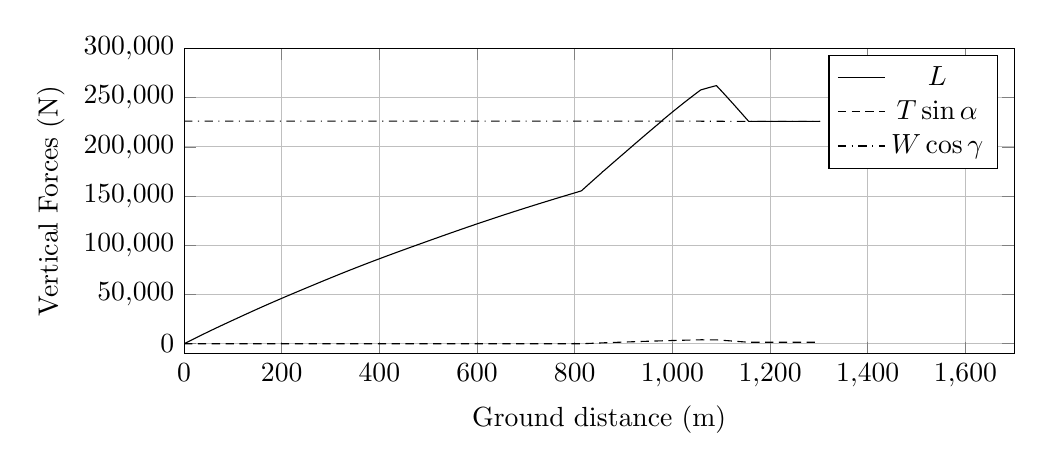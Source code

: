 %VerticalForces_vs_GroundDistance
\begin{tikzpicture}

\begin{axis}[
width=\textwidth,
height=0.45\textwidth,
scaled ticks=false, tick label style={/pgf/number format/fixed},
xmin=0.0,
xmax=1700,
xlabel={Ground distance (m)},
xmajorgrids,
ymin=-10000.0,
ymax=300000,
ylabel={Vertical Forces (N)},
ytick={0,50000,100000,150000,200000,250000,300000},
ymajorgrids,
legend entries = {$L$\\$T\sin\alpha$\\$W\cos\gamma$\\}
]

\addplot [
color=black,
solid
]
table[row sep=crcr]{
1.36E-8	3.477E-6\\
2.033E-7	5.198E-5\\
1.849E-6	4.727E-4\\
9.983E-6	0.003\\
4.135E-5	0.011\\
1.247E-4	0.032\\
2.844E-4	0.073\\
5.588E-4	0.143\\
9.398E-4	0.24\\
0.001	0.362\\
0.002	0.51\\
0.003	0.683\\
0.003	0.881\\
0.004	1.104\\
0.005	1.352\\
0.006	1.627\\
0.008	1.926\\
0.009	2.247\\
0.01	2.598\\
0.012	2.972\\
0.013	3.37\\
0.015	3.793\\
0.017	4.245\\
0.018	4.72\\
0.02	5.21\\
0.022	5.733\\
0.025	6.285\\
0.027	6.858\\
0.029	7.449\\
0.032	8.066\\
0.034	8.72\\
0.037	9.399\\
0.04	10.102\\
0.042	10.837\\
0.045	11.593\\
0.048	12.361\\
0.052	13.171\\
0.055	14.003\\
0.058	14.868\\
0.062	15.751\\
0.065	16.667\\
0.069	17.604\\
0.073	18.577\\
0.077	19.563\\
0.08	20.566\\
0.085	21.612\\
0.089	22.7\\
0.093	23.783\\
0.097	24.899\\
0.102	26.045\\
0.107	27.221\\
0.111	28.438\\
0.116	29.668\\
0.121	30.915\\
0.126	32.178\\
0.131	33.484\\
0.136	34.838\\
0.142	36.204\\
0.147	37.585\\
0.153	38.983\\
0.158	40.436\\
0.164	41.9\\
0.17	43.382\\
0.176	44.93\\
0.182	46.499\\
0.188	48.085\\
0.195	49.71\\
0.201	51.351\\
0.208	53.042\\
0.214	54.738\\
0.221	56.498\\
0.228	58.283\\
0.235	60.059\\
0.242	61.904\\
0.25	63.761\\
0.257	65.637\\
0.264	67.563\\
0.272	69.497\\
0.28	71.458\\
0.287	73.432\\
0.296	75.519\\
0.304	77.556\\
0.312	79.668\\
0.32	81.802\\
0.329	83.944\\
0.337	86.114\\
0.346	88.342\\
0.355	90.557\\
0.363	92.823\\
0.372	95.093\\
0.382	97.438\\
0.391	99.82\\
0.4	102.202\\
0.41	104.596\\
0.419	107.062\\
0.429	109.534\\
0.439	112.097\\
0.449	114.601\\
0.459	117.183\\
0.469	119.806\\
0.48	122.495\\
0.49	125.157\\
0.501	127.849\\
0.511	130.54\\
0.522	133.36\\
0.533	136.149\\
0.545	139.038\\
0.556	141.864\\
0.567	144.733\\
0.579	147.7\\
0.59	150.696\\
0.602	153.685\\
0.614	156.725\\
0.626	159.786\\
0.638	162.857\\
0.65	165.999\\
0.663	169.151\\
0.675	172.356\\
0.689	175.749\\
0.702	179.161\\
0.715	182.51\\
0.728	185.912\\
0.742	189.334\\
0.755	192.762\\
0.769	196.347\\
0.783	199.828\\
0.797	203.286\\
0.811	206.855\\
0.825	210.553\\
0.84	214.201\\
0.854	217.906\\
0.869	221.671\\
0.884	225.537\\
0.899	229.45\\
0.914	233.267\\
0.929	237.097\\
0.945	241.13\\
0.961	245.032\\
0.976	248.997\\
0.992	252.972\\
1.007	256.972\\
1.023	261.041\\
1.04	265.235\\
1.056	269.414\\
1.073	273.605\\
1.09	277.884\\
1.107	282.252\\
1.124	286.662\\
1.142	291.088\\
1.159	295.532\\
1.177	300.089\\
1.195	304.726\\
1.213	309.194\\
1.231	313.814\\
1.249	318.49\\
1.268	323.148\\
1.286	327.831\\
1.305	332.582\\
1.323	337.334\\
1.342	342.15\\
1.361	346.992\\
1.382	352.111\\
1.401	357.145\\
1.421	362.139\\
1.441	367.27\\
1.461	372.359\\
1.482	377.56\\
1.502	382.698\\
1.522	387.924\\
1.544	393.314\\
1.565	398.675\\
1.586	404.059\\
1.607	409.441\\
1.629	415.078\\
1.651	420.54\\
1.673	426.168\\
1.695	431.66\\
1.717	437.353\\
1.739	443.031\\
1.762	448.74\\
1.785	454.573\\
1.808	460.341\\
1.831	466.356\\
1.854	472.188\\
1.878	478.13\\
1.902	484.216\\
1.925	490.21\\
1.95	496.529\\
1.975	502.847\\
1.999	508.99\\
2.025	515.381\\
2.049	521.659\\
2.074	528.02\\
2.1	534.408\\
2.125	540.735\\
2.15	547.2\\
2.176	553.828\\
2.202	560.39\\
2.228	566.937\\
2.254	573.627\\
2.281	580.402\\
2.308	587.118\\
2.335	594.025\\
2.362	600.982\\
2.39	607.957\\
2.417	614.874\\
2.445	622.034\\
2.474	629.161\\
2.502	636.239\\
2.53	643.472\\
2.559	650.767\\
2.588	658.028\\
2.618	665.61\\
2.648	673.242\\
2.677	680.577\\
2.706	687.996\\
2.736	695.617\\
2.766	703.244\\
2.796	710.875\\
2.827	718.663\\
2.859	726.656\\
2.89	734.5\\
2.922	742.501\\
2.953	750.383\\
2.985	758.423\\
3.017	766.733\\
3.049	774.786\\
3.081	782.887\\
3.113	791.001\\
3.145	799.078\\
3.179	807.506\\
3.211	815.663\\
3.246	824.445\\
3.28	833.071\\
3.314	841.716\\
3.349	850.541\\
3.383	859.086\\
3.418	867.978\\
3.454	876.998\\
3.489	885.815\\
3.524	894.754\\
3.561	903.936\\
3.597	913.154\\
3.633	922.17\\
3.669	931.245\\
3.707	940.765\\
3.743	949.992\\
3.781	959.59\\
3.819	969.004\\
3.856	978.53\\
3.895	988.225\\
3.933	997.83\\
3.972	1007.544\\
4.01	1017.2\\
4.049	1027.075\\
4.089	1037.236\\
4.129	1047.142\\
4.168	1057.172\\
4.208	1067.125\\
4.248	1077.293\\
4.288	1087.335\\
4.329	1097.532\\
4.369	1107.787\\
4.41	1118.074\\
4.452	1128.527\\
4.493	1138.843\\
4.536	1149.567\\
4.578	1160.177\\
4.62	1170.855\\
4.662	1181.459\\
4.706	1192.461\\
4.749	1203.231\\
4.792	1214.156\\
4.836	1225.266\\
4.881	1236.433\\
4.925	1247.595\\
4.97	1258.792\\
5.015	1270.095\\
5.06	1281.539\\
5.106	1293.071\\
5.152	1304.62\\
5.197	1315.977\\
5.244	1327.666\\
5.29	1339.201\\
5.336	1350.812\\
5.383	1362.61\\
5.43	1374.474\\
5.477	1386.127\\
5.526	1398.465\\
5.574	1410.463\\
5.623	1422.69\\
5.671	1434.918\\
5.72	1447.221\\
5.771	1459.823\\
5.821	1472.363\\
5.87	1484.808\\
5.921	1497.393\\
5.971	1510.076\\
6.021	1522.604\\
6.071	1535.192\\
6.123	1548.136\\
6.174	1561.0\\
6.226	1573.895\\
6.278	1586.992\\
6.332	1600.419\\
6.384	1613.594\\
6.437	1626.694\\
6.489	1639.919\\
6.543	1653.362\\
6.597	1666.768\\
6.65	1680.18\\
6.705	1693.743\\
6.759	1707.339\\
6.814	1721.215\\
6.87	1735.121\\
6.925	1748.988\\
6.981	1762.972\\
7.038	1777.054\\
7.095	1791.284\\
7.151	1805.431\\
7.209	1819.924\\
7.267	1834.311\\
7.325	1848.78\\
7.383	1863.289\\
7.442	1878.059\\
7.502	1892.964\\
7.562	1907.963\\
7.622	1922.907\\
7.683	1938.223\\
7.743	1953.286\\
7.803	1968.214\\
7.864	1983.378\\
7.925	1998.711\\
7.987	2014.109\\
8.048	2029.273\\
8.109	2044.65\\
8.173	2060.428\\
8.236	2076.236\\
8.3	2092.049\\
8.363	2107.925\\
8.428	2124.024\\
8.491	2139.883\\
8.557	2156.31\\
8.623	2172.704\\
8.688	2188.809\\
8.754	2205.225\\
8.821	2221.923\\
8.889	2238.895\\
8.957	2255.865\\
9.025	2272.767\\
9.093	2289.623\\
9.16	2306.31\\
9.227	2323.15\\
9.296	2340.196\\
9.364	2357.197\\
9.433	2374.351\\
9.504	2391.888\\
9.575	2409.461\\
9.644	2426.799\\
9.716	2444.546\\
9.787	2462.385\\
9.858	2479.807\\
9.93	2497.875\\
10.002	2515.594\\
10.075	2533.759\\
10.147	2551.713\\
10.221	2569.982\\
10.294	2588.23\\
10.367	2606.392\\
10.441	2624.716\\
10.516	2643.355\\
10.591	2661.874\\
10.667	2680.854\\
10.743	2699.599\\
10.82	2718.845\\
10.897	2737.796\\
10.974	2756.829\\
11.051	2776.12\\
11.128	2795.155\\
11.208	2814.886\\
11.287	2834.49\\
11.366	2854.205\\
11.446	2873.99\\
11.527	2893.988\\
11.607	2913.914\\
11.688	2933.912\\
11.77	2954.129\\
11.851	2974.25\\
11.933	2994.613\\
12.017	3015.394\\
12.1	3036.0\\
12.185	3057.066\\
12.271	3078.151\\
12.354	3098.779\\
12.44	3120.141\\
12.526	3141.211\\
12.611	3162.307\\
12.696	3183.239\\
12.785	3205.278\\
12.871	3226.673\\
12.958	3248.247\\
13.046	3269.769\\
13.133	3291.411\\
13.221	3313.234\\
13.31	3335.201\\
13.4	3357.303\\
13.489	3379.326\\
13.578	3401.389\\
13.667	3423.398\\
13.758	3445.709\\
13.848	3468.084\\
13.939	3490.415\\
14.031	3513.182\\
14.124	3535.987\\
14.215	3558.52\\
14.308	3581.498\\
14.401	3604.574\\
14.495	3627.716\\
14.589	3650.837\\
14.683	3674.044\\
14.779	3697.6\\
14.874	3721.032\\
14.97	3744.854\\
15.069	3769.137\\
15.164	3792.682\\
15.26	3816.325\\
15.357	3840.178\\
15.455	3864.264\\
15.553	3888.445\\
15.653	3912.944\\
15.755	3938.227\\
15.856	3963.026\\
15.958	3988.266\\
16.06	4013.359\\
16.164	4038.933\\
16.267	4064.306\\
16.369	4089.434\\
16.472	4114.647\\
16.577	4140.45\\
16.679	4165.577\\
16.784	4191.423\\
16.89	4217.527\\
16.997	4243.784\\
17.104	4270.069\\
17.211	4296.422\\
17.319	4322.901\\
17.424	4348.915\\
17.532	4375.36\\
17.64	4401.977\\
17.749	4428.707\\
17.857	4455.329\\
17.969	4482.83\\
18.08	4510.003\\
18.189	4536.694\\
18.302	4564.654\\
18.413	4591.814\\
18.526	4619.464\\
18.637	4646.795\\
18.751	4674.712\\
18.865	4702.737\\
18.98	4730.932\\
19.094	4759.047\\
19.209	4787.222\\
19.323	4815.323\\
19.438	4843.528\\
19.556	4872.29\\
19.672	4900.839\\
19.789	4929.662\\
19.907	4958.523\\
20.024	4987.219\\
20.143	5016.379\\
20.264	5046.153\\
20.384	5075.393\\
20.504	5104.958\\
20.623	5134.022\\
20.745	5163.997\\
20.866	5193.637\\
20.987	5223.338\\
21.113	5254.277\\
21.236	5284.435\\
21.36	5314.702\\
21.484	5345.057\\
21.608	5375.545\\
21.732	5405.963\\
21.858	5436.671\\
21.985	5467.895\\
22.112	5498.911\\
22.237	5529.598\\
22.363	5560.453\\
22.489	5591.223\\
22.616	5622.491\\
22.744	5653.827\\
22.875	5685.745\\
23.004	5717.397\\
23.131	5748.504\\
23.258	5779.595\\
23.389	5811.759\\
23.52	5843.723\\
23.653	5876.403\\
23.783	5908.254\\
23.918	5941.211\\
24.051	5973.775\\
24.182	6005.908\\
24.315	6038.268\\
24.45	6071.351\\
24.585	6104.503\\
24.721	6137.773\\
24.857	6171.009\\
24.995	6204.658\\
25.13	6237.877\\
25.271	6272.275\\
25.407	6305.489\\
25.543	6338.871\\
25.683	6373.038\\
25.821	6406.798\\
25.96	6440.91\\
25.988	6447.661\\
26.056	6464.329\\
26.062	6465.736\\
26.067	6467.002\\
26.072	6468.248\\
26.073	6468.594\\
26.075	6468.907\\
26.08	6470.32\\
26.102	6475.696\\
26.183	6495.527\\
26.3	6524.154\\
26.428	6555.241\\
26.558	6587.176\\
26.688	6618.97\\
26.819	6650.949\\
26.952	6683.42\\
27.084	6715.813\\
27.217	6748.328\\
27.351	6781.105\\
27.483	6813.495\\
27.618	6846.331\\
27.752	6879.232\\
27.887	6912.285\\
28.023	6945.506\\
28.159	6978.706\\
28.296	7012.3\\
28.435	7046.219\\
28.571	7079.52\\
28.71	7113.411\\
28.85	7147.721\\
28.989	7181.578\\
29.129	7215.884\\
29.272	7250.703\\
29.413	7285.239\\
29.555	7319.905\\
29.7	7355.294\\
29.842	7390.165\\
29.985	7425.098\\
30.129	7460.201\\
30.275	7495.953\\
30.422	7531.771\\
30.569	7567.774\\
30.717	7603.691\\
30.865	7640.024\\
31.012	7675.801\\
31.162	7712.356\\
31.314	7749.485\\
31.463	7785.946\\
31.612	7822.386\\
31.763	7859.101\\
31.915	7896.25\\
32.067	7933.358\\
32.219	7970.325\\
32.372	8007.667\\
32.525	8044.946\\
32.677	8082.146\\
32.83	8119.452\\
32.986	8157.374\\
33.143	8195.852\\
33.3	8233.976\\
33.458	8272.564\\
33.614	8310.584\\
33.77	8348.722\\
33.929	8387.415\\
34.088	8426.081\\
34.248	8464.993\\
34.407	8503.762\\
34.565	8542.234\\
34.724	8580.997\\
34.887	8620.672\\
35.049	8660.161\\
35.21	8699.308\\
35.37	8738.335\\
35.532	8777.606\\
35.693	8816.978\\
35.855	8856.324\\
36.023	8897.015\\
36.191	8937.887\\
36.357	8978.383\\
36.521	9018.274\\
36.688	9058.79\\
36.854	9099.108\\
37.025	9140.626\\
37.192	9181.294\\
37.361	9222.3\\
37.529	9263.157\\
37.697	9304.057\\
37.868	9345.598\\
38.038	9386.824\\
38.209	9428.361\\
38.379	9469.577\\
38.553	9511.675\\
38.723	9552.995\\
38.898	9595.451\\
39.071	9637.564\\
39.244	9679.498\\
39.42	9722.005\\
39.592	9763.694\\
39.765	9805.615\\
39.943	9848.753\\
40.117	9891.119\\
40.295	9934.006\\
40.472	9977.105\\
40.648	10019.608\\
40.824	10062.256\\
41.004	10105.758\\
41.182	10148.797\\
41.36	10192.022\\
41.54	10235.602\\
41.723	10279.675\\
41.903	10323.185\\
42.085	10367.334\\
42.267	10411.354\\
42.447	10454.894\\
42.631	10499.178\\
42.81	10542.408\\
42.993	10586.589\\
43.179	10631.682\\
43.363	10676.076\\
43.548	10720.738\\
43.734	10765.491\\
43.918	10809.986\\
44.105	10855.118\\
44.293	10900.331\\
44.481	10945.764\\
44.669	10990.992\\
44.859	11036.795\\
45.047	11082.309\\
45.237	11127.971\\
45.428	11173.966\\
45.616	11219.381\\
45.807	11265.259\\
45.999	11311.397\\
46.188	11356.975\\
46.381	11403.375\\
46.573	11449.667\\
46.766	11495.984\\
46.959	11542.456\\
47.153	11589.097\\
47.345	11635.316\\
47.539	11681.797\\
47.732	11728.29\\
47.928	11775.321\\
48.123	11822.167\\
48.321	11869.54\\
48.517	11916.648\\
48.713	11963.811\\
48.913	12011.747\\
49.112	12059.41\\
49.312	12107.408\\
49.51	12154.78\\
49.712	12203.17\\
49.91	12250.804\\
50.112	12299.116\\
50.309	12346.187\\
50.508	12393.849\\
50.709	12442.14\\
50.912	12490.711\\
51.116	12539.382\\
51.321	12588.491\\
51.525	12637.351\\
51.729	12685.995\\
51.934	12735.103\\
52.14	12784.402\\
52.345	12833.275\\
52.551	12882.507\\
52.757	12931.784\\
52.965	12981.406\\
53.175	13031.379\\
53.382	13080.944\\
53.592	13131.053\\
53.804	13181.48\\
54.015	13231.807\\
54.224	13281.698\\
54.432	13331.355\\
54.643	13381.573\\
54.855	13432.116\\
55.066	13482.336\\
55.28	13533.197\\
55.492	13583.666\\
55.704	13634.161\\
55.917	13684.955\\
56.132	13735.951\\
56.347	13787.02\\
56.559	13837.539\\
56.776	13889.091\\
56.995	13941.265\\
57.215	13993.369\\
57.435	14045.749\\
57.654	14097.583\\
57.873	14149.596\\
58.091	14201.326\\
58.312	14253.797\\
58.532	14306.075\\
58.755	14358.954\\
58.977	14411.415\\
59.199	14464.063\\
59.421	14516.651\\
59.645	14569.675\\
59.869	14622.821\\
60.094	14676.181\\
60.318	14729.139\\
60.542	14782.069\\
60.767	14835.379\\
60.996	14889.424\\
61.224	14943.386\\
61.453	14997.678\\
61.684	15052.045\\
61.914	15106.527\\
62.145	15160.976\\
62.376	15215.528\\
62.607	15270.197\\
62.841	15325.385\\
63.075	15380.515\\
63.312	15436.415\\
63.546	15491.762\\
63.782	15547.427\\
64.017	15602.606\\
64.254	15658.592\\
64.493	15714.796\\
64.731	15770.864\\
64.969	15826.883\\
65.211	15883.838\\
65.451	15940.453\\
65.69	15996.699\\
65.93	16053.16\\
66.172	16109.981\\
66.414	16166.776\\
66.656	16223.732\\
66.899	16280.875\\
67.144	16338.295\\
67.388	16395.634\\
67.633	16453.333\\
67.879	16510.957\\
68.126	16568.825\\
68.373	16626.904\\
68.622	16685.276\\
68.871	16743.69\\
69.12	16802.065\\
69.368	16860.239\\
69.62	16919.058\\
69.872	16978.281\\
70.128	17038.045\\
70.379	17097.006\\
70.634	17156.604\\
70.892	17216.837\\
71.146	17276.431\\
71.402	17336.226\\
71.662	17396.932\\
71.925	17458.455\\
72.185	17519.165\\
72.446	17580.157\\
72.706	17641.021\\
72.967	17701.884\\
73.229	17763.046\\
73.491	17824.135\\
73.754	17885.623\\
74.019	17947.354\\
74.285	18009.324\\
74.554	18072.063\\
74.823	18134.858\\
75.094	18197.836\\
75.364	18260.901\\
75.635	18323.902\\
75.908	18387.604\\
76.182	18451.287\\
76.456	18515.141\\
76.73	18578.733\\
77.004	18642.579\\
77.286	18708.094\\
77.568	18773.667\\
77.846	18838.246\\
78.125	18903.079\\
78.406	18968.525\\
78.686	19033.44\\
78.969	19099.062\\
79.256	19165.744\\
79.542	19232.104\\
79.827	19298.216\\
80.113	19364.718\\
80.404	19432.123\\
80.691	19498.636\\
80.981	19565.801\\
81.272	19633.292\\
81.567	19701.652\\
81.862	19769.995\\
82.157	19838.316\\
82.45	19906.1\\
82.745	19974.438\\
83.043	20043.488\\
83.342	20112.637\\
83.644	20182.49\\
83.947	20252.615\\
84.251	20322.876\\
84.552	20392.289\\
84.857	20462.967\\
85.165	20534.089\\
85.471	20604.816\\
85.779	20675.859\\
86.089	20747.494\\
86.403	20819.819\\
86.712	20891.165\\
87.027	20963.831\\
87.342	21036.678\\
87.658	21109.571\\
87.98	21183.657\\
88.297	21256.896\\
88.618	21330.768\\
88.936	21404.176\\
89.257	21477.946\\
89.579	21552.213\\
89.9	21626.061\\
90.225	21700.906\\
90.55	21775.843\\
90.878	21851.255\\
91.207	21927.065\\
91.541	22003.837\\
91.87	22079.543\\
92.201	22155.686\\
92.534	22232.248\\
92.864	22308.15\\
93.197	22384.731\\
93.531	22461.302\\
93.867	22538.541\\
94.205	22616.303\\
94.542	22693.623\\
94.885	22772.508\\
95.228	22851.06\\
95.571	22929.892\\
95.914	23008.606\\
96.255	23086.833\\
96.597	23165.299\\
96.938	23243.718\\
97.282	23322.418\\
97.622	23400.535\\
97.966	23479.384\\
98.313	23558.95\\
98.659	23638.169\\
99.001	23716.627\\
99.351	23796.806\\
99.698	23876.397\\
100.047	23956.268\\
100.392	24035.311\\
100.743	24115.727\\
101.089	24195.012\\
101.435	24274.206\\
101.784	24354.225\\
102.132	24433.81\\
102.475	24512.469\\
102.822	24591.884\\
103.167	24670.913\\
103.515	24750.524\\
103.864	24830.314\\
104.21	24909.414\\
104.552	24987.849\\
104.897	25066.597\\
105.241	25145.384\\
105.584	25223.757\\
105.926	25302.163\\
106.273	25381.528\\
106.615	25459.668\\
106.959	25538.29\\
107.3	25616.32\\
107.641	25694.343\\
107.983	25772.536\\
108.325	25850.663\\
108.394	25866.28\\
108.405	25868.852\\
108.416	25871.352\\
108.425	25873.398\\
108.443	25877.696\\
108.52	25895.234\\
108.701	25936.501\\
108.994	26003.65\\
109.302	26073.893\\
109.609	26144.115\\
109.916	26214.302\\
110.229	26285.778\\
110.541	26357.214\\
110.854	26428.602\\
111.174	26501.748\\
111.494	26574.808\\
111.812	26647.447\\
112.131	26720.4\\
112.452	26793.693\\
112.775	26867.513\\
113.1	26941.641\\
113.43	27017.146\\
113.76	27092.332\\
114.091	27167.91\\
114.425	27244.3\\
114.76	27320.67\\
115.095	27397.078\\
115.434	27474.581\\
115.775	27552.281\\
116.117	27630.287\\
116.462	27708.931\\
116.808	27787.877\\
117.157	27867.487\\
117.506	27946.992\\
117.854	28026.449\\
118.205	28106.505\\
118.559	28186.996\\
118.913	28267.714\\
119.27	28349.071\\
119.63	28431.066\\
119.99	28513.016\\
120.347	28594.479\\
120.714	28677.921\\
121.081	28761.509\\
121.447	28844.878\\
121.815	28928.526\\
122.185	29012.729\\
122.554	29096.598\\
122.925	29180.913\\
123.296	29265.392\\
123.67	29350.462\\
124.047	29435.939\\
124.424	29521.694\\
124.802	29607.468\\
125.182	29693.837\\
125.559	29779.381\\
125.939	29865.698\\
126.32	29952.212\\
126.701	30038.668\\
127.081	30124.777\\
127.462	30211.225\\
127.844	30297.894\\
128.227	30384.828\\
128.61	30471.57\\
128.996	30558.959\\
129.378	30645.468\\
129.761	30732.167\\
130.145	30819.126\\
130.53	30906.299\\
130.917	30993.825\\
131.294	31079.245\\
131.675	31165.29\\
132.058	31251.939\\
132.441	31338.404\\
132.827	31425.615\\
133.21	31512.103\\
133.594	31598.937\\
133.976	31685.218\\
134.361	31772.083\\
134.745	31858.672\\
135.129	31945.269\\
135.514	32032.195\\
135.898	32118.656\\
136.282	32205.35\\
136.664	32291.391\\
137.047	32377.583\\
137.428	32463.511\\
137.813	32550.13\\
138.197	32636.534\\
138.581	32722.785\\
138.966	32809.448\\
139.35	32895.834\\
139.734	32982.006\\
140.116	33067.942\\
140.5	33154.292\\
140.882	33240.002\\
141.262	33325.172\\
141.643	33410.821\\
142.027	33496.888\\
142.411	33582.941\\
142.794	33668.943\\
143.176	33754.422\\
143.56	33840.531\\
143.942	33926.189\\
144.324	34011.611\\
144.707	34097.268\\
145.087	34182.373\\
145.469	34267.718\\
145.85	34353.04\\
146.231	34438.235\\
146.615	34523.988\\
146.998	34609.449\\
147.384	34695.818\\
147.767	34781.303\\
148.152	34867.183\\
148.536	34952.75\\
148.92	35038.418\\
149.304	35124.033\\
149.688	35209.534\\
150.071	35294.902\\
150.456	35380.704\\
150.845	35467.228\\
151.229	35552.67\\
151.615	35638.465\\
151.998	35723.809\\
152.383	35809.327\\
152.769	35895.208\\
153.156	35981.032\\
153.543	36066.912\\
153.931	36153.131\\
154.318	36238.998\\
154.704	36324.648\\
155.089	36409.98\\
155.476	36495.858\\
155.866	36582.254\\
156.254	36668.158\\
156.642	36754.018\\
157.03	36840.039\\
157.421	36926.578\\
157.811	37012.664\\
158.199	37098.657\\
158.589	37184.737\\
158.979	37270.91\\
159.371	37357.503\\
159.761	37443.697\\
160.152	37529.983\\
160.541	37615.793\\
160.933	37702.117\\
161.326	37788.747\\
161.718	37875.277\\
162.112	37962.114\\
162.506	38048.728\\
162.899	38135.305\\
163.293	38222.033\\
163.689	38309.106\\
164.085	38396.175\\
164.483	38483.606\\
164.879	38570.732\\
165.273	38657.317\\
165.671	38744.642\\
166.069	38832.042\\
166.47	38919.943\\
166.872	39008.009\\
167.271	39095.654\\
167.672	39183.533\\
168.071	39270.776\\
168.472	39358.751\\
168.875	39446.944\\
169.279	39535.299\\
169.681	39623.323\\
170.088	39712.318\\
170.493	39800.805\\
170.898	39889.33\\
171.305	39978.085\\
171.71	40066.606\\
172.116	40155.118\\
172.525	40244.334\\
172.933	40333.373\\
173.342	40422.573\\
173.754	40512.177\\
174.165	40601.816\\
174.579	40691.848\\
174.991	40781.501\\
175.401	40870.892\\
175.815	40960.841\\
176.228	41050.642\\
176.642	41140.656\\
177.057	41230.785\\
177.475	41321.484\\
177.893	41412.155\\
178.31	41502.738\\
178.728	41593.361\\
179.145	41683.804\\
179.565	41774.799\\
179.987	41866.301\\
180.41	41957.777\\
180.834	42049.718\\
181.26	42141.848\\
181.684	42233.576\\
182.111	42325.991\\
182.537	42418.052\\
182.964	42510.309\\
183.393	42602.886\\
183.823	42695.805\\
184.257	42789.272\\
184.687	42882.231\\
185.118	42975.087\\
185.55	43068.161\\
185.983	43161.547\\
186.416	43254.846\\
186.851	43348.431\\
187.287	43442.266\\
187.725	43536.459\\
188.16	43630.132\\
188.599	43724.346\\
189.042	43819.585\\
189.484	43914.61\\
189.927	44009.64\\
190.371	44105.048\\
190.817	44200.734\\
191.261	44295.883\\
191.709	44391.873\\
192.159	44488.45\\
192.609	44584.907\\
193.061	44681.618\\
193.51	44777.736\\
193.962	44874.517\\
194.418	44972.015\\
194.873	45069.392\\
195.329	45166.701\\
195.786	45264.438\\
196.243	45362.079\\
196.703	45460.297\\
197.163	45558.511\\
197.626	45657.195\\
198.09	45756.139\\
198.558	45855.95\\
199.027	45955.768\\
199.494	46055.371\\
199.961	46154.662\\
200.434	46255.458\\
200.905	46355.58\\
201.381	46456.809\\
201.856	46557.862\\
202.331	46658.894\\
202.812	46761.097\\
203.292	46863.047\\
203.773	46965.128\\
204.256	47067.522\\
204.74	47170.343\\
205.224	47272.852\\
205.714	47376.721\\
206.204	47480.624\\
206.697	47584.99\\
207.19	47689.371\\
207.687	47794.768\\
208.188	47900.718\\
208.689	48006.576\\
209.188	48112.172\\
209.691	48218.421\\
210.195	48324.958\\
210.704	48432.469\\
211.216	48540.61\\
211.729	48648.847\\
212.243	48757.229\\
212.76	48866.252\\
213.281	48976.239\\
213.807	49086.974\\
214.335	49198.218\\
214.862	49309.366\\
215.388	49419.942\\
215.92	49531.927\\
216.454	49644.269\\
216.992	49757.521\\
217.535	49871.567\\
218.078	49985.772\\
218.625	50100.585\\
219.171	50215.297\\
219.717	50330.053\\
220.275	50447.05\\
220.835	50564.646\\
221.394	50681.862\\
221.956	50799.714\\
222.52	50917.96\\
223.09	51037.382\\
223.661	51156.929\\
224.24	51278.04\\
224.816	51398.627\\
225.403	51521.597\\
225.996	51645.62\\
226.589	51769.521\\
227.186	51894.338\\
227.787	52019.965\\
228.395	52146.967\\
229.003	52273.892\\
229.61	52400.732\\
230.229	52529.778\\
230.847	52658.778\\
231.471	52788.991\\
232.091	52918.159\\
232.72	53049.277\\
233.347	53180.01\\
233.984	53312.725\\
234.619	53444.937\\
235.254	53577.172\\
235.887	53708.936\\
236.515	53839.689\\
237.15	53971.832\\
237.784	54103.609\\
238.414	54234.5\\
239.047	54366.121\\
239.676	54496.903\\
240.302	54626.886\\
240.933	54758.053\\
241.557	54887.646\\
242.178	55016.552\\
242.797	55144.934\\
243.411	55272.549\\
244.026	55399.953\\
244.634	55526.239\\
245.241	55652.13\\
245.845	55777.253\\
246.448	55902.261\\
247.043	56025.608\\
247.642	56149.849\\
248.233	56272.292\\
248.822	56394.369\\
249.414	56516.93\\
250.0	56638.307\\
250.578	56757.919\\
251.159	56878.206\\
251.739	56998.421\\
252.312	57117.019\\
252.888	57236.234\\
253.457	57353.952\\
254.02	57470.46\\
254.586	57587.456\\
255.15	57704.284\\
255.713	57820.667\\
256.273	57936.417\\
256.831	58051.813\\
257.385	58166.421\\
257.496	58189.41\\
257.561	58202.898\\
257.601	58211.051\\
257.611	58213.14\\
257.618	58214.713\\
257.623	58215.631\\
257.627	58216.566\\
257.654	58222.138\\
257.747	58241.405\\
258.037	58301.323\\
258.519	58400.936\\
259.005	58501.475\\
259.494	58602.495\\
259.986	58704.148\\
260.482	58806.692\\
260.978	58909.226\\
261.481	59013.182\\
261.985	59117.27\\
262.491	59221.808\\
263.0	59327.01\\
263.513	59432.926\\
264.029	59539.52\\
264.548	59646.672\\
265.071	59754.678\\
265.598	59863.298\\
266.123	59971.79\\
266.655	60081.543\\
267.192	60192.353\\
267.73	60303.233\\
268.273	60415.245\\
268.817	60527.404\\
269.367	60640.825\\
269.922	60755.18\\
270.479	60870.079\\
271.04	60985.618\\
271.607	61102.551\\
272.175	61219.545\\
272.752	61338.344\\
273.336	61458.445\\
273.917	61578.039\\
274.508	61699.59\\
275.1	61821.373\\
275.698	61944.389\\
276.301	62068.513\\
276.909	62193.44\\
277.523	62319.7\\
278.14	62446.272\\
278.763	62574.324\\
279.39	62702.962\\
280.021	62832.508\\
280.659	62963.41\\
281.3	63095.027\\
281.942	63226.519\\
282.588	63359.043\\
283.236	63491.788\\
283.885	63624.798\\
284.53	63756.874\\
285.184	63890.799\\
285.836	64024.05\\
286.484	64156.642\\
287.134	64289.548\\
287.781	64421.824\\
288.428	64554.102\\
289.075	64686.304\\
289.719	64817.652\\
290.364	64949.376\\
291.0	65079.135\\
291.642	65209.971\\
292.273	65338.671\\
292.908	65468.109\\
293.543	65597.444\\
294.173	65725.657\\
294.794	65852.046\\
295.42	65979.363\\
296.038	66105.066\\
296.654	66230.33\\
297.268	66355.066\\
297.885	66480.307\\
298.495	66604.166\\
299.107	66728.292\\
299.719	66852.509\\
300.327	66975.85\\
300.929	67097.875\\
301.535	67220.509\\
302.136	67342.353\\
302.731	67462.815\\
303.333	67584.551\\
303.929	67704.971\\
304.522	67824.876\\
305.115	67944.752\\
305.705	68063.96\\
306.298	68183.726\\
306.89	68303.079\\
307.48	68422.131\\
308.068	68540.637\\
308.655	68659.013\\
309.24	68776.764\\
309.824	68894.424\\
310.404	69011.207\\
310.99	69128.962\\
311.573	69246.223\\
312.151	69362.513\\
312.736	69479.905\\
313.317	69596.674\\
313.899	69713.529\\
314.479	69829.924\\
315.059	69946.109\\
315.64	70062.553\\
316.217	70178.173\\
316.796	70294.056\\
317.371	70409.24\\
317.948	70524.585\\
318.521	70639.349\\
319.099	70754.725\\
319.675	70869.817\\
320.249	70984.576\\
320.823	71099.038\\
321.397	71213.62\\
321.968	71327.529\\
322.544	71442.241\\
323.119	71556.698\\
323.692	71670.855\\
324.265	71784.872\\
324.836	71898.585\\
325.407	72011.973\\
325.979	72125.745\\
326.554	72239.988\\
327.125	72353.299\\
327.7	72467.355\\
328.273	72581.056\\
328.849	72695.218\\
329.42	72808.408\\
329.994	72922.08\\
330.565	73035.119\\
331.137	73148.426\\
331.707	73261.148\\
332.28	73374.294\\
332.852	73487.396\\
333.425	73600.488\\
334.001	73714.218\\
334.574	73827.296\\
335.148	73940.427\\
335.723	74053.806\\
336.298	74167.035\\
336.873	74280.1\\
337.445	74392.789\\
338.021	74505.945\\
338.596	74619.114\\
339.17	74731.923\\
339.75	74845.717\\
340.326	74958.831\\
340.905	75072.428\\
341.479	75184.996\\
342.052	75297.344\\
342.632	75410.875\\
343.21	75524.109\\
343.791	75637.691\\
344.367	75750.324\\
344.945	75863.288\\
345.525	75976.737\\
346.102	76089.294\\
346.681	76202.318\\
347.26	76315.379\\
347.841	76428.561\\
348.423	76541.953\\
349.004	76655.28\\
349.586	76768.493\\
350.17	76882.127\\
350.755	76995.846\\
351.34	77109.598\\
351.923	77222.941\\
352.507	77336.205\\
353.091	77449.611\\
353.678	77563.489\\
354.266	77677.372\\
354.855	77791.479\\
355.448	77906.477\\
356.037	78020.37\\
356.626	78134.321\\
357.214	78248.137\\
357.804	78362.086\\
358.395	78476.248\\
358.986	78590.357\\
359.578	78704.432\\
360.172	78819.098\\
360.767	78933.695\\
361.363	79048.586\\
361.959	79163.304\\
362.553	79277.585\\
363.15	79392.48\\
363.747	79507.162\\
364.346	79622.262\\
364.946	79737.517\\
365.547	79852.846\\
366.149	79968.4\\
366.751	80083.687\\
367.354	80199.214\\
367.957	80314.789\\
368.563	80430.791\\
369.167	80546.271\\
369.769	80661.472\\
370.377	80777.568\\
370.984	80893.56\\
371.597	81010.586\\
372.206	81126.733\\
372.816	81243.18\\
373.431	81360.235\\
374.041	81476.579\\
374.655	81593.383\\
375.269	81710.195\\
375.889	81828.121\\
376.508	81945.779\\
377.125	82063.102\\
377.744	82180.601\\
378.364	82298.257\\
378.986	82416.236\\
379.61	82534.526\\
380.233	82652.63\\
380.855	82770.438\\
381.483	82889.196\\
382.111	83008.064\\
382.742	83127.397\\
383.372	83246.35\\
384.004	83365.748\\
384.637	83485.296\\
385.271	83604.8\\
385.905	83724.396\\
386.54	83844.088\\
387.176	83963.788\\
387.817	84084.486\\
388.457	84204.883\\
389.098	84325.473\\
389.739	84445.898\\
390.381	84566.614\\
391.025	84687.487\\
391.674	84809.353\\
392.322	84930.827\\
392.968	85051.942\\
393.621	85174.194\\
394.273	85296.411\\
394.927	85418.703\\
395.586	85541.925\\
396.244	85665.057\\
396.903	85788.179\\
397.564	85911.667\\
398.229	86035.728\\
398.893	86159.523\\
399.562	86284.404\\
400.23	86408.748\\
400.899	86533.368\\
401.568	86657.902\\
402.242	86783.415\\
402.918	86909.15\\
403.596	87035.114\\
404.278	87161.81\\
404.959	87288.282\\
405.643	87415.132\\
406.329	87542.382\\
407.018	87670.199\\
407.707	87797.893\\
408.4	87926.121\\
409.095	88054.885\\
409.792	88183.78\\
410.49	88312.809\\
411.187	88441.68\\
411.89	88571.399\\
412.596	88701.803\\
413.307	88832.944\\
414.016	88963.783\\
414.728	89095.031\\
415.443	89226.617\\
416.163	89359.256\\
416.882	89491.612\\
417.606	89624.822\\
418.333	89758.415\\
419.063	89892.559\\
419.797	90027.269\\
420.534	90162.557\\
421.27	90297.731\\
422.007	90432.891\\
422.751	90569.217\\
423.497	90705.794\\
424.251	90843.922\\
425.007	90982.291\\
425.761	91120.112\\
426.524	91259.701\\
427.29	91399.573\\
428.064	91540.899\\
428.838	91682.254\\
429.61	91823.103\\
430.39	91965.303\\
431.175	92108.501\\
431.967	92252.685\\
432.76	92397.039\\
433.564	92543.372\\
434.37	92690.135\\
435.187	92838.602\\
436.002	92986.759\\
436.822	93135.661\\
437.655	93286.918\\
438.489	93438.147\\
439.328	93590.377\\
440.182	93745.111\\
441.04	93900.631\\
441.899	94056.21\\
442.767	94213.336\\
443.646	94372.383\\
444.533	94532.836\\
445.425	94693.941\\
446.329	94857.343\\
447.245	95022.679\\
448.169	95189.533\\
449.104	95358.069\\
450.046	95527.977\\
451.002	95700.259\\
451.969	95874.418\\
452.946	96050.45\\
453.939	96229.008\\
454.939	96408.886\\
455.947	96590.28\\
456.958	96771.955\\
457.981	96955.636\\
459.003	97139.047\\
460.02	97321.604\\
461.038	97504.196\\
462.049	97685.588\\
463.052	97865.189\\
464.052	98044.382\\
465.038	98221.042\\
466.01	98394.976\\
466.973	98567.267\\
467.921	98736.821\\
468.86	98904.799\\
469.792	99071.283\\
470.715	99236.336\\
471.631	99399.925\\
472.536	99561.454\\
473.43	99721.114\\
474.318	99879.5\\
475.201	100037.048\\
476.08	100193.859\\
476.948	100348.648\\
477.809	100502.226\\
478.663	100654.327\\
479.514	100805.988\\
480.36	100956.697\\
481.202	101106.753\\
482.036	101255.11\\
482.863	101402.336\\
483.686	101548.874\\
484.509	101695.346\\
485.326	101840.575\\
486.137	101984.973\\
486.943	102128.208\\
487.746	102271.099\\
488.545	102412.997\\
489.34	102554.389\\
490.132	102695.091\\
490.921	102835.41\\
491.71	102975.492\\
492.492	103114.477\\
493.27	103252.691\\
494.048	103390.712\\
494.202	103418.202\\
494.311	103437.448\\
494.378	103449.433\\
494.435	103459.462\\
494.478	103467.168\\
494.517	103474.069\\
494.55	103479.975\\
494.577	103484.733\\
494.601	103488.905\\
494.627	103493.622\\
494.663	103500.065\\
494.811	103526.326\\
495.359	103623.502\\
496.121	103758.936\\
496.881	103893.829\\
497.649	104030.052\\
498.42	104166.943\\
499.196	104304.638\\
499.974	104442.665\\
500.758	104581.723\\
501.545	104721.301\\
502.338	104861.864\\
503.134	105003.016\\
503.938	105145.462\\
504.741	105287.926\\
505.56	105432.884\\
506.377	105577.79\\
507.204	105724.148\\
508.036	105871.457\\
508.873	106019.731\\
509.719	106169.51\\
510.572	106320.427\\
511.43	106472.118\\
512.298	106625.733\\
513.176	106781.026\\
514.059	106937.137\\
514.949	107094.458\\
515.843	107252.279\\
516.749	107412.404\\
517.663	107573.795\\
518.584	107736.307\\
519.515	107900.687\\
520.458	108066.989\\
521.412	108235.179\\
522.378	108405.439\\
523.353	108577.22\\
524.337	108750.663\\
525.335	108926.444\\
526.335	109102.437\\
527.349	109280.841\\
528.378	109461.811\\
529.409	109642.99\\
530.451	109826.158\\
531.499	110010.186\\
532.549	110194.54\\
533.604	110379.757\\
534.658	110564.672\\
535.711	110749.264\\
536.757	110932.564\\
537.796	111114.538\\
538.831	111295.82\\
539.859	111475.593\\
540.879	111654.003\\
541.891	111830.965\\
542.901	112007.524\\
543.905	112182.843\\
544.897	112355.97\\
545.883	112527.897\\
546.864	112699.122\\
547.835	112868.382\\
548.798	113036.03\\
549.761	113203.776\\
550.711	113369.078\\
551.664	113534.865\\
552.612	113699.606\\
553.552	113862.959\\
554.486	114025.256\\
555.418	114186.948\\
556.343	114347.522\\
557.27	114508.324\\
558.195	114668.573\\
559.114	114827.759\\
560.026	114985.69\\
560.936	115143.117\\
561.846	115300.565\\
562.75	115456.792\\
563.65	115612.378\\
564.549	115767.655\\
565.443	115921.934\\
566.332	116075.323\\
567.223	116228.905\\
568.109	116381.531\\
568.997	116534.437\\
569.881	116686.69\\
570.764	116838.523\\
571.644	116989.922\\
572.522	117140.688\\
573.401	117291.676\\
574.278	117442.298\\
575.151	117592.094\\
576.025	117741.882\\
576.896	117891.165\\
577.763	118039.75\\
578.634	118188.806\\
579.502	118337.314\\
580.37	118485.754\\
581.235	118633.624\\
582.099	118781.213\\
582.964	118928.84\\
583.825	119075.848\\
584.69	119223.35\\
585.55	119369.888\\
586.407	119515.841\\
587.268	119662.443\\
588.125	119808.298\\
588.983	119954.088\\
589.844	120100.389\\
590.703	120246.301\\
591.561	120392.015\\
592.417	120537.253\\
593.273	120682.301\\
594.128	120827.224\\
594.982	120971.858\\
595.835	121116.321\\
596.69	121260.86\\
597.546	121405.612\\
598.396	121549.178\\
599.245	121692.53\\
600.097	121836.348\\
600.953	121980.693\\
601.806	122124.465\\
602.658	122268.003\\
603.514	122412.066\\
604.366	122555.564\\
605.221	122699.233\\
606.072	122842.21\\
606.922	122985.004\\
607.777	123128.617\\
608.63	123271.7\\
609.483	123414.753\\
610.337	123557.771\\
611.189	123700.472\\
612.045	123843.623\\
612.896	123986.005\\
613.749	124128.647\\
614.602	124271.055\\
615.455	124413.438\\
616.306	124555.523\\
617.162	124698.178\\
618.018	124840.825\\
618.87	124982.661\\
619.724	125124.816\\
620.578	125266.921\\
621.437	125409.676\\
622.292	125551.754\\
623.151	125694.333\\
624.01	125836.782\\
624.868	125979.031\\
625.73	126121.959\\
626.589	126264.201\\
627.447	126406.126\\
628.301	126547.413\\
629.159	126689.205\\
630.016	126830.872\\
630.877	126972.978\\
631.737	127114.902\\
632.596	127256.452\\
633.457	127398.39\\
634.322	127540.75\\
635.186	127682.961\\
636.052	127825.292\\
636.917	127967.607\\
637.781	128109.405\\
638.645	128251.228\\
639.511	128393.294\\
640.378	128535.494\\
641.245	128677.556\\
642.115	128819.962\\
642.987	128962.707\\
643.857	129104.943\\
644.725	129246.687\\
645.594	129388.678\\
646.467	129531.141\\
647.34	129673.492\\
648.213	129815.766\\
649.087	129958.186\\
649.964	130101.023\\
650.843	130243.936\\
651.723	130386.965\\
652.599	130529.442\\
653.479	130672.323\\
654.365	130815.95\\
655.245	130958.779\\
656.131	131102.368\\
657.014	131245.354\\
657.896	131388.039\\
658.782	131531.296\\
659.67	131674.83\\
660.559	131818.389\\
661.447	131961.891\\
662.341	132106.063\\
663.237	132250.448\\
664.126	132393.629\\
665.019	132537.441\\
665.917	132681.951\\
666.814	132826.275\\
667.709	132970.077\\
668.61	133114.65\\
669.512	133259.383\\
670.411	133403.609\\
671.316	133548.659\\
672.221	133693.684\\
673.129	133838.968\\
674.037	133984.122\\
674.944	134129.156\\
675.853	134274.323\\
676.764	134419.896\\
677.677	134565.53\\
678.59	134711.03\\
679.502	134856.412\\
680.421	135002.714\\
681.341	135149.047\\
682.26	135295.158\\
683.182	135441.788\\
684.104	135588.134\\
685.03	135735.114\\
685.956	135881.902\\
686.886	136029.31\\
687.809	136175.596\\
688.738	136322.52\\
689.675	136470.81\\
690.609	136618.509\\
691.548	136766.831\\
692.488	136915.164\\
693.423	137062.746\\
694.363	137210.949\\
695.308	137359.794\\
696.256	137509.033\\
697.204	137658.33\\
698.154	137807.652\\
699.105	137957.132\\
700.057	138106.542\\
701.014	138256.827\\
701.97	138406.772\\
702.93	138557.24\\
703.897	138708.61\\
704.857	138859.019\\
705.825	139010.446\\
706.794	139161.87\\
707.763	139313.189\\
708.735	139464.947\\
709.709	139617.017\\
710.69	139769.936\\
711.669	139922.43\\
712.654	140075.804\\
713.637	140228.762\\
714.62	140381.754\\
715.612	140535.82\\
716.6	140689.407\\
717.595	140843.818\\
718.593	140998.565\\
719.597	141154.195\\
720.602	141309.905\\
721.607	141465.487\\
722.618	141621.95\\
723.63	141778.307\\
724.645	141935.176\\
725.66	142091.866\\
726.68	142249.404\\
727.702	142406.959\\
728.728	142565.064\\
729.757	142723.598\\
730.794	142883.133\\
731.829	143042.31\\
732.864	143201.429\\
733.909	143362.026\\
734.953	143522.329\\
736.002	143683.234\\
737.049	143843.82\\
738.102	144005.146\\
739.164	144167.777\\
740.231	144331.018\\
741.302	144494.768\\
742.371	144658.226\\
743.448	144822.757\\
744.526	144987.293\\
745.609	145152.516\\
746.702	145319.122\\
747.794	145485.507\\
748.892	145652.633\\
749.998	145820.981\\
751.104	145989.091\\
752.216	146158.154\\
753.329	146327.169\\
754.454	146497.956\\
755.582	146669.025\\
756.713	146840.604\\
757.852	147013.064\\
758.996	147186.338\\
760.149	147360.763\\
761.309	147536.245\\
762.474	147712.188\\
763.641	147888.555\\
764.818	148066.205\\
765.999	148244.352\\
767.197	148424.965\\
768.401	148606.304\\
769.611	148788.532\\
770.83	148972.01\\
772.061	149157.127\\
773.296	149342.677\\
774.546	149530.374\\
775.807	149719.764\\
777.078	149910.321\\
778.353	150101.53\\
779.644	150295.012\\
780.952	150490.76\\
782.266	150687.45\\
783.6	150886.983\\
784.953	151089.192\\
786.321	151293.58\\
787.71	151500.887\\
789.12	151711.159\\
790.54	151922.983\\
791.988	152138.603\\
793.466	152358.827\\
794.961	152581.209\\
796.482	152807.442\\
798.036	153038.36\\
799.618	153273.437\\
801.224	153511.78\\
802.853	153753.468\\
804.487	153995.624\\
806.117	154237.098\\
807.736	154476.845\\
809.34	154714.197\\
810.902	154945.235\\
812.043	155113.879\\
812.447	155173.527\\
813.963	155517.122\\
815.458	156187.303\\
816.93	156847.282\\
818.377	157496.379\\
819.803	158134.638\\
821.208	158763.308\\
822.6	159383.49\\
823.973	159996.682\\
825.327	160601.099\\
826.669	161198.021\\
827.998	161789.149\\
829.316	162374.714\\
830.618	162954.293\\
831.919	163528.722\\
833.205	164100.162\\
834.485	164666.238\\
835.748	165227.923\\
837.003	165783.33\\
838.255	166335.411\\
839.491	166884.109\\
840.725	167427.684\\
841.946	167968.267\\
843.169	168505.215\\
844.38	169040.802\\
845.584	169571.77\\
846.778	170098.779\\
847.971	170622.644\\
849.16	171145.499\\
850.344	171666.032\\
851.526	172184.851\\
852.696	172700.955\\
853.865	173213.248\\
855.023	173723.32\\
856.179	174229.968\\
856.411	174590.828\\
856.595	174684.564\\
856.736	174758.431\\
856.845	174815.018\\
856.921	174857.534\\
856.985	174888.72\\
857.038	174914.785\\
857.081	174936.393\\
857.1	174951.367\\
857.201	174972.649\\
857.325	175020.47\\
857.806	175130.734\\
859.017	175455.573\\
860.201	175980.585\\
861.393	176499.107\\
862.593	177021.152\\
863.798	177545.955\\
865.008	178072.487\\
866.233	178602.862\\
867.468	179138.601\\
868.711	179678.122\\
869.957	180220.34\\
871.219	180765.603\\
872.486	181315.816\\
873.767	181869.435\\
875.06	182428.335\\
876.362	182992.012\\
877.674	183559.531\\
878.997	184131.074\\
880.335	184707.698\\
881.688	185290.718\\
883.057	185880.147\\
884.441	186476.222\\
885.843	187078.928\\
887.258	187688.137\\
888.692	188303.584\\
890.141	188926.145\\
891.612	189556.267\\
893.109	190196.111\\
894.616	190844.172\\
896.151	191499.153\\
897.709	192164.944\\
899.28	192838.581\\
900.882	193520.433\\
902.504	194213.391\\
904.137	194913.061\\
905.786	195617.758\\
907.431	196325.548\\
909.081	197032.645\\
910.734	197740.933\\
912.385	198449.284\\
914.008	199152.009\\
915.621	199844.991\\
917.23	200534.271\\
918.812	201217.628\\
920.38	201890.832\\
921.928	202556.696\\
923.454	203213.158\\
924.969	203861.556\\
926.479	204505.964\\
927.967	205144.977\\
929.447	205776.375\\
930.919	206403.777\\
932.377	207026.303\\
933.828	207643.904\\
935.259	208255.864\\
936.688	208861.79\\
938.105	209464.831\\
939.515	210063.213\\
940.922	210658.815\\
942.315	211250.881\\
943.705	211838.417\\
945.089	212423.737\\
946.47	213006.795\\
947.845	213587.56\\
949.213	214165.339\\
950.578	214740.273\\
951.935	215312.635\\
953.288	215882.047\\
954.64	216450.005\\
955.984	217015.656\\
957.328	217579.103\\
958.668	218141.489\\
960.004	218701.562\\
961.333	219259.106\\
962.663	219814.84\\
963.986	220369.168\\
965.305	220920.711\\
966.622	221470.531\\
967.937	222019.049\\
969.254	222567.12\\
970.566	223114.427\\
971.872	223658.938\\
973.177	224201.574\\
974.481	224743.305\\
975.781	225283.678\\
977.079	225822.316\\
978.381	226360.861\\
979.679	226899.142\\
979.907	227252.112\\
980.137	227346.684\\
980.365	227441.11\\
980.595	227535.564\\
980.826	227630.625\\
981.042	227723.134\\
981.272	227814.598\\
981.492	227907.77\\
981.723	228000.155\\
981.952	228094.99\\
982.183	228189.613\\
982.411	228284.119\\
982.635	228377.372\\
982.845	228467.296\\
983.077	228557.458\\
983.304	228651.894\\
983.528	228744.745\\
983.758	228837.935\\
983.985	228932.139\\
984.212	229025.459\\
984.437	229118.378\\
984.657	229210.148\\
984.876	229300.344\\
985.081	229387.94\\
985.309	229476.113\\
985.538	229569.907\\
985.767	229663.905\\
985.992	229757.167\\
986.217	229849.396\\
986.45	229943.082\\
986.678	230037.839\\
986.906	230131.267\\
987.115	230221.368\\
987.306	230304.039\\
987.528	230387.689\\
987.759	230480.257\\
987.992	230575.244\\
988.224	230670.488\\
988.456	230765.44\\
988.688	230860.471\\
988.922	230955.695\\
989.149	231050.123\\
989.379	231143.467\\
989.608	231237.503\\
989.834	231330.718\\
990.064	231423.673\\
990.293	231517.549\\
990.516	231610.119\\
990.749	231702.839\\
990.969	231795.848\\
991.197	231886.991\\
991.413	231978.051\\
991.628	232066.138\\
991.864	232157.394\\
992.098	232253.188\\
992.333	232348.908\\
992.56	232443.389\\
992.788	232536.081\\
993.015	232629.002\\
993.237	232720.611\\
993.468	232812.415\\
993.7	232906.631\\
993.93	233000.853\\
994.165	233095.296\\
994.4	233190.977\\
994.63	233285.83\\
994.855	233378.44\\
995.089	233471.515\\
995.324	233566.883\\
995.56	233662.599\\
995.797	233758.637\\
996.029	233854.07\\
996.264	233948.806\\
996.496	234043.645\\
996.734	234138.817\\
996.971	234235.267\\
997.199	234329.876\\
997.435	234423.648\\
997.669	234519.195\\
997.906	234614.593\\
998.134	234709.115\\
998.371	234803.003\\
998.602	234897.857\\
998.835	234991.566\\
999.059	235084.486\\
999.296	235177.373\\
999.53	235272.63\\
999.767	235367.978\\
1000.0	235463.295\\
1000.23	235556.929\\
1000.467	235650.902\\
1000.702	235746.346\\
1000.936	235841.247\\
1001.17	235935.616\\
1001.408	236030.741\\
1001.644	236126.568\\
1001.879	236221.689\\
1002.116	236316.688\\
1002.351	236411.944\\
1002.592	236507.834\\
1002.827	236603.783\\
1003.047	236695.781\\
1003.287	236787.873\\
1003.515	236882.693\\
1003.756	236976.716\\
1003.99	237072.404\\
1004.224	237166.401\\
1004.46	237260.968\\
1004.701	237356.782\\
1004.934	237452.389\\
1005.175	237547.267\\
1005.416	237643.999\\
1005.652	237740.02\\
1005.895	237835.862\\
1006.136	237933.1\\
1006.366	238027.993\\
1006.604	238121.542\\
1006.839	238216.49\\
1007.08	238311.681\\
1007.324	238408.838\\
1007.559	238504.991\\
1007.802	238600.418\\
1008.025	238694.402\\
1008.255	238784.902\\
1008.498	238879.122\\
1008.737	238975.61\\
1008.965	239069.28\\
1009.201	239161.874\\
1009.445	239257.517\\
1009.676	239352.755\\
1009.912	239445.899\\
1010.152	239540.805\\
1010.389	239636.143\\
1010.634	239732.054\\
1010.873	239828.705\\
1011.106	239922.84\\
1011.349	240017.469\\
1011.595	240114.935\\
1011.842	240213.057\\
1012.089	240311.321\\
1012.333	240409.207\\
1012.579	240506.781\\
1012.827	240604.916\\
1013.069	240702.475\\
1013.303	240797.442\\
1013.552	240892.758\\
1013.793	240990.349\\
1014.027	241085.033\\
1014.267	241178.896\\
1014.497	241272.397\\
1014.746	241366.85\\
1014.992	241464.993\\
1015.238	241562.617\\
1015.488	241660.8\\
1015.722	241757.179\\
1015.967	241851.742\\
1016.209	241948.193\\
1016.457	242045.095\\
1016.706	242143.341\\
1016.956	242241.942\\
1017.201	242339.968\\
1017.449	242437.161\\
1017.696	242534.829\\
1017.927	242629.742\\
1018.174	242723.56\\
1018.425	242821.765\\
1018.669	242919.563\\
1018.903	243014.143\\
1019.154	243109.27\\
1019.404	243208.091\\
1019.658	243307.211\\
1019.912	243407.134\\
1020.159	243505.95\\
1020.406	243603.07\\
1020.656	243700.741\\
1020.908	243799.326\\
1021.158	243897.922\\
1021.402	243995.262\\
1021.651	244091.964\\
1021.899	244189.611\\
1022.153	244287.802\\
1022.406	244387.218\\
1022.656	244485.916\\
1022.908	244584.086\\
1023.157	244682.432\\
1023.395	244778.195\\
1023.652	244874.406\\
1023.911	244975.155\\
1024.165	245075.729\\
1024.421	245175.388\\
1024.674	245274.894\\
1024.931	245374.4\\
1025.182	245473.725\\
1025.435	245572.014\\
1025.685	245670.206\\
1025.924	245765.9\\
1026.181	245862.02\\
1026.43	245960.948\\
1026.674	246057.084\\
1026.924	246153.122\\
1027.18	246251.54\\
1027.429	246349.973\\
1027.673	246445.972\\
1027.923	246541.747\\
1028.179	246639.976\\
1028.434	246739.1\\
1028.69	246838.131\\
1028.943	246937.09\\
1029.197	247035.34\\
1029.451	247133.768\\
1029.71	247233.036\\
1029.969	247333.409\\
1030.231	247434.328\\
1030.49	247535.21\\
1030.741	247634.045\\
1031.002	247732.748\\
1031.266	247833.939\\
1031.53	247936.046\\
1031.788	248037.219\\
1032.05	248137.384\\
1032.311	248238.264\\
1032.548	248335.142\\
1032.81	248430.419\\
1033.073	248531.606\\
1033.336	248632.97\\
1033.596	248733.645\\
1033.841	248831.232\\
1034.105	248928.471\\
1034.362	249028.855\\
1034.622	249128.07\\
1034.886	249228.704\\
1035.153	249330.489\\
1035.42	249432.85\\
1035.686	249535.149\\
1035.952	249637.121\\
1036.208	249737.423\\
1036.461	249834.987\\
1036.73	249934.261\\
1036.989	250035.641\\
1037.261	250136.752\\
1037.529	250240.038\\
1037.799	250342.782\\
1038.067	250445.574\\
1038.339	250548.426\\
1038.611	250652.238\\
1038.875	250754.815\\
1039.147	250856.802\\
1039.418	250960.18\\
1039.689	251063.234\\
1039.963	251166.776\\
1040.232	251270.289\\
1040.494	251371.52\\
1040.756	251471.024\\
1041.016	251570.069\\
1041.274	251668.442\\
1041.543	251768.198\\
1041.817	251870.863\\
1042.091	251974.544\\
1042.366	252078.51\\
1042.643	252182.961\\
1042.912	252286.64\\
1043.184	252388.933\\
1043.436	252488.633\\
1043.707	252586.718\\
1043.975	252688.48\\
1044.249	252790.453\\
1044.525	252894.134\\
1044.782	252995.366\\
1045.054	253094.446\\
1045.333	253197.996\\
1045.61	253302.667\\
1045.889	253407.062\\
1046.168	253511.984\\
1046.443	253616.269\\
1046.714	253718.998\\
1046.978	253819.616\\
1047.256	253920.688\\
1047.537	254025.305\\
1047.819	254130.777\\
1048.096	254235.577\\
1048.363	254337.753\\
1048.634	254438.181\\
1048.919	254541.651\\
1049.2	254647.66\\
1049.48	254752.498\\
1049.761	254857.044\\
1050.047	254962.554\\
1050.323	255067.715\\
1050.605	255171.504\\
1050.878	255275.12\\
1051.16	255377.991\\
1051.439	255482.42\\
1051.701	255583.598\\
1051.974	255682.543\\
1052.248	255783.919\\
1052.528	255886.509\\
1052.815	255991.479\\
1053.096	256096.879\\
1053.377	256200.992\\
1053.653	256304.183\\
1053.944	256408.444\\
1054.224	256514.398\\
1054.514	256619.327\\
1054.8	256725.882\\
1055.086	256831.298\\
1055.371	256936.551\\
1055.653	257041.113\\
1055.948	257146.929\\
1056.234	257254.124\\
1056.512	257358.176\\
1056.793	257460.715\\
1057.077	257564.443\\
1057.367	257669.697\\
1057.659	257776.303\\
1057.957	257884.168\\
1058.252	257927.612\\
1058.547	257970.89\\
1058.84	258013.891\\
1059.135	258057.221\\
1059.434	258100.948\\
1059.731	258144.459\\
1060.028	258187.81\\
1060.312	258229.275\\
1060.596	258270.737\\
1060.882	258312.361\\
1061.169	258354.1\\
1061.467	258397.333\\
1061.766	258440.674\\
1062.058	258482.999\\
1062.355	258525.999\\
1062.66	258570.025\\
1062.963	258613.733\\
1063.25	258655.068\\
1063.54	258696.856\\
1063.833	258739.026\\
1064.137	258782.664\\
1064.437	258825.739\\
1064.737	258868.652\\
1065.029	258910.521\\
1065.325	258952.769\\
1065.63	258996.341\\
1065.931	259039.18\\
1066.231	259081.864\\
1066.532	259124.71\\
1066.838	259168.138\\
1067.137	259210.566\\
1067.453	259255.223\\
1067.748	259296.97\\
1068.027	259336.43\\
1068.342	259380.81\\
1068.647	259423.777\\
1068.939	259464.842\\
1069.246	259507.945\\
1069.553	259551.034\\
1069.859	259593.983\\
1070.165	259636.849\\
1070.47	259679.43\\
1070.781	259722.802\\
1071.077	259764.038\\
1071.39	259807.672\\
1071.688	259849.027\\
1072.001	259892.583\\
1072.307	259934.923\\
1072.609	259976.715\\
1072.907	260017.903\\
1073.213	260060.16\\
1073.529	260103.737\\
1073.846	260147.456\\
1074.154	260189.78\\
1074.474	260233.767\\
1074.795	260277.691\\
1075.1	260319.411\\
1075.419	260363.118\\
1075.744	260407.416\\
1076.058	260450.182\\
1076.383	260494.494\\
1076.7	260537.61\\
1077.004	260578.767\\
1077.31	260620.339\\
1077.62	260662.276\\
1077.926	260703.607\\
1078.248	260747.032\\
1078.555	260788.478\\
1078.875	260831.52\\
1079.197	260874.811\\
1079.514	260917.305\\
1079.835	260960.259\\
1080.157	261003.34\\
1080.486	261047.248\\
1080.818	261091.539\\
1081.146	261135.199\\
1081.455	261176.334\\
1081.769	261218.072\\
1082.088	261260.344\\
1082.419	261304.104\\
1082.75	261347.91\\
1083.089	261392.631\\
1083.411	261434.947\\
1083.729	261476.842\\
1084.039	261517.494\\
1084.36	261559.626\\
1084.678	261601.285\\
1084.989	261641.966\\
1085.313	261684.206\\
1085.637	261726.507\\
1085.972	261770.019\\
1086.287	261810.985\\
1086.617	261853.7\\
1086.943	261895.995\\
1087.264	261937.467\\
1087.597	261980.443\\
1087.934	262023.929\\
1088.277	262068.052\\
1088.616	262111.587\\
1088.935	262152.425\\
1089.261	262194.205\\
1089.598	262237.245\\
1089.778	262260.261\\
1089.903	262276.283\\
1090.223	262234.648\\
1090.558	262067.557\\
1090.892	261889.899\\
1091.223	261713.379\\
1091.551	261537.117\\
1091.894	261365.647\\
1092.239	261183.856\\
1092.574	260999.673\\
1092.915	260822.622\\
1093.244	260639.679\\
1093.579	260465.786\\
1093.907	260286.98\\
1094.24	260112.885\\
1094.559	259933.866\\
1094.896	259766.66\\
1095.258	259590.322\\
1095.586	259392.664\\
1095.921	259219.147\\
1096.261	259040.312\\
1096.589	258857.721\\
1096.918	258682.331\\
1097.269	258509.613\\
1097.616	258321.041\\
1097.952	258134.193\\
1098.286	257953.888\\
1098.631	257776.879\\
1098.957	257589.665\\
1099.31	257418.187\\
1099.652	257227.458\\
1099.99	257043.091\\
1100.342	256863.509\\
1100.681	256673.234\\
1101.011	256489.718\\
1101.346	256312.963\\
1101.698	256134.52\\
1102.025	255942.096\\
1102.364	255767.886\\
1102.693	255583.589\\
1103.017	255405.989\\
1103.369	255234.836\\
1103.694	255041.137\\
1104.034	254868.041\\
1104.378	254684.418\\
1104.704	254496.658\\
1105.048	254322.404\\
1105.397	254136.993\\
1105.742	253948.048\\
1106.092	253761.518\\
1106.443	253572.027\\
1106.788	253381.643\\
1107.142	253195.614\\
1107.47	253000.873\\
1107.785	252821.233\\
1108.143	252655.422\\
1108.486	252459.344\\
1108.827	252272.495\\
1109.148	252084.915\\
1109.498	251913.604\\
1109.839	251722.226\\
1110.163	251534.536\\
1110.498	251359.896\\
1110.847	251178.471\\
1111.196	250988.726\\
1111.534	250797.415\\
1111.883	250614.042\\
1112.234	250423.879\\
1112.579	250231.788\\
1112.929	250044.047\\
1113.276	249852.465\\
1113.628	249663.362\\
1113.985	249471.474\\
1114.337	249275.444\\
1114.685	249082.68\\
1115.035	248892.563\\
1115.393	248701.089\\
1115.746	248504.85\\
1116.103	248311.503\\
1116.456	248115.362\\
1116.802	247920.767\\
1117.143	247730.813\\
1117.493	247544.121\\
1117.851	247353.14\\
1118.196	247155.074\\
1118.543	246965.161\\
1118.894	246775.381\\
1119.255	246582.875\\
1119.606	246383.453\\
1119.946	246188.683\\
1120.3	246003.083\\
1120.658	245808.807\\
1120.991	245608.681\\
1121.343	245427.361\\
1121.709	245234.357\\
1122.073	245031.96\\
1122.419	244829.262\\
1122.768	244638.423\\
1123.119	244446.103\\
1123.467	244251.58\\
1123.816	244059.524\\
1124.159	243865.525\\
1124.516	243677.722\\
1124.878	243480.586\\
1125.232	243278.888\\
1125.574	243081.95\\
1125.935	242894.106\\
1126.283	242692.994\\
1126.654	242502.681\\
1127.007	242294.904\\
1127.365	242099.475\\
1127.717	241899.966\\
1128.094	241706.964\\
1128.459	241496.848\\
1128.816	241292.866\\
1129.18	241095.364\\
1129.531	240891.618\\
1129.887	240696.532\\
1130.246	240498.776\\
1130.592	240297.914\\
1130.953	240106.517\\
1131.317	239906.149\\
1131.666	239701.483\\
1132.03	239508.761\\
1132.393	239305.374\\
1132.75	239102.737\\
1133.116	238904.565\\
1133.479	238699.485\\
1133.836	238496.128\\
1134.197	238297.487\\
1134.564	238096.334\\
1134.925	237890.798\\
1135.294	237689.533\\
1135.643	237480.985\\
1135.996	237286.389\\
1136.367	237090.804\\
1136.726	236882.088\\
1137.08	236680.688\\
1137.448	236483.325\\
1137.812	236277.215\\
1138.169	236072.612\\
1138.525	235871.953\\
1138.899	235674.548\\
1139.264	235463.548\\
1139.626	235258.374\\
1139.983	235054.909\\
1140.351	234855.444\\
1140.718	234648.732\\
1141.086	234442.392\\
1141.454	234235.984\\
1141.823	234028.887\\
1142.182	233820.719\\
1142.551	233619.888\\
1142.924	233412.324\\
1143.29	233201.718\\
1143.647	232995.195\\
1144.007	232793.957\\
1144.377	232592.497\\
1144.736	232383.24\\
1145.099	232180.739\\
1145.455	231975.984\\
1145.819	231775.712\\
1146.188	231571.072\\
1146.557	231362.586\\
1146.932	231155.143\\
1147.299	230942.606\\
1147.667	230735.514\\
1148.017	230526.223\\
1148.389	230330.529\\
1148.753	230119.445\\
1149.122	229914.259\\
1149.492	229705.813\\
1149.869	229497.312\\
1150.242	229283.534\\
1150.614	229072.527\\
1150.984	228861.863\\
1151.351	228651.971\\
1151.723	228444.392\\
1152.093	228233.695\\
1152.465	228024.46\\
1152.832	227812.998\\
1153.203	227604.927\\
1153.569	227394.432\\
1153.943	227187.477\\
1154.306	226974.714\\
1154.675	226768.942\\
1155.039	226559.164\\
1155.402	226352.495\\
1155.768	226146.644\\
1156.137	225939.053\\
1156.512	225946.817\\
1156.886	225946.757\\
1157.321	225946.687\\
1158.026	225946.574\\
1158.784	225946.453\\
1159.676	225946.31\\
1160.868	225946.119\\
1162.21	225945.904\\
1163.483	225945.701\\
1164.699	225945.506\\
1165.911	225945.312\\
1167.177	225945.11\\
1168.505	225944.898\\
1169.622	225944.719\\
1170.731	225944.542\\
1171.975	225944.344\\
1173.286	225944.135\\
1174.64	225943.919\\
1175.889	225943.719\\
1177.276	225943.498\\
1178.7	225943.272\\
1180.011	225943.063\\
1181.366	225942.847\\
1182.697	225942.635\\
1184.103	225942.412\\
1185.379	225942.208\\
1186.658	225942.005\\
1188.046	225941.785\\
1189.436	225941.564\\
1190.9	225941.331\\
1192.238	225941.119\\
1193.453	225940.926\\
1194.837	225940.707\\
1196.162	225940.497\\
1197.521	225940.281\\
1198.776	225940.082\\
1200.117	225939.87\\
1201.449	225939.659\\
1202.759	225939.452\\
1204.186	225939.226\\
1205.603	225939.002\\
1207.114	225938.763\\
1208.555	225938.535\\
1209.984	225938.309\\
1211.395	225938.087\\
1212.732	225937.876\\
1214.08	225937.663\\
1215.502	225937.439\\
1216.917	225937.215\\
1218.362	225936.988\\
1219.711	225936.775\\
1221.129	225936.552\\
1222.688	225936.306\\
1224.109	225936.083\\
1225.54	225935.858\\
1226.908	225935.642\\
1228.319	225935.421\\
1229.756	225935.195\\
1231.17	225934.973\\
1232.691	225934.734\\
1234.123	225934.509\\
1235.608	225934.276\\
1236.985	225934.06\\
1238.421	225933.835\\
1239.851	225933.611\\
1241.324	225933.38\\
1242.851	225933.141\\
1244.385	225932.901\\
1245.831	225932.674\\
1247.269	225932.449\\
1248.716	225932.223\\
1250.164	225931.996\\
1251.592	225931.773\\
1253.073	225931.542\\
1254.571	225931.308\\
1256.14	225931.063\\
1257.69	225930.821\\
1259.197	225930.586\\
1260.729	225930.347\\
1262.224	225930.114\\
1263.722	225929.881\\
1265.172	225929.655\\
1266.727	225929.413\\
1268.271	225929.172\\
1269.824	225928.931\\
1271.343	225928.695\\
1272.902	225928.452\\
1274.373	225928.224\\
1275.886	225927.988\\
1277.38	225927.756\\
1278.857	225927.527\\
1280.416	225927.285\\
1282.03	225927.035\\
1283.655	225926.783\\
1285.076	225926.562\\
1286.704	225926.31\\
1288.11	225926.092\\
1289.522	225925.874\\
1291.058	225925.636\\
1292.53	225925.408\\
1294.252	225925.142\\
1295.886	225924.889\\
1297.512	225924.637\\
1299.204	225924.376\\
1300.811	225924.128\\
1302.37	225923.887\\
};

\addplot [
color=black,
densely dashed
]
table[row sep=crcr]{
1.36E-8	0.0\\
2.033E-7	0.0\\
1.849E-6	0.0\\
9.983E-6	0.0\\
4.135E-5	0.0\\
1.247E-4	0.0\\
2.844E-4	0.0\\
5.588E-4	0.0\\
9.398E-4	0.0\\
0.001	0.0\\
0.002	0.0\\
0.003	0.0\\
0.003	0.0\\
0.004	0.0\\
0.005	0.0\\
0.006	0.0\\
0.008	0.0\\
0.009	0.0\\
0.01	0.0\\
0.012	0.0\\
0.013	0.0\\
0.015	0.0\\
0.017	0.0\\
0.018	0.0\\
0.02	0.0\\
0.022	0.0\\
0.025	0.0\\
0.027	0.0\\
0.029	0.0\\
0.032	0.0\\
0.034	0.0\\
0.037	0.0\\
0.04	0.0\\
0.042	0.0\\
0.045	0.0\\
0.048	0.0\\
0.052	0.0\\
0.055	0.0\\
0.058	0.0\\
0.062	0.0\\
0.065	0.0\\
0.069	0.0\\
0.073	0.0\\
0.077	0.0\\
0.08	0.0\\
0.085	0.0\\
0.089	0.0\\
0.093	0.0\\
0.097	0.0\\
0.102	0.0\\
0.107	0.0\\
0.111	0.0\\
0.116	0.0\\
0.121	0.0\\
0.126	0.0\\
0.131	0.0\\
0.136	0.0\\
0.142	0.0\\
0.147	0.0\\
0.153	0.0\\
0.158	0.0\\
0.164	0.0\\
0.17	0.0\\
0.176	0.0\\
0.182	0.0\\
0.188	0.0\\
0.195	0.0\\
0.201	0.0\\
0.208	0.0\\
0.214	0.0\\
0.221	0.0\\
0.228	0.0\\
0.235	0.0\\
0.242	0.0\\
0.25	0.0\\
0.257	0.0\\
0.264	0.0\\
0.272	0.0\\
0.28	0.0\\
0.287	0.0\\
0.296	0.0\\
0.304	0.0\\
0.312	0.0\\
0.32	0.0\\
0.329	0.0\\
0.337	0.0\\
0.346	0.0\\
0.355	0.0\\
0.363	0.0\\
0.372	0.0\\
0.382	0.0\\
0.391	0.0\\
0.4	0.0\\
0.41	0.0\\
0.419	0.0\\
0.429	0.0\\
0.439	0.0\\
0.449	0.0\\
0.459	0.0\\
0.469	0.0\\
0.48	0.0\\
0.49	0.0\\
0.501	0.0\\
0.511	0.0\\
0.522	0.0\\
0.533	0.0\\
0.545	0.0\\
0.556	0.0\\
0.567	0.0\\
0.579	0.0\\
0.59	0.0\\
0.602	0.0\\
0.614	0.0\\
0.626	0.0\\
0.638	0.0\\
0.65	0.0\\
0.663	0.0\\
0.675	0.0\\
0.689	0.0\\
0.702	0.0\\
0.715	0.0\\
0.728	0.0\\
0.742	0.0\\
0.755	0.0\\
0.769	0.0\\
0.783	0.0\\
0.797	0.0\\
0.811	0.0\\
0.825	0.0\\
0.84	0.0\\
0.854	0.0\\
0.869	0.0\\
0.884	0.0\\
0.899	0.0\\
0.914	0.0\\
0.929	0.0\\
0.945	0.0\\
0.961	0.0\\
0.976	0.0\\
0.992	0.0\\
1.007	0.0\\
1.023	0.0\\
1.04	0.0\\
1.056	0.0\\
1.073	0.0\\
1.09	0.0\\
1.107	0.0\\
1.124	0.0\\
1.142	0.0\\
1.159	0.0\\
1.177	0.0\\
1.195	0.0\\
1.213	0.0\\
1.231	0.0\\
1.249	0.0\\
1.268	0.0\\
1.286	0.0\\
1.305	0.0\\
1.323	0.0\\
1.342	0.0\\
1.361	0.0\\
1.382	0.0\\
1.401	0.0\\
1.421	0.0\\
1.441	0.0\\
1.461	0.0\\
1.482	0.0\\
1.502	0.0\\
1.522	0.0\\
1.544	0.0\\
1.565	0.0\\
1.586	0.0\\
1.607	0.0\\
1.629	0.0\\
1.651	0.0\\
1.673	0.0\\
1.695	0.0\\
1.717	0.0\\
1.739	0.0\\
1.762	0.0\\
1.785	0.0\\
1.808	0.0\\
1.831	0.0\\
1.854	0.0\\
1.878	0.0\\
1.902	0.0\\
1.925	0.0\\
1.95	0.0\\
1.975	0.0\\
1.999	0.0\\
2.025	0.0\\
2.049	0.0\\
2.074	0.0\\
2.1	0.0\\
2.125	0.0\\
2.15	0.0\\
2.176	0.0\\
2.202	0.0\\
2.228	0.0\\
2.254	0.0\\
2.281	0.0\\
2.308	0.0\\
2.335	0.0\\
2.362	0.0\\
2.39	0.0\\
2.417	0.0\\
2.445	0.0\\
2.474	0.0\\
2.502	0.0\\
2.53	0.0\\
2.559	0.0\\
2.588	0.0\\
2.618	0.0\\
2.648	0.0\\
2.677	0.0\\
2.706	0.0\\
2.736	0.0\\
2.766	0.0\\
2.796	0.0\\
2.827	0.0\\
2.859	0.0\\
2.89	0.0\\
2.922	0.0\\
2.953	0.0\\
2.985	0.0\\
3.017	0.0\\
3.049	0.0\\
3.081	0.0\\
3.113	0.0\\
3.145	0.0\\
3.179	0.0\\
3.211	0.0\\
3.246	0.0\\
3.28	0.0\\
3.314	0.0\\
3.349	0.0\\
3.383	0.0\\
3.418	0.0\\
3.454	0.0\\
3.489	0.0\\
3.524	0.0\\
3.561	0.0\\
3.597	0.0\\
3.633	0.0\\
3.669	0.0\\
3.707	0.0\\
3.743	0.0\\
3.781	0.0\\
3.819	0.0\\
3.856	0.0\\
3.895	0.0\\
3.933	0.0\\
3.972	0.0\\
4.01	0.0\\
4.049	0.0\\
4.089	0.0\\
4.129	0.0\\
4.168	0.0\\
4.208	0.0\\
4.248	0.0\\
4.288	0.0\\
4.329	0.0\\
4.369	0.0\\
4.41	0.0\\
4.452	0.0\\
4.493	0.0\\
4.536	0.0\\
4.578	0.0\\
4.62	0.0\\
4.662	0.0\\
4.706	0.0\\
4.749	0.0\\
4.792	0.0\\
4.836	0.0\\
4.881	0.0\\
4.925	0.0\\
4.97	0.0\\
5.015	0.0\\
5.06	0.0\\
5.106	0.0\\
5.152	0.0\\
5.197	0.0\\
5.244	0.0\\
5.29	0.0\\
5.336	0.0\\
5.383	0.0\\
5.43	0.0\\
5.477	0.0\\
5.526	0.0\\
5.574	0.0\\
5.623	0.0\\
5.671	0.0\\
5.72	0.0\\
5.771	0.0\\
5.821	0.0\\
5.87	0.0\\
5.921	0.0\\
5.971	0.0\\
6.021	0.0\\
6.071	0.0\\
6.123	0.0\\
6.174	0.0\\
6.226	0.0\\
6.278	0.0\\
6.332	0.0\\
6.384	0.0\\
6.437	0.0\\
6.489	0.0\\
6.543	0.0\\
6.597	0.0\\
6.65	0.0\\
6.705	0.0\\
6.759	0.0\\
6.814	0.0\\
6.87	0.0\\
6.925	0.0\\
6.981	0.0\\
7.038	0.0\\
7.095	0.0\\
7.151	0.0\\
7.209	0.0\\
7.267	0.0\\
7.325	0.0\\
7.383	0.0\\
7.442	0.0\\
7.502	0.0\\
7.562	0.0\\
7.622	0.0\\
7.683	0.0\\
7.743	0.0\\
7.803	0.0\\
7.864	0.0\\
7.925	0.0\\
7.987	0.0\\
8.048	0.0\\
8.109	0.0\\
8.173	0.0\\
8.236	0.0\\
8.3	0.0\\
8.363	0.0\\
8.428	0.0\\
8.491	0.0\\
8.557	0.0\\
8.623	0.0\\
8.688	0.0\\
8.754	0.0\\
8.821	0.0\\
8.889	0.0\\
8.957	0.0\\
9.025	0.0\\
9.093	0.0\\
9.16	0.0\\
9.227	0.0\\
9.296	0.0\\
9.364	0.0\\
9.433	0.0\\
9.504	0.0\\
9.575	0.0\\
9.644	0.0\\
9.716	0.0\\
9.787	0.0\\
9.858	0.0\\
9.93	0.0\\
10.002	0.0\\
10.075	0.0\\
10.147	0.0\\
10.221	0.0\\
10.294	0.0\\
10.367	0.0\\
10.441	0.0\\
10.516	0.0\\
10.591	0.0\\
10.667	0.0\\
10.743	0.0\\
10.82	0.0\\
10.897	0.0\\
10.974	0.0\\
11.051	0.0\\
11.128	0.0\\
11.208	0.0\\
11.287	0.0\\
11.366	0.0\\
11.446	0.0\\
11.527	0.0\\
11.607	0.0\\
11.688	0.0\\
11.77	0.0\\
11.851	0.0\\
11.933	0.0\\
12.017	0.0\\
12.1	0.0\\
12.185	0.0\\
12.271	0.0\\
12.354	0.0\\
12.44	0.0\\
12.526	0.0\\
12.611	0.0\\
12.696	0.0\\
12.785	0.0\\
12.871	0.0\\
12.958	0.0\\
13.046	0.0\\
13.133	0.0\\
13.221	0.0\\
13.31	0.0\\
13.4	0.0\\
13.489	0.0\\
13.578	0.0\\
13.667	0.0\\
13.758	0.0\\
13.848	0.0\\
13.939	0.0\\
14.031	0.0\\
14.124	0.0\\
14.215	0.0\\
14.308	0.0\\
14.401	0.0\\
14.495	0.0\\
14.589	0.0\\
14.683	0.0\\
14.779	0.0\\
14.874	0.0\\
14.97	0.0\\
15.069	0.0\\
15.164	0.0\\
15.26	0.0\\
15.357	0.0\\
15.455	0.0\\
15.553	0.0\\
15.653	0.0\\
15.755	0.0\\
15.856	0.0\\
15.958	0.0\\
16.06	0.0\\
16.164	0.0\\
16.267	0.0\\
16.369	0.0\\
16.472	0.0\\
16.577	0.0\\
16.679	0.0\\
16.784	0.0\\
16.89	0.0\\
16.997	0.0\\
17.104	0.0\\
17.211	0.0\\
17.319	0.0\\
17.424	0.0\\
17.532	0.0\\
17.64	0.0\\
17.749	0.0\\
17.857	0.0\\
17.969	0.0\\
18.08	0.0\\
18.189	0.0\\
18.302	0.0\\
18.413	0.0\\
18.526	0.0\\
18.637	0.0\\
18.751	0.0\\
18.865	0.0\\
18.98	0.0\\
19.094	0.0\\
19.209	0.0\\
19.323	0.0\\
19.438	0.0\\
19.556	0.0\\
19.672	0.0\\
19.789	0.0\\
19.907	0.0\\
20.024	0.0\\
20.143	0.0\\
20.264	0.0\\
20.384	0.0\\
20.504	0.0\\
20.623	0.0\\
20.745	0.0\\
20.866	0.0\\
20.987	0.0\\
21.113	0.0\\
21.236	0.0\\
21.36	0.0\\
21.484	0.0\\
21.608	0.0\\
21.732	0.0\\
21.858	0.0\\
21.985	0.0\\
22.112	0.0\\
22.237	0.0\\
22.363	0.0\\
22.489	0.0\\
22.616	0.0\\
22.744	0.0\\
22.875	0.0\\
23.004	0.0\\
23.131	0.0\\
23.258	0.0\\
23.389	0.0\\
23.52	0.0\\
23.653	0.0\\
23.783	0.0\\
23.918	0.0\\
24.051	0.0\\
24.182	0.0\\
24.315	0.0\\
24.45	0.0\\
24.585	0.0\\
24.721	0.0\\
24.857	0.0\\
24.995	0.0\\
25.13	0.0\\
25.271	0.0\\
25.407	0.0\\
25.543	0.0\\
25.683	0.0\\
25.821	0.0\\
25.96	0.0\\
25.988	0.0\\
26.056	0.0\\
26.062	0.0\\
26.067	0.0\\
26.072	0.0\\
26.073	0.0\\
26.075	0.0\\
26.08	0.0\\
26.102	0.0\\
26.183	0.0\\
26.3	0.0\\
26.428	0.0\\
26.558	0.0\\
26.688	0.0\\
26.819	0.0\\
26.952	0.0\\
27.084	0.0\\
27.217	0.0\\
27.351	0.0\\
27.483	0.0\\
27.618	0.0\\
27.752	0.0\\
27.887	0.0\\
28.023	0.0\\
28.159	0.0\\
28.296	0.0\\
28.435	0.0\\
28.571	0.0\\
28.71	0.0\\
28.85	0.0\\
28.989	0.0\\
29.129	0.0\\
29.272	0.0\\
29.413	0.0\\
29.555	0.0\\
29.7	0.0\\
29.842	0.0\\
29.985	0.0\\
30.129	0.0\\
30.275	0.0\\
30.422	0.0\\
30.569	0.0\\
30.717	0.0\\
30.865	0.0\\
31.012	0.0\\
31.162	0.0\\
31.314	0.0\\
31.463	0.0\\
31.612	0.0\\
31.763	0.0\\
31.915	0.0\\
32.067	0.0\\
32.219	0.0\\
32.372	0.0\\
32.525	0.0\\
32.677	0.0\\
32.83	0.0\\
32.986	0.0\\
33.143	0.0\\
33.3	0.0\\
33.458	0.0\\
33.614	0.0\\
33.77	0.0\\
33.929	0.0\\
34.088	0.0\\
34.248	0.0\\
34.407	0.0\\
34.565	0.0\\
34.724	0.0\\
34.887	0.0\\
35.049	0.0\\
35.21	0.0\\
35.37	0.0\\
35.532	0.0\\
35.693	0.0\\
35.855	0.0\\
36.023	0.0\\
36.191	0.0\\
36.357	0.0\\
36.521	0.0\\
36.688	0.0\\
36.854	0.0\\
37.025	0.0\\
37.192	0.0\\
37.361	0.0\\
37.529	0.0\\
37.697	0.0\\
37.868	0.0\\
38.038	0.0\\
38.209	0.0\\
38.379	0.0\\
38.553	0.0\\
38.723	0.0\\
38.898	0.0\\
39.071	0.0\\
39.244	0.0\\
39.42	0.0\\
39.592	0.0\\
39.765	0.0\\
39.943	0.0\\
40.117	0.0\\
40.295	0.0\\
40.472	0.0\\
40.648	0.0\\
40.824	0.0\\
41.004	0.0\\
41.182	0.0\\
41.36	0.0\\
41.54	0.0\\
41.723	0.0\\
41.903	0.0\\
42.085	0.0\\
42.267	0.0\\
42.447	0.0\\
42.631	0.0\\
42.81	0.0\\
42.993	0.0\\
43.179	0.0\\
43.363	0.0\\
43.548	0.0\\
43.734	0.0\\
43.918	0.0\\
44.105	0.0\\
44.293	0.0\\
44.481	0.0\\
44.669	0.0\\
44.859	0.0\\
45.047	0.0\\
45.237	0.0\\
45.428	0.0\\
45.616	0.0\\
45.807	0.0\\
45.999	0.0\\
46.188	0.0\\
46.381	0.0\\
46.573	0.0\\
46.766	0.0\\
46.959	0.0\\
47.153	0.0\\
47.345	0.0\\
47.539	0.0\\
47.732	0.0\\
47.928	0.0\\
48.123	0.0\\
48.321	0.0\\
48.517	0.0\\
48.713	0.0\\
48.913	0.0\\
49.112	0.0\\
49.312	0.0\\
49.51	0.0\\
49.712	0.0\\
49.91	0.0\\
50.112	0.0\\
50.309	0.0\\
50.508	0.0\\
50.709	0.0\\
50.912	0.0\\
51.116	0.0\\
51.321	0.0\\
51.525	0.0\\
51.729	0.0\\
51.934	0.0\\
52.14	0.0\\
52.345	0.0\\
52.551	0.0\\
52.757	0.0\\
52.965	0.0\\
53.175	0.0\\
53.382	0.0\\
53.592	0.0\\
53.804	0.0\\
54.015	0.0\\
54.224	0.0\\
54.432	0.0\\
54.643	0.0\\
54.855	0.0\\
55.066	0.0\\
55.28	0.0\\
55.492	0.0\\
55.704	0.0\\
55.917	0.0\\
56.132	0.0\\
56.347	0.0\\
56.559	0.0\\
56.776	0.0\\
56.995	0.0\\
57.215	0.0\\
57.435	0.0\\
57.654	0.0\\
57.873	0.0\\
58.091	0.0\\
58.312	0.0\\
58.532	0.0\\
58.755	0.0\\
58.977	0.0\\
59.199	0.0\\
59.421	0.0\\
59.645	0.0\\
59.869	0.0\\
60.094	0.0\\
60.318	0.0\\
60.542	0.0\\
60.767	0.0\\
60.996	0.0\\
61.224	0.0\\
61.453	0.0\\
61.684	0.0\\
61.914	0.0\\
62.145	0.0\\
62.376	0.0\\
62.607	0.0\\
62.841	0.0\\
63.075	0.0\\
63.312	0.0\\
63.546	0.0\\
63.782	0.0\\
64.017	0.0\\
64.254	0.0\\
64.493	0.0\\
64.731	0.0\\
64.969	0.0\\
65.211	0.0\\
65.451	0.0\\
65.69	0.0\\
65.93	0.0\\
66.172	0.0\\
66.414	0.0\\
66.656	0.0\\
66.899	0.0\\
67.144	0.0\\
67.388	0.0\\
67.633	0.0\\
67.879	0.0\\
68.126	0.0\\
68.373	0.0\\
68.622	0.0\\
68.871	0.0\\
69.12	0.0\\
69.368	0.0\\
69.62	0.0\\
69.872	0.0\\
70.128	0.0\\
70.379	0.0\\
70.634	0.0\\
70.892	0.0\\
71.146	0.0\\
71.402	0.0\\
71.662	0.0\\
71.925	0.0\\
72.185	0.0\\
72.446	0.0\\
72.706	0.0\\
72.967	0.0\\
73.229	0.0\\
73.491	0.0\\
73.754	0.0\\
74.019	0.0\\
74.285	0.0\\
74.554	0.0\\
74.823	0.0\\
75.094	0.0\\
75.364	0.0\\
75.635	0.0\\
75.908	0.0\\
76.182	0.0\\
76.456	0.0\\
76.73	0.0\\
77.004	0.0\\
77.286	0.0\\
77.568	0.0\\
77.846	0.0\\
78.125	0.0\\
78.406	0.0\\
78.686	0.0\\
78.969	0.0\\
79.256	0.0\\
79.542	0.0\\
79.827	0.0\\
80.113	0.0\\
80.404	0.0\\
80.691	0.0\\
80.981	0.0\\
81.272	0.0\\
81.567	0.0\\
81.862	0.0\\
82.157	0.0\\
82.45	0.0\\
82.745	0.0\\
83.043	0.0\\
83.342	0.0\\
83.644	0.0\\
83.947	0.0\\
84.251	0.0\\
84.552	0.0\\
84.857	0.0\\
85.165	0.0\\
85.471	0.0\\
85.779	0.0\\
86.089	0.0\\
86.403	0.0\\
86.712	0.0\\
87.027	0.0\\
87.342	0.0\\
87.658	0.0\\
87.98	0.0\\
88.297	0.0\\
88.618	0.0\\
88.936	0.0\\
89.257	0.0\\
89.579	0.0\\
89.9	0.0\\
90.225	0.0\\
90.55	0.0\\
90.878	0.0\\
91.207	0.0\\
91.541	0.0\\
91.87	0.0\\
92.201	0.0\\
92.534	0.0\\
92.864	0.0\\
93.197	0.0\\
93.531	0.0\\
93.867	0.0\\
94.205	0.0\\
94.542	0.0\\
94.885	0.0\\
95.228	0.0\\
95.571	0.0\\
95.914	0.0\\
96.255	0.0\\
96.597	0.0\\
96.938	0.0\\
97.282	0.0\\
97.622	0.0\\
97.966	0.0\\
98.313	0.0\\
98.659	0.0\\
99.001	0.0\\
99.351	0.0\\
99.698	0.0\\
100.047	0.0\\
100.392	0.0\\
100.743	0.0\\
101.089	0.0\\
101.435	0.0\\
101.784	0.0\\
102.132	0.0\\
102.475	0.0\\
102.822	0.0\\
103.167	0.0\\
103.515	0.0\\
103.864	0.0\\
104.21	0.0\\
104.552	0.0\\
104.897	0.0\\
105.241	0.0\\
105.584	0.0\\
105.926	0.0\\
106.273	0.0\\
106.615	0.0\\
106.959	0.0\\
107.3	0.0\\
107.641	0.0\\
107.983	0.0\\
108.325	0.0\\
108.394	0.0\\
108.405	0.0\\
108.416	0.0\\
108.425	0.0\\
108.443	0.0\\
108.52	0.0\\
108.701	0.0\\
108.994	0.0\\
109.302	0.0\\
109.609	0.0\\
109.916	0.0\\
110.229	0.0\\
110.541	0.0\\
110.854	0.0\\
111.174	0.0\\
111.494	0.0\\
111.812	0.0\\
112.131	0.0\\
112.452	0.0\\
112.775	0.0\\
113.1	0.0\\
113.43	0.0\\
113.76	0.0\\
114.091	0.0\\
114.425	0.0\\
114.76	0.0\\
115.095	0.0\\
115.434	0.0\\
115.775	0.0\\
116.117	0.0\\
116.462	0.0\\
116.808	0.0\\
117.157	0.0\\
117.506	0.0\\
117.854	0.0\\
118.205	0.0\\
118.559	0.0\\
118.913	0.0\\
119.27	0.0\\
119.63	0.0\\
119.99	0.0\\
120.347	0.0\\
120.714	0.0\\
121.081	0.0\\
121.447	0.0\\
121.815	0.0\\
122.185	0.0\\
122.554	0.0\\
122.925	0.0\\
123.296	0.0\\
123.67	0.0\\
124.047	0.0\\
124.424	0.0\\
124.802	0.0\\
125.182	0.0\\
125.559	0.0\\
125.939	0.0\\
126.32	0.0\\
126.701	0.0\\
127.081	0.0\\
127.462	0.0\\
127.844	0.0\\
128.227	0.0\\
128.61	0.0\\
128.996	0.0\\
129.378	0.0\\
129.761	0.0\\
130.145	0.0\\
130.53	0.0\\
130.917	0.0\\
131.294	0.0\\
131.675	0.0\\
132.058	0.0\\
132.441	0.0\\
132.827	0.0\\
133.21	0.0\\
133.594	0.0\\
133.976	0.0\\
134.361	0.0\\
134.745	0.0\\
135.129	0.0\\
135.514	0.0\\
135.898	0.0\\
136.282	0.0\\
136.664	0.0\\
137.047	0.0\\
137.428	0.0\\
137.813	0.0\\
138.197	0.0\\
138.581	0.0\\
138.966	0.0\\
139.35	0.0\\
139.734	0.0\\
140.116	0.0\\
140.5	0.0\\
140.882	0.0\\
141.262	0.0\\
141.643	0.0\\
142.027	0.0\\
142.411	0.0\\
142.794	0.0\\
143.176	0.0\\
143.56	0.0\\
143.942	0.0\\
144.324	0.0\\
144.707	0.0\\
145.087	0.0\\
145.469	0.0\\
145.85	0.0\\
146.231	0.0\\
146.615	0.0\\
146.998	0.0\\
147.384	0.0\\
147.767	0.0\\
148.152	0.0\\
148.536	0.0\\
148.92	0.0\\
149.304	0.0\\
149.688	0.0\\
150.071	0.0\\
150.456	0.0\\
150.845	0.0\\
151.229	0.0\\
151.615	0.0\\
151.998	0.0\\
152.383	0.0\\
152.769	0.0\\
153.156	0.0\\
153.543	0.0\\
153.931	0.0\\
154.318	0.0\\
154.704	0.0\\
155.089	0.0\\
155.476	0.0\\
155.866	0.0\\
156.254	0.0\\
156.642	0.0\\
157.03	0.0\\
157.421	0.0\\
157.811	0.0\\
158.199	0.0\\
158.589	0.0\\
158.979	0.0\\
159.371	0.0\\
159.761	0.0\\
160.152	0.0\\
160.541	0.0\\
160.933	0.0\\
161.326	0.0\\
161.718	0.0\\
162.112	0.0\\
162.506	0.0\\
162.899	0.0\\
163.293	0.0\\
163.689	0.0\\
164.085	0.0\\
164.483	0.0\\
164.879	0.0\\
165.273	0.0\\
165.671	0.0\\
166.069	0.0\\
166.47	0.0\\
166.872	0.0\\
167.271	0.0\\
167.672	0.0\\
168.071	0.0\\
168.472	0.0\\
168.875	0.0\\
169.279	0.0\\
169.681	0.0\\
170.088	0.0\\
170.493	0.0\\
170.898	0.0\\
171.305	0.0\\
171.71	0.0\\
172.116	0.0\\
172.525	0.0\\
172.933	0.0\\
173.342	0.0\\
173.754	0.0\\
174.165	0.0\\
174.579	0.0\\
174.991	0.0\\
175.401	0.0\\
175.815	0.0\\
176.228	0.0\\
176.642	0.0\\
177.057	0.0\\
177.475	0.0\\
177.893	0.0\\
178.31	0.0\\
178.728	0.0\\
179.145	0.0\\
179.565	0.0\\
179.987	0.0\\
180.41	0.0\\
180.834	0.0\\
181.26	0.0\\
181.684	0.0\\
182.111	0.0\\
182.537	0.0\\
182.964	0.0\\
183.393	0.0\\
183.823	0.0\\
184.257	0.0\\
184.687	0.0\\
185.118	0.0\\
185.55	0.0\\
185.983	0.0\\
186.416	0.0\\
186.851	0.0\\
187.287	0.0\\
187.725	0.0\\
188.16	0.0\\
188.599	0.0\\
189.042	0.0\\
189.484	0.0\\
189.927	0.0\\
190.371	0.0\\
190.817	0.0\\
191.261	0.0\\
191.709	0.0\\
192.159	0.0\\
192.609	0.0\\
193.061	0.0\\
193.51	0.0\\
193.962	0.0\\
194.418	0.0\\
194.873	0.0\\
195.329	0.0\\
195.786	0.0\\
196.243	0.0\\
196.703	0.0\\
197.163	0.0\\
197.626	0.0\\
198.09	0.0\\
198.558	0.0\\
199.027	0.0\\
199.494	0.0\\
199.961	0.0\\
200.434	0.0\\
200.905	0.0\\
201.381	0.0\\
201.856	0.0\\
202.331	0.0\\
202.812	0.0\\
203.292	0.0\\
203.773	0.0\\
204.256	0.0\\
204.74	0.0\\
205.224	0.0\\
205.714	0.0\\
206.204	0.0\\
206.697	0.0\\
207.19	0.0\\
207.687	0.0\\
208.188	0.0\\
208.689	0.0\\
209.188	0.0\\
209.691	0.0\\
210.195	0.0\\
210.704	0.0\\
211.216	0.0\\
211.729	0.0\\
212.243	0.0\\
212.76	0.0\\
213.281	0.0\\
213.807	0.0\\
214.335	0.0\\
214.862	0.0\\
215.388	0.0\\
215.92	0.0\\
216.454	0.0\\
216.992	0.0\\
217.535	0.0\\
218.078	0.0\\
218.625	0.0\\
219.171	0.0\\
219.717	0.0\\
220.275	0.0\\
220.835	0.0\\
221.394	0.0\\
221.956	0.0\\
222.52	0.0\\
223.09	0.0\\
223.661	0.0\\
224.24	0.0\\
224.816	0.0\\
225.403	0.0\\
225.996	0.0\\
226.589	0.0\\
227.186	0.0\\
227.787	0.0\\
228.395	0.0\\
229.003	0.0\\
229.61	0.0\\
230.229	0.0\\
230.847	0.0\\
231.471	0.0\\
232.091	0.0\\
232.72	0.0\\
233.347	0.0\\
233.984	0.0\\
234.619	0.0\\
235.254	0.0\\
235.887	0.0\\
236.515	0.0\\
237.15	0.0\\
237.784	0.0\\
238.414	0.0\\
239.047	0.0\\
239.676	0.0\\
240.302	0.0\\
240.933	0.0\\
241.557	0.0\\
242.178	0.0\\
242.797	0.0\\
243.411	0.0\\
244.026	0.0\\
244.634	0.0\\
245.241	0.0\\
245.845	0.0\\
246.448	0.0\\
247.043	0.0\\
247.642	0.0\\
248.233	0.0\\
248.822	0.0\\
249.414	0.0\\
250.0	0.0\\
250.578	0.0\\
251.159	0.0\\
251.739	0.0\\
252.312	0.0\\
252.888	0.0\\
253.457	0.0\\
254.02	0.0\\
254.586	0.0\\
255.15	0.0\\
255.713	0.0\\
256.273	0.0\\
256.831	0.0\\
257.385	0.0\\
257.496	0.0\\
257.561	0.0\\
257.601	0.0\\
257.611	0.0\\
257.618	0.0\\
257.623	0.0\\
257.627	0.0\\
257.654	0.0\\
257.747	0.0\\
258.037	0.0\\
258.519	0.0\\
259.005	0.0\\
259.494	0.0\\
259.986	0.0\\
260.482	0.0\\
260.978	0.0\\
261.481	0.0\\
261.985	0.0\\
262.491	0.0\\
263.0	0.0\\
263.513	0.0\\
264.029	0.0\\
264.548	0.0\\
265.071	0.0\\
265.598	0.0\\
266.123	0.0\\
266.655	0.0\\
267.192	0.0\\
267.73	0.0\\
268.273	0.0\\
268.817	0.0\\
269.367	0.0\\
269.922	0.0\\
270.479	0.0\\
271.04	0.0\\
271.607	0.0\\
272.175	0.0\\
272.752	0.0\\
273.336	0.0\\
273.917	0.0\\
274.508	0.0\\
275.1	0.0\\
275.698	0.0\\
276.301	0.0\\
276.909	0.0\\
277.523	0.0\\
278.14	0.0\\
278.763	0.0\\
279.39	0.0\\
280.021	0.0\\
280.659	0.0\\
281.3	0.0\\
281.942	0.0\\
282.588	0.0\\
283.236	0.0\\
283.885	0.0\\
284.53	0.0\\
285.184	0.0\\
285.836	0.0\\
286.484	0.0\\
287.134	0.0\\
287.781	0.0\\
288.428	0.0\\
289.075	0.0\\
289.719	0.0\\
290.364	0.0\\
291.0	0.0\\
291.642	0.0\\
292.273	0.0\\
292.908	0.0\\
293.543	0.0\\
294.173	0.0\\
294.794	0.0\\
295.42	0.0\\
296.038	0.0\\
296.654	0.0\\
297.268	0.0\\
297.885	0.0\\
298.495	0.0\\
299.107	0.0\\
299.719	0.0\\
300.327	0.0\\
300.929	0.0\\
301.535	0.0\\
302.136	0.0\\
302.731	0.0\\
303.333	0.0\\
303.929	0.0\\
304.522	0.0\\
305.115	0.0\\
305.705	0.0\\
306.298	0.0\\
306.89	0.0\\
307.48	0.0\\
308.068	0.0\\
308.655	0.0\\
309.24	0.0\\
309.824	0.0\\
310.404	0.0\\
310.99	0.0\\
311.573	0.0\\
312.151	0.0\\
312.736	0.0\\
313.317	0.0\\
313.899	0.0\\
314.479	0.0\\
315.059	0.0\\
315.64	0.0\\
316.217	0.0\\
316.796	0.0\\
317.371	0.0\\
317.948	0.0\\
318.521	0.0\\
319.099	0.0\\
319.675	0.0\\
320.249	0.0\\
320.823	0.0\\
321.397	0.0\\
321.968	0.0\\
322.544	0.0\\
323.119	0.0\\
323.692	0.0\\
324.265	0.0\\
324.836	0.0\\
325.407	0.0\\
325.979	0.0\\
326.554	0.0\\
327.125	0.0\\
327.7	0.0\\
328.273	0.0\\
328.849	0.0\\
329.42	0.0\\
329.994	0.0\\
330.565	0.0\\
331.137	0.0\\
331.707	0.0\\
332.28	0.0\\
332.852	0.0\\
333.425	0.0\\
334.001	0.0\\
334.574	0.0\\
335.148	0.0\\
335.723	0.0\\
336.298	0.0\\
336.873	0.0\\
337.445	0.0\\
338.021	0.0\\
338.596	0.0\\
339.17	0.0\\
339.75	0.0\\
340.326	0.0\\
340.905	0.0\\
341.479	0.0\\
342.052	0.0\\
342.632	0.0\\
343.21	0.0\\
343.791	0.0\\
344.367	0.0\\
344.945	0.0\\
345.525	0.0\\
346.102	0.0\\
346.681	0.0\\
347.26	0.0\\
347.841	0.0\\
348.423	0.0\\
349.004	0.0\\
349.586	0.0\\
350.17	0.0\\
350.755	0.0\\
351.34	0.0\\
351.923	0.0\\
352.507	0.0\\
353.091	0.0\\
353.678	0.0\\
354.266	0.0\\
354.855	0.0\\
355.448	0.0\\
356.037	0.0\\
356.626	0.0\\
357.214	0.0\\
357.804	0.0\\
358.395	0.0\\
358.986	0.0\\
359.578	0.0\\
360.172	0.0\\
360.767	0.0\\
361.363	0.0\\
361.959	0.0\\
362.553	0.0\\
363.15	0.0\\
363.747	0.0\\
364.346	0.0\\
364.946	0.0\\
365.547	0.0\\
366.149	0.0\\
366.751	0.0\\
367.354	0.0\\
367.957	0.0\\
368.563	0.0\\
369.167	0.0\\
369.769	0.0\\
370.377	0.0\\
370.984	0.0\\
371.597	0.0\\
372.206	0.0\\
372.816	0.0\\
373.431	0.0\\
374.041	0.0\\
374.655	0.0\\
375.269	0.0\\
375.889	0.0\\
376.508	0.0\\
377.125	0.0\\
377.744	0.0\\
378.364	0.0\\
378.986	0.0\\
379.61	0.0\\
380.233	0.0\\
380.855	0.0\\
381.483	0.0\\
382.111	0.0\\
382.742	0.0\\
383.372	0.0\\
384.004	0.0\\
384.637	0.0\\
385.271	0.0\\
385.905	0.0\\
386.54	0.0\\
387.176	0.0\\
387.817	0.0\\
388.457	0.0\\
389.098	0.0\\
389.739	0.0\\
390.381	0.0\\
391.025	0.0\\
391.674	0.0\\
392.322	0.0\\
392.968	0.0\\
393.621	0.0\\
394.273	0.0\\
394.927	0.0\\
395.586	0.0\\
396.244	0.0\\
396.903	0.0\\
397.564	0.0\\
398.229	0.0\\
398.893	0.0\\
399.562	0.0\\
400.23	0.0\\
400.899	0.0\\
401.568	0.0\\
402.242	0.0\\
402.918	0.0\\
403.596	0.0\\
404.278	0.0\\
404.959	0.0\\
405.643	0.0\\
406.329	0.0\\
407.018	0.0\\
407.707	0.0\\
408.4	0.0\\
409.095	0.0\\
409.792	0.0\\
410.49	0.0\\
411.187	0.0\\
411.89	0.0\\
412.596	0.0\\
413.307	0.0\\
414.016	0.0\\
414.728	0.0\\
415.443	0.0\\
416.163	0.0\\
416.882	0.0\\
417.606	0.0\\
418.333	0.0\\
419.063	0.0\\
419.797	0.0\\
420.534	0.0\\
421.27	0.0\\
422.007	0.0\\
422.751	0.0\\
423.497	0.0\\
424.251	0.0\\
425.007	0.0\\
425.761	0.0\\
426.524	0.0\\
427.29	0.0\\
428.064	0.0\\
428.838	0.0\\
429.61	0.0\\
430.39	0.0\\
431.175	0.0\\
431.967	0.0\\
432.76	0.0\\
433.564	0.0\\
434.37	0.0\\
435.187	0.0\\
436.002	0.0\\
436.822	0.0\\
437.655	0.0\\
438.489	0.0\\
439.328	0.0\\
440.182	0.0\\
441.04	0.0\\
441.899	0.0\\
442.767	0.0\\
443.646	0.0\\
444.533	0.0\\
445.425	0.0\\
446.329	0.0\\
447.245	0.0\\
448.169	0.0\\
449.104	0.0\\
450.046	0.0\\
451.002	0.0\\
451.969	0.0\\
452.946	0.0\\
453.939	0.0\\
454.939	0.0\\
455.947	0.0\\
456.958	0.0\\
457.981	0.0\\
459.003	0.0\\
460.02	0.0\\
461.038	0.0\\
462.049	0.0\\
463.052	0.0\\
464.052	0.0\\
465.038	0.0\\
466.01	0.0\\
466.973	0.0\\
467.921	0.0\\
468.86	0.0\\
469.792	0.0\\
470.715	0.0\\
471.631	0.0\\
472.536	0.0\\
473.43	0.0\\
474.318	0.0\\
475.201	0.0\\
476.08	0.0\\
476.948	0.0\\
477.809	0.0\\
478.663	0.0\\
479.514	0.0\\
480.36	0.0\\
481.202	0.0\\
482.036	0.0\\
482.863	0.0\\
483.686	0.0\\
484.509	0.0\\
485.326	0.0\\
486.137	0.0\\
486.943	0.0\\
487.746	0.0\\
488.545	0.0\\
489.34	0.0\\
490.132	0.0\\
490.921	0.0\\
491.71	0.0\\
492.492	0.0\\
493.27	0.0\\
494.048	0.0\\
494.202	0.0\\
494.311	0.0\\
494.378	0.0\\
494.435	0.0\\
494.478	0.0\\
494.517	0.0\\
494.55	0.0\\
494.577	0.0\\
494.601	0.0\\
494.627	0.0\\
494.663	0.0\\
494.811	0.0\\
495.359	0.0\\
496.121	0.0\\
496.881	0.0\\
497.649	0.0\\
498.42	0.0\\
499.196	0.0\\
499.974	0.0\\
500.758	0.0\\
501.545	0.0\\
502.338	0.0\\
503.134	0.0\\
503.938	0.0\\
504.741	0.0\\
505.56	0.0\\
506.377	0.0\\
507.204	0.0\\
508.036	0.0\\
508.873	0.0\\
509.719	0.0\\
510.572	0.0\\
511.43	0.0\\
512.298	0.0\\
513.176	0.0\\
514.059	0.0\\
514.949	0.0\\
515.843	0.0\\
516.749	0.0\\
517.663	0.0\\
518.584	0.0\\
519.515	0.0\\
520.458	0.0\\
521.412	0.0\\
522.378	0.0\\
523.353	0.0\\
524.337	0.0\\
525.335	0.0\\
526.335	0.0\\
527.349	0.0\\
528.378	0.0\\
529.409	0.0\\
530.451	0.0\\
531.499	0.0\\
532.549	0.0\\
533.604	0.0\\
534.658	0.0\\
535.711	0.0\\
536.757	0.0\\
537.796	0.0\\
538.831	0.0\\
539.859	0.0\\
540.879	0.0\\
541.891	0.0\\
542.901	0.0\\
543.905	0.0\\
544.897	0.0\\
545.883	0.0\\
546.864	0.0\\
547.835	0.0\\
548.798	0.0\\
549.761	0.0\\
550.711	0.0\\
551.664	0.0\\
552.612	0.0\\
553.552	0.0\\
554.486	0.0\\
555.418	0.0\\
556.343	0.0\\
557.27	0.0\\
558.195	0.0\\
559.114	0.0\\
560.026	0.0\\
560.936	0.0\\
561.846	0.0\\
562.75	0.0\\
563.65	0.0\\
564.549	0.0\\
565.443	0.0\\
566.332	0.0\\
567.223	0.0\\
568.109	0.0\\
568.997	0.0\\
569.881	0.0\\
570.764	0.0\\
571.644	0.0\\
572.522	0.0\\
573.401	0.0\\
574.278	0.0\\
575.151	0.0\\
576.025	0.0\\
576.896	0.0\\
577.763	0.0\\
578.634	0.0\\
579.502	0.0\\
580.37	0.0\\
581.235	0.0\\
582.099	0.0\\
582.964	0.0\\
583.825	0.0\\
584.69	0.0\\
585.55	0.0\\
586.407	0.0\\
587.268	0.0\\
588.125	0.0\\
588.983	0.0\\
589.844	0.0\\
590.703	0.0\\
591.561	0.0\\
592.417	0.0\\
593.273	0.0\\
594.128	0.0\\
594.982	0.0\\
595.835	0.0\\
596.69	0.0\\
597.546	0.0\\
598.396	0.0\\
599.245	0.0\\
600.097	0.0\\
600.953	0.0\\
601.806	0.0\\
602.658	0.0\\
603.514	0.0\\
604.366	0.0\\
605.221	0.0\\
606.072	0.0\\
606.922	0.0\\
607.777	0.0\\
608.63	0.0\\
609.483	0.0\\
610.337	0.0\\
611.189	0.0\\
612.045	0.0\\
612.896	0.0\\
613.749	0.0\\
614.602	0.0\\
615.455	0.0\\
616.306	0.0\\
617.162	0.0\\
618.018	0.0\\
618.87	0.0\\
619.724	0.0\\
620.578	0.0\\
621.437	0.0\\
622.292	0.0\\
623.151	0.0\\
624.01	0.0\\
624.868	0.0\\
625.73	0.0\\
626.589	0.0\\
627.447	0.0\\
628.301	0.0\\
629.159	0.0\\
630.016	0.0\\
630.877	0.0\\
631.737	0.0\\
632.596	0.0\\
633.457	0.0\\
634.322	0.0\\
635.186	0.0\\
636.052	0.0\\
636.917	0.0\\
637.781	0.0\\
638.645	0.0\\
639.511	0.0\\
640.378	0.0\\
641.245	0.0\\
642.115	0.0\\
642.987	0.0\\
643.857	0.0\\
644.725	0.0\\
645.594	0.0\\
646.467	0.0\\
647.34	0.0\\
648.213	0.0\\
649.087	0.0\\
649.964	0.0\\
650.843	0.0\\
651.723	0.0\\
652.599	0.0\\
653.479	0.0\\
654.365	0.0\\
655.245	0.0\\
656.131	0.0\\
657.014	0.0\\
657.896	0.0\\
658.782	0.0\\
659.67	0.0\\
660.559	0.0\\
661.447	0.0\\
662.341	0.0\\
663.237	0.0\\
664.126	0.0\\
665.019	0.0\\
665.917	0.0\\
666.814	0.0\\
667.709	0.0\\
668.61	0.0\\
669.512	0.0\\
670.411	0.0\\
671.316	0.0\\
672.221	0.0\\
673.129	0.0\\
674.037	0.0\\
674.944	0.0\\
675.853	0.0\\
676.764	0.0\\
677.677	0.0\\
678.59	0.0\\
679.502	0.0\\
680.421	0.0\\
681.341	0.0\\
682.26	0.0\\
683.182	0.0\\
684.104	0.0\\
685.03	0.0\\
685.956	0.0\\
686.886	0.0\\
687.809	0.0\\
688.738	0.0\\
689.675	0.0\\
690.609	0.0\\
691.548	0.0\\
692.488	0.0\\
693.423	0.0\\
694.363	0.0\\
695.308	0.0\\
696.256	0.0\\
697.204	0.0\\
698.154	0.0\\
699.105	0.0\\
700.057	0.0\\
701.014	0.0\\
701.97	0.0\\
702.93	0.0\\
703.897	0.0\\
704.857	0.0\\
705.825	0.0\\
706.794	0.0\\
707.763	0.0\\
708.735	0.0\\
709.709	0.0\\
710.69	0.0\\
711.669	0.0\\
712.654	0.0\\
713.637	0.0\\
714.62	0.0\\
715.612	0.0\\
716.6	0.0\\
717.595	0.0\\
718.593	0.0\\
719.597	0.0\\
720.602	0.0\\
721.607	0.0\\
722.618	0.0\\
723.63	0.0\\
724.645	0.0\\
725.66	0.0\\
726.68	0.0\\
727.702	0.0\\
728.728	0.0\\
729.757	0.0\\
730.794	0.0\\
731.829	0.0\\
732.864	0.0\\
733.909	0.0\\
734.953	0.0\\
736.002	0.0\\
737.049	0.0\\
738.102	0.0\\
739.164	0.0\\
740.231	0.0\\
741.302	0.0\\
742.371	0.0\\
743.448	0.0\\
744.526	0.0\\
745.609	0.0\\
746.702	0.0\\
747.794	0.0\\
748.892	0.0\\
749.998	0.0\\
751.104	0.0\\
752.216	0.0\\
753.329	0.0\\
754.454	0.0\\
755.582	0.0\\
756.713	0.0\\
757.852	0.0\\
758.996	0.0\\
760.149	0.0\\
761.309	0.0\\
762.474	0.0\\
763.641	0.0\\
764.818	0.0\\
765.999	0.0\\
767.197	0.0\\
768.401	0.0\\
769.611	0.0\\
770.83	0.0\\
772.061	0.0\\
773.296	0.0\\
774.546	0.0\\
775.807	0.0\\
777.078	0.0\\
778.353	0.0\\
779.644	0.0\\
780.952	0.0\\
782.266	0.0\\
783.6	0.0\\
784.953	0.0\\
786.321	0.0\\
787.71	0.0\\
789.12	0.0\\
790.54	0.0\\
791.988	0.0\\
793.466	0.0\\
794.961	0.0\\
796.482	0.0\\
798.036	0.0\\
799.618	0.0\\
801.224	0.0\\
802.853	0.0\\
804.487	0.0\\
806.117	0.0\\
807.736	0.0\\
809.34	0.0\\
810.902	0.0\\
812.043	0.0\\
812.447	0.0\\
813.963	8.809\\
815.458	41.865\\
816.93	74.327\\
818.377	106.174\\
819.803	137.366\\
821.208	168.006\\
822.6	198.086\\
823.973	227.793\\
825.327	256.986\\
826.669	285.7\\
827.998	314.058\\
829.316	342.07\\
830.618	369.758\\
831.919	397.029\\
833.205	424.183\\
834.485	450.954\\
835.748	477.526\\
837.003	503.691\\
838.255	529.591\\
839.491	555.366\\
840.725	580.75\\
841.946	606.012\\
843.169	630.94\\
844.38	655.846\\
845.584	680.458\\
846.778	704.854\\
847.971	728.98\\
849.16	753.047\\
850.344	776.95\\
851.526	800.712\\
852.696	824.372\\
853.865	847.736\\
855.023	871.016\\
856.179	894.036\\
856.411	916.967\\
856.595	921.538\\
856.736	925.194\\
856.845	927.978\\
856.921	930.138\\
856.985	931.639\\
857.038	932.888\\
857.081	933.94\\
857.1	934.784\\
857.201	935.164\\
857.325	937.164\\
857.806	939.613\\
859.017	949.103\\
860.201	972.962\\
861.393	996.221\\
862.593	1019.581\\
863.798	1043.047\\
865.008	1066.513\\
866.233	1090.034\\
867.468	1113.774\\
868.711	1137.626\\
869.957	1161.579\\
871.219	1185.519\\
872.486	1209.682\\
873.767	1233.885\\
875.06	1258.254\\
876.362	1282.792\\
877.674	1307.429\\
878.997	1332.17\\
880.335	1357.026\\
881.688	1382.095\\
883.057	1407.358\\
884.441	1432.842\\
885.843	1458.525\\
887.258	1484.435\\
888.692	1510.503\\
890.141	1536.806\\
891.612	1563.308\\
893.109	1590.111\\
894.616	1617.284\\
896.151	1644.534\\
897.709	1672.184\\
899.28	1700.134\\
900.882	1728.208\\
902.504	1756.72\\
904.137	1785.473\\
905.786	1814.299\\
907.431	1843.282\\
909.081	1872.079\\
910.734	1900.83\\
912.385	1929.512\\
914.008	1958.053\\
915.621	1985.976\\
917.23	2013.598\\
918.812	2041.064\\
920.38	2067.929\\
921.928	2094.454\\
923.454	2120.535\\
924.969	2146.129\\
926.479	2171.439\\
927.967	2196.577\\
929.447	2221.237\\
930.919	2245.664\\
932.377	2269.853\\
933.828	2293.73\\
935.259	2317.409\\
936.688	2340.651\\
938.105	2363.779\\
939.515	2386.623\\
940.922	2409.263\\
942.315	2431.768\\
943.705	2453.968\\
945.089	2476.018\\
946.47	2497.912\\
947.845	2519.66\\
949.213	2541.247\\
950.578	2562.629\\
951.935	2583.889\\
953.288	2604.934\\
954.64	2625.862\\
955.984	2646.676\\
957.328	2667.291\\
958.668	2687.841\\
960.004	2708.243\\
961.333	2728.504\\
962.663	2748.592\\
963.986	2768.622\\
965.305	2788.471\\
966.622	2808.188\\
967.937	2827.8\\
969.254	2847.304\\
970.566	2866.785\\
971.872	2886.1\\
973.177	2905.27\\
974.481	2924.345\\
975.781	2943.344\\
977.079	2962.203\\
978.381	2980.974\\
979.679	2999.729\\
979.907	3019.167\\
980.137	3022.445\\
980.365	3025.731\\
980.595	3028.99\\
980.826	3032.284\\
981.042	3035.59\\
981.272	3038.655\\
981.492	3041.957\\
981.723	3045.076\\
981.952	3048.368\\
982.183	3051.631\\
982.411	3054.912\\
982.635	3058.159\\
982.845	3061.357\\
983.077	3064.328\\
983.304	3067.616\\
983.528	3070.837\\
983.758	3074.008\\
983.985	3077.272\\
984.212	3080.494\\
984.437	3083.696\\
984.657	3086.893\\
984.876	3090.001\\
985.081	3093.106\\
985.309	3095.983\\
985.538	3099.2\\
985.767	3102.427\\
985.992	3105.658\\
986.217	3108.82\\
986.45	3111.98\\
986.678	3115.261\\
986.906	3118.469\\
987.115	3121.675\\
987.306	3124.627\\
987.528	3127.283\\
987.759	3130.393\\
987.992	3133.627\\
988.224	3136.894\\
988.456	3140.135\\
988.688	3143.383\\
988.922	3146.624\\
989.149	3149.893\\
989.379	3153.055\\
989.608	3156.266\\
989.834	3159.47\\
990.064	3162.611\\
990.293	3165.811\\
990.516	3169.01\\
990.749	3172.093\\
990.969	3175.348\\
991.197	3178.394\\
991.413	3181.568\\
991.628	3184.568\\
991.864	3187.536\\
992.098	3190.797\\
992.333	3194.038\\
992.56	3197.303\\
992.788	3200.433\\
993.015	3203.593\\
993.237	3206.735\\
993.468	3209.786\\
993.7	3212.966\\
993.93	3216.171\\
994.165	3219.337\\
994.4	3222.567\\
994.63	3225.815\\
994.855	3228.975\\
995.089	3232.061\\
995.324	3235.276\\
995.56	3238.502\\
995.797	3241.738\\
996.029	3244.988\\
996.264	3248.167\\
996.496	3251.382\\
996.734	3254.552\\
996.971	3257.803\\
997.199	3261.057\\
997.435	3264.151\\
997.669	3267.384\\
997.906	3270.574\\
998.134	3273.812\\
998.371	3276.909\\
998.602	3280.14\\
998.835	3283.27\\
999.059	3286.444\\
999.296	3289.487\\
999.53	3292.695\\
999.767	3295.872\\
1000.0	3299.098\\
1000.23	3302.258\\
1000.467	3305.363\\
1000.702	3308.563\\
1000.936	3311.756\\
1001.17	3314.913\\
1001.408	3318.068\\
1001.644	3321.284\\
1001.879	3324.475\\
1002.116	3327.639\\
1002.351	3330.826\\
1002.592	3333.997\\
1002.827	3337.242\\
1003.047	3340.406\\
1003.287	3343.344\\
1003.515	3346.588\\
1003.756	3349.639\\
1003.99	3352.88\\
1004.224	3356.004\\
1004.46	3359.142\\
1004.701	3362.3\\
1004.934	3365.535\\
1005.175	3368.646\\
1005.416	3371.856\\
1005.652	3375.085\\
1005.895	3378.226\\
1006.136	3381.466\\
1006.366	3384.696\\
1006.604	3387.745\\
1006.839	3390.922\\
1007.08	3394.035\\
1007.324	3397.245\\
1007.559	3400.49\\
1007.802	3403.603\\
1008.025	3406.844\\
1008.255	3409.8\\
1008.498	3412.836\\
1008.737	3416.06\\
1008.965	3419.227\\
1009.201	3422.239\\
1009.445	3425.358\\
1009.676	3428.585\\
1009.912	3431.635\\
1010.152	3434.744\\
1010.389	3437.916\\
1010.634	3441.03\\
1010.873	3444.266\\
1011.106	3447.407\\
1011.349	3450.463\\
1011.595	3453.661\\
1011.842	3456.895\\
1012.089	3460.132\\
1012.333	3463.375\\
1012.579	3466.577\\
1012.827	3469.805\\
1013.069	3473.045\\
1013.303	3476.231\\
1013.552	3479.27\\
1013.793	3482.529\\
1014.027	3485.686\\
1014.267	3488.742\\
1014.497	3491.87\\
1014.746	3494.86\\
1014.992	3498.101\\
1015.238	3501.303\\
1015.488	3504.509\\
1015.722	3507.765\\
1015.967	3510.808\\
1016.209	3513.983\\
1016.457	3517.127\\
1016.706	3520.343\\
1016.956	3523.567\\
1017.201	3526.811\\
1017.449	3529.981\\
1017.696	3533.179\\
1017.927	3536.392\\
1018.174	3539.357\\
1018.425	3542.549\\
1018.669	3545.793\\
1018.903	3548.946\\
1019.154	3551.95\\
1019.404	3555.186\\
1019.658	3558.405\\
1019.912	3561.666\\
1020.159	3564.939\\
1020.406	3568.111\\
1020.656	3571.277\\
1020.908	3574.489\\
1021.158	3577.711\\
1021.402	3580.926\\
1021.651	3584.047\\
1021.899	3587.239\\
1022.153	3590.406\\
1022.406	3593.644\\
1022.656	3596.888\\
1022.908	3600.064\\
1023.157	3603.289\\
1023.395	3606.473\\
1023.652	3609.492\\
1023.911	3612.753\\
1024.165	3616.054\\
1024.421	3619.288\\
1024.674	3622.538\\
1024.931	3625.751\\
1025.182	3629.015\\
1025.435	3632.197\\
1025.685	3635.405\\
1025.924	3638.581\\
1026.181	3641.588\\
1026.43	3644.851\\
1026.674	3648.004\\
1026.924	3651.076\\
1027.18	3654.239\\
1027.429	3657.471\\
1027.673	3660.62\\
1027.923	3663.681\\
1028.179	3666.832\\
1028.434	3670.055\\
1028.69	3673.25\\
1028.943	3676.476\\
1029.197	3679.654\\
1029.451	3682.838\\
1029.71	3686.022\\
1029.969	3689.268\\
1030.231	3692.515\\
1030.49	3695.805\\
1030.741	3699.042\\
1031.002	3702.181\\
1031.266	3705.43\\
1031.53	3708.726\\
1031.788	3712.037\\
1032.05	3715.253\\
1032.311	3718.513\\
1032.548	3721.793\\
1032.81	3724.715\\
1033.073	3727.973\\
1033.336	3731.25\\
1033.596	3734.517\\
1033.841	3737.759\\
1034.105	3740.777\\
1034.362	3744.062\\
1034.622	3747.238\\
1034.886	3750.462\\
1035.153	3753.729\\
1035.42	3757.026\\
1035.686	3760.328\\
1035.952	3763.618\\
1036.208	3766.906\\
1036.461	3770.072\\
1036.73	3773.17\\
1036.989	3776.494\\
1037.261	3779.674\\
1037.529	3783.022\\
1037.799	3786.315\\
1038.067	3789.64\\
1038.339	3792.922\\
1038.611	3796.263\\
1038.875	3799.608\\
1039.147	3802.844\\
1039.418	3806.176\\
1039.689	3809.49\\
1039.963	3812.798\\
1040.232	3816.155\\
1040.494	3819.452\\
1040.756	3822.652\\
1041.016	3825.848\\
1041.274	3829.013\\
1041.543	3832.156\\
1041.817	3835.429\\
1042.091	3838.753\\
1042.366	3842.086\\
1042.643	3845.428\\
1042.912	3848.802\\
1043.184	3852.071\\
1043.436	3855.39\\
1043.707	3858.426\\
1043.975	3861.709\\
1044.249	3864.946\\
1044.525	3868.254\\
1044.782	3871.62\\
1045.054	3874.708\\
1045.333	3877.986\\
1045.61	3881.36\\
1045.889	3884.691\\
1046.168	3888.056\\
1046.443	3891.421\\
1046.714	3894.74\\
1046.978	3898.007\\
1047.256	3901.167\\
1047.537	3904.497\\
1047.819	3907.875\\
1048.096	3911.259\\
1048.363	3914.594\\
1048.634	3917.788\\
1048.919	3921.018\\
1049.2	3924.437\\
1049.48	3927.804\\
1049.761	3931.148\\
1050.047	3934.495\\
1050.323	3937.921\\
1050.605	3941.21\\
1050.878	3944.583\\
1051.16	3947.823\\
1051.439	3951.183\\
1051.701	3954.521\\
1051.974	3957.627\\
1052.248	3960.866\\
1052.528	3964.11\\
1052.815	3967.435\\
1053.096	3970.841\\
1053.377	3974.173\\
1053.653	3977.509\\
1053.944	3980.753\\
1054.224	3984.213\\
1054.514	3987.507\\
1054.8	3990.947\\
1055.086	3994.317\\
1055.371	3997.694\\
1055.653	4001.052\\
1055.948	4004.369\\
1056.234	4007.845\\
1056.512	4011.226\\
1056.793	4014.487\\
1057.077	4017.786\\
1057.367	4021.123\\
1057.659	4024.526\\
1057.957	4027.938\\
1058.252	4027.645\\
1058.547	4027.353\\
1058.84	4027.062\\
1059.135	4026.77\\
1059.434	4026.475\\
1059.731	4026.181\\
1060.028	4025.888\\
1060.312	4025.607\\
1060.596	4025.327\\
1060.882	4025.046\\
1061.169	4024.763\\
1061.467	4024.471\\
1061.766	4024.178\\
1062.058	4023.891\\
1062.355	4023.6\\
1062.66	4023.302\\
1062.963	4023.006\\
1063.25	4022.725\\
1063.54	4022.442\\
1063.833	4022.156\\
1064.137	4021.86\\
1064.437	4021.568\\
1064.737	4021.277\\
1065.029	4020.993\\
1065.325	4020.706\\
1065.63	4020.41\\
1065.931	4020.119\\
1066.231	4019.829\\
1066.532	4019.538\\
1066.838	4019.243\\
1067.137	4018.955\\
1067.453	4018.651\\
1067.748	4018.367\\
1068.027	4018.098\\
1068.342	4017.796\\
1068.647	4017.504\\
1068.939	4017.224\\
1069.246	4016.931\\
1069.553	4016.638\\
1069.859	4016.345\\
1070.165	4016.053\\
1070.47	4015.763\\
1070.781	4015.467\\
1071.077	4015.186\\
1071.39	4014.888\\
1071.688	4014.606\\
1072.001	4014.309\\
1072.307	4014.02\\
1072.609	4013.735\\
1072.907	4013.454\\
1073.213	4013.165\\
1073.529	4012.868\\
1073.846	4012.569\\
1074.154	4012.28\\
1074.474	4011.979\\
1074.795	4011.679\\
1075.1	4011.394\\
1075.419	4011.095\\
1075.744	4010.792\\
1076.058	4010.5\\
1076.383	4010.197\\
1076.7	4009.902\\
1077.004	4009.62\\
1077.31	4009.335\\
1077.62	4009.048\\
1077.926	4008.765\\
1078.248	4008.468\\
1078.555	4008.184\\
1078.875	4007.889\\
1079.197	4007.593\\
1079.514	4007.301\\
1079.835	4007.007\\
1080.157	4006.712\\
1080.486	4006.411\\
1080.818	4006.107\\
1081.146	4005.807\\
1081.455	4005.525\\
1081.769	4005.239\\
1082.088	4004.949\\
1082.419	4004.649\\
1082.75	4004.348\\
1083.089	4004.041\\
1083.411	4003.75\\
1083.729	4003.463\\
1084.039	4003.184\\
1084.36	4002.894\\
1084.678	4002.608\\
1084.989	4002.329\\
1085.313	4002.038\\
1085.637	4001.748\\
1085.972	4001.448\\
1086.287	4001.167\\
1086.617	4000.873\\
1086.943	4000.582\\
1087.264	4000.297\\
1087.597	4000.002\\
1087.934	3999.703\\
1088.277	3999.399\\
1088.616	3999.099\\
1088.935	3998.818\\
1089.261	3998.531\\
1089.598	3998.235\\
1089.778	3998.076\\
1089.903	3997.966\\
1090.223	3993.022\\
1090.558	3980.857\\
1090.892	3968.12\\
1091.223	3955.467\\
1091.551	3942.871\\
1091.894	3930.428\\
1092.239	3917.397\\
1092.574	3904.317\\
1092.915	3891.598\\
1093.244	3878.655\\
1093.579	3866.184\\
1093.907	3853.493\\
1094.24	3841.041\\
1094.559	3828.433\\
1094.896	3816.354\\
1095.258	3803.567\\
1095.586	3789.861\\
1095.921	3777.458\\
1096.261	3764.735\\
1096.589	3751.895\\
1096.918	3739.468\\
1097.269	3727.021\\
1097.616	3713.725\\
1097.952	3700.617\\
1098.286	3687.908\\
1098.631	3675.301\\
1098.957	3662.274\\
1099.31	3649.933\\
1099.652	3636.598\\
1099.99	3623.666\\
1100.342	3610.907\\
1100.681	3597.645\\
1101.011	3584.842\\
1101.346	3572.387\\
1101.698	3559.72\\
1102.025	3546.466\\
1102.364	3534.144\\
1102.693	3521.346\\
1103.017	3508.966\\
1103.369	3496.741\\
1103.694	3483.468\\
1104.034	3471.238\\
1104.378	3458.402\\
1104.704	3445.471\\
1105.048	3433.174\\
1105.397	3420.226\\
1105.742	3407.109\\
1106.092	3394.102\\
1106.443	3380.936\\
1106.788	3367.765\\
1107.142	3354.784\\
1107.47	3341.506\\
1107.785	3329.178\\
1108.143	3317.32\\
1108.486	3303.879\\
1108.827	3290.981\\
1109.148	3278.19\\
1109.498	3266.111\\
1109.839	3252.979\\
1110.163	3240.187\\
1110.498	3228.043\\
1110.847	3215.439\\
1111.196	3202.373\\
1111.534	3189.3\\
1111.883	3176.604\\
1112.234	3163.524\\
1112.579	3150.384\\
1112.929	3137.458\\
1113.276	3124.347\\
1113.628	3111.346\\
1113.985	3098.161\\
1114.337	3084.792\\
1114.685	3071.638\\
1115.035	3058.617\\
1115.393	3045.484\\
1115.746	3032.12\\
1116.103	3018.9\\
1116.456	3005.558\\
1116.802	2992.362\\
1117.143	2979.458\\
1117.493	2966.688\\
1117.851	2953.629\\
1118.196	2940.267\\
1118.543	2927.361\\
1118.894	2914.432\\
1119.255	2901.3\\
1119.606	2887.851\\
1119.946	2874.746\\
1120.3	2862.066\\
1120.658	2848.88\\
1120.991	2835.544\\
1121.343	2823.128\\
1121.709	2809.978\\
1122.073	2796.332\\
1122.419	2782.793\\
1122.768	2769.901\\
1123.119	2756.917\\
1123.467	2743.841\\
1123.816	2730.897\\
1124.159	2717.898\\
1124.516	2705.152\\
1124.878	2691.86\\
1125.232	2678.382\\
1125.574	2665.246\\
1125.935	2652.504\\
1126.283	2639.115\\
1126.654	2626.18\\
1127.007	2612.401\\
1127.365	2599.279\\
1127.717	2585.978\\
1128.094	2572.889\\
1128.459	2558.929\\
1128.816	2545.372\\
1129.18	2532.132\\
1129.531	2518.634\\
1129.887	2505.593\\
1130.246	2492.395\\
1130.592	2479.108\\
1130.953	2466.261\\
1131.317	2452.901\\
1131.666	2439.408\\
1132.03	2426.483\\
1132.393	2412.989\\
1132.75	2399.576\\
1133.116	2386.355\\
1133.479	2372.783\\
1133.836	2359.353\\
1134.197	2346.16\\
1134.564	2332.801\\
1134.925	2319.239\\
1135.294	2305.872\\
1135.643	2292.236\\
1135.996	2279.35\\
1136.367	2266.305\\
1136.726	2252.616\\
1137.08	2239.361\\
1137.448	2226.258\\
1137.812	2212.701\\
1138.169	2199.272\\
1138.525	2186.078\\
1138.899	2172.955\\
1139.264	2159.147\\
1139.626	2145.686\\
1139.983	2132.353\\
1140.351	2119.18\\
1140.718	2105.619\\
1141.086	2092.085\\
1141.454	2078.547\\
1141.823	2064.977\\
1142.182	2051.411\\
1142.551	2038.191\\
1142.924	2024.588\\
1143.29	2010.869\\
1143.647	1997.426\\
1144.007	1984.267\\
1144.377	1971.043\\
1144.736	1957.455\\
1145.099	1944.229\\
1145.455	1930.92\\
1145.819	1917.818\\
1146.188	1904.45\\
1146.557	1890.882\\
1146.932	1877.34\\
1147.299	1863.573\\
1147.667	1850.107\\
1148.017	1836.626\\
1148.389	1823.767\\
1148.753	1810.121\\
1149.122	1796.774\\
1149.492	1783.249\\
1149.869	1769.684\\
1150.242	1755.864\\
1150.614	1742.205\\
1150.984	1728.58\\
1151.351	1715.021\\
1151.723	1701.568\\
1152.093	1687.962\\
1152.465	1674.427\\
1152.832	1660.804\\
1153.203	1647.354\\
1153.569	1633.803\\
1153.943	1620.409\\
1154.306	1606.761\\
1154.675	1593.469\\
1155.039	1579.992\\
1155.402	1566.695\\
1155.768	1553.43\\
1156.137	1540.058\\
1156.512	1526.565\\
1156.886	1526.45\\
1157.321	1526.315\\
1158.026	1526.097\\
1158.784	1525.863\\
1159.676	1525.588\\
1160.868	1525.221\\
1162.21	1524.808\\
1163.483	1524.418\\
1164.699	1524.045\\
1165.911	1523.674\\
1167.177	1523.287\\
1168.505	1522.882\\
1169.622	1522.541\\
1170.731	1522.204\\
1171.975	1521.826\\
1173.286	1521.429\\
1174.64	1521.019\\
1175.889	1520.641\\
1177.276	1520.223\\
1178.7	1519.794\\
1180.011	1519.4\\
1181.366	1518.994\\
1182.697	1518.595\\
1184.103	1518.175\\
1185.379	1517.795\\
1186.658	1517.414\\
1188.046	1517.002\\
1189.436	1516.589\\
1190.9	1516.156\\
1192.238	1515.761\\
1193.453	1515.403\\
1194.837	1514.996\\
1196.162	1514.607\\
1197.521	1514.21\\
1198.776	1513.843\\
1200.117	1513.452\\
1201.449	1513.064\\
1202.759	1512.684\\
1204.186	1512.27\\
1205.603	1511.861\\
1207.114	1511.425\\
1208.555	1511.011\\
1209.984	1510.601\\
1211.395	1510.197\\
1212.732	1509.815\\
1214.08	1509.431\\
1215.502	1509.027\\
1216.917	1508.626\\
1218.362	1508.217\\
1219.711	1507.836\\
1221.129	1507.438\\
1222.688	1507.0\\
1224.109	1506.602\\
1225.54	1506.203\\
1226.908	1505.822\\
1228.319	1505.43\\
1229.756	1505.032\\
1231.17	1504.642\\
1232.691	1504.223\\
1234.123	1503.83\\
1235.608	1503.423\\
1236.985	1503.047\\
1238.421	1502.656\\
1239.851	1502.268\\
1241.324	1501.869\\
1242.851	1501.457\\
1244.385	1501.045\\
1245.831	1500.657\\
1247.269	1500.272\\
1248.716	1499.886\\
1250.164	1499.501\\
1251.592	1499.123\\
1253.073	1498.732\\
1254.571	1498.337\\
1256.14	1497.925\\
1257.69	1497.52\\
1259.197	1497.127\\
1260.729	1496.729\\
1262.224	1496.342\\
1263.722	1495.955\\
1265.172	1495.582\\
1266.727	1495.184\\
1268.271	1494.789\\
1269.824	1494.394\\
1271.343	1494.009\\
1272.902	1493.615\\
1274.373	1493.245\\
1275.886	1492.865\\
1277.38	1492.492\\
1278.857	1492.124\\
1280.416	1491.736\\
1282.03	1491.338\\
1283.655	1490.937\\
1285.076	1490.589\\
1286.704	1490.191\\
1288.11	1489.848\\
1289.522	1489.506\\
1291.058	1489.135\\
1292.53	1488.78\\
1294.252	1488.367\\
1295.886	1487.977\\
1297.512	1487.591\\
1299.204	1487.19\\
1300.811	1486.812\\
1302.37	1486.446\\
};

\addplot [
color=black,
dashdotted
]
table[row sep=crcr]{
1.36E-8	226176.446\\
2.033E-7	226176.446\\
1.849E-6	226176.446\\
9.983E-6	226176.446\\
4.135E-5	226176.446\\
1.247E-4	226176.446\\
2.844E-4	226176.446\\
5.588E-4	226176.446\\
9.398E-4	226176.446\\
0.001	226176.446\\
0.002	226176.446\\
0.003	226176.446\\
0.003	226176.446\\
0.004	226176.446\\
0.005	226176.446\\
0.006	226176.446\\
0.008	226176.446\\
0.009	226176.446\\
0.01	226176.446\\
0.012	226176.446\\
0.013	226176.446\\
0.015	226176.446\\
0.017	226176.446\\
0.018	226176.446\\
0.02	226176.446\\
0.022	226176.446\\
0.025	226176.446\\
0.027	226176.446\\
0.029	226176.446\\
0.032	226176.446\\
0.034	226176.446\\
0.037	226176.446\\
0.04	226176.446\\
0.042	226176.446\\
0.045	226176.446\\
0.048	226176.446\\
0.052	226176.446\\
0.055	226176.446\\
0.058	226176.446\\
0.062	226176.446\\
0.065	226176.446\\
0.069	226176.446\\
0.073	226176.446\\
0.077	226176.446\\
0.08	226176.446\\
0.085	226176.446\\
0.089	226176.446\\
0.093	226176.446\\
0.097	226176.446\\
0.102	226176.446\\
0.107	226176.446\\
0.111	226176.446\\
0.116	226176.446\\
0.121	226176.446\\
0.126	226176.446\\
0.131	226176.446\\
0.136	226176.446\\
0.142	226176.446\\
0.147	226176.446\\
0.153	226176.446\\
0.158	226176.446\\
0.164	226176.446\\
0.17	226176.446\\
0.176	226176.446\\
0.182	226176.446\\
0.188	226176.446\\
0.195	226176.446\\
0.201	226176.446\\
0.208	226176.446\\
0.214	226176.446\\
0.221	226176.446\\
0.228	226176.446\\
0.235	226176.446\\
0.242	226176.446\\
0.25	226176.446\\
0.257	226176.446\\
0.264	226176.446\\
0.272	226176.446\\
0.28	226176.446\\
0.287	226176.446\\
0.296	226176.446\\
0.304	226176.446\\
0.312	226176.446\\
0.32	226176.446\\
0.329	226176.446\\
0.337	226176.446\\
0.346	226176.446\\
0.355	226176.446\\
0.363	226176.446\\
0.372	226176.446\\
0.382	226176.446\\
0.391	226176.446\\
0.4	226176.446\\
0.41	226176.446\\
0.419	226176.446\\
0.429	226176.446\\
0.439	226176.446\\
0.449	226176.446\\
0.459	226176.446\\
0.469	226176.446\\
0.48	226176.446\\
0.49	226176.446\\
0.501	226176.446\\
0.511	226176.446\\
0.522	226176.446\\
0.533	226176.446\\
0.545	226176.446\\
0.556	226176.446\\
0.567	226176.446\\
0.579	226176.446\\
0.59	226176.446\\
0.602	226176.446\\
0.614	226176.446\\
0.626	226176.446\\
0.638	226176.446\\
0.65	226176.446\\
0.663	226176.446\\
0.675	226176.446\\
0.689	226176.446\\
0.702	226176.446\\
0.715	226176.446\\
0.728	226176.446\\
0.742	226176.446\\
0.755	226176.446\\
0.769	226176.446\\
0.783	226176.446\\
0.797	226176.446\\
0.811	226176.446\\
0.825	226176.446\\
0.84	226176.446\\
0.854	226176.446\\
0.869	226176.446\\
0.884	226176.446\\
0.899	226176.446\\
0.914	226176.446\\
0.929	226176.446\\
0.945	226176.446\\
0.961	226176.446\\
0.976	226176.446\\
0.992	226176.446\\
1.007	226176.446\\
1.023	226176.446\\
1.04	226176.446\\
1.056	226176.446\\
1.073	226176.446\\
1.09	226176.446\\
1.107	226176.446\\
1.124	226176.446\\
1.142	226176.446\\
1.159	226176.446\\
1.177	226176.446\\
1.195	226176.446\\
1.213	226176.446\\
1.231	226176.446\\
1.249	226176.446\\
1.268	226176.446\\
1.286	226176.446\\
1.305	226176.446\\
1.323	226176.446\\
1.342	226176.446\\
1.361	226176.446\\
1.382	226176.446\\
1.401	226176.446\\
1.421	226176.446\\
1.441	226176.446\\
1.461	226176.446\\
1.482	226176.446\\
1.502	226176.446\\
1.522	226176.446\\
1.544	226176.446\\
1.565	226176.446\\
1.586	226176.446\\
1.607	226176.446\\
1.629	226176.446\\
1.651	226176.446\\
1.673	226176.446\\
1.695	226176.446\\
1.717	226176.446\\
1.739	226176.446\\
1.762	226176.446\\
1.785	226176.446\\
1.808	226176.446\\
1.831	226176.446\\
1.854	226176.446\\
1.878	226176.446\\
1.902	226176.446\\
1.925	226176.446\\
1.95	226176.446\\
1.975	226176.446\\
1.999	226176.446\\
2.025	226176.446\\
2.049	226176.446\\
2.074	226176.446\\
2.1	226176.446\\
2.125	226176.446\\
2.15	226176.446\\
2.176	226176.446\\
2.202	226176.446\\
2.228	226176.446\\
2.254	226176.446\\
2.281	226176.446\\
2.308	226176.446\\
2.335	226176.446\\
2.362	226176.446\\
2.39	226176.446\\
2.417	226176.446\\
2.445	226176.446\\
2.474	226176.446\\
2.502	226176.446\\
2.53	226176.446\\
2.559	226176.446\\
2.588	226176.446\\
2.618	226176.446\\
2.648	226176.446\\
2.677	226176.446\\
2.706	226176.446\\
2.736	226176.446\\
2.766	226176.446\\
2.796	226176.446\\
2.827	226176.446\\
2.859	226176.446\\
2.89	226176.446\\
2.922	226176.446\\
2.953	226176.446\\
2.985	226176.446\\
3.017	226176.446\\
3.049	226176.446\\
3.081	226176.446\\
3.113	226176.446\\
3.145	226176.446\\
3.179	226176.446\\
3.211	226176.446\\
3.246	226176.446\\
3.28	226176.446\\
3.314	226176.446\\
3.349	226176.446\\
3.383	226176.446\\
3.418	226176.446\\
3.454	226176.446\\
3.489	226176.446\\
3.524	226176.446\\
3.561	226176.446\\
3.597	226176.446\\
3.633	226176.446\\
3.669	226176.446\\
3.707	226176.446\\
3.743	226176.446\\
3.781	226176.446\\
3.819	226176.446\\
3.856	226176.446\\
3.895	226176.446\\
3.933	226176.446\\
3.972	226176.446\\
4.01	226176.446\\
4.049	226176.446\\
4.089	226176.446\\
4.129	226176.446\\
4.168	226176.446\\
4.208	226176.446\\
4.248	226176.446\\
4.288	226176.446\\
4.329	226176.446\\
4.369	226176.446\\
4.41	226176.446\\
4.452	226176.446\\
4.493	226176.446\\
4.536	226176.446\\
4.578	226176.446\\
4.62	226176.446\\
4.662	226176.446\\
4.706	226176.446\\
4.749	226176.446\\
4.792	226176.446\\
4.836	226176.446\\
4.881	226176.446\\
4.925	226176.446\\
4.97	226176.446\\
5.015	226176.446\\
5.06	226176.446\\
5.106	226176.446\\
5.152	226176.446\\
5.197	226176.446\\
5.244	226176.446\\
5.29	226176.446\\
5.336	226176.446\\
5.383	226176.446\\
5.43	226176.446\\
5.477	226176.446\\
5.526	226176.446\\
5.574	226176.446\\
5.623	226176.446\\
5.671	226176.446\\
5.72	226176.446\\
5.771	226176.446\\
5.821	226176.446\\
5.87	226176.446\\
5.921	226176.446\\
5.971	226176.446\\
6.021	226176.446\\
6.071	226176.446\\
6.123	226176.446\\
6.174	226176.446\\
6.226	226176.446\\
6.278	226176.446\\
6.332	226176.446\\
6.384	226176.446\\
6.437	226176.446\\
6.489	226176.446\\
6.543	226176.446\\
6.597	226176.446\\
6.65	226176.446\\
6.705	226176.446\\
6.759	226176.446\\
6.814	226176.446\\
6.87	226176.446\\
6.925	226176.446\\
6.981	226176.446\\
7.038	226176.446\\
7.095	226176.446\\
7.151	226176.446\\
7.209	226176.446\\
7.267	226176.446\\
7.325	226176.446\\
7.383	226176.446\\
7.442	226176.446\\
7.502	226176.446\\
7.562	226176.446\\
7.622	226176.446\\
7.683	226176.446\\
7.743	226176.446\\
7.803	226176.446\\
7.864	226176.446\\
7.925	226176.446\\
7.987	226176.446\\
8.048	226176.446\\
8.109	226176.446\\
8.173	226176.446\\
8.236	226176.446\\
8.3	226176.446\\
8.363	226176.446\\
8.428	226176.446\\
8.491	226176.446\\
8.557	226176.446\\
8.623	226176.446\\
8.688	226176.446\\
8.754	226176.446\\
8.821	226176.446\\
8.889	226176.446\\
8.957	226176.446\\
9.025	226176.446\\
9.093	226176.446\\
9.16	226176.446\\
9.227	226176.446\\
9.296	226176.446\\
9.364	226176.446\\
9.433	226176.446\\
9.504	226176.446\\
9.575	226176.446\\
9.644	226176.446\\
9.716	226176.446\\
9.787	226176.446\\
9.858	226176.446\\
9.93	226176.446\\
10.002	226176.446\\
10.075	226176.446\\
10.147	226176.446\\
10.221	226176.446\\
10.294	226176.446\\
10.367	226176.446\\
10.441	226176.446\\
10.516	226176.446\\
10.591	226176.446\\
10.667	226176.446\\
10.743	226176.446\\
10.82	226176.446\\
10.897	226176.446\\
10.974	226176.446\\
11.051	226176.446\\
11.128	226176.446\\
11.208	226176.446\\
11.287	226176.446\\
11.366	226176.446\\
11.446	226176.446\\
11.527	226176.446\\
11.607	226176.446\\
11.688	226176.446\\
11.77	226176.446\\
11.851	226176.446\\
11.933	226176.446\\
12.017	226176.446\\
12.1	226176.446\\
12.185	226176.446\\
12.271	226176.446\\
12.354	226176.446\\
12.44	226176.446\\
12.526	226176.446\\
12.611	226176.446\\
12.696	226176.446\\
12.785	226176.446\\
12.871	226176.446\\
12.958	226176.446\\
13.046	226176.446\\
13.133	226176.446\\
13.221	226176.446\\
13.31	226176.446\\
13.4	226176.446\\
13.489	226176.446\\
13.578	226176.446\\
13.667	226176.446\\
13.758	226176.446\\
13.848	226176.446\\
13.939	226176.446\\
14.031	226176.446\\
14.124	226176.446\\
14.215	226176.446\\
14.308	226176.446\\
14.401	226176.446\\
14.495	226176.446\\
14.589	226176.446\\
14.683	226176.446\\
14.779	226176.446\\
14.874	226176.446\\
14.97	226176.446\\
15.069	226176.446\\
15.164	226176.446\\
15.26	226176.446\\
15.357	226176.446\\
15.455	226176.446\\
15.553	226176.446\\
15.653	226176.446\\
15.755	226176.446\\
15.856	226176.446\\
15.958	226176.446\\
16.06	226176.446\\
16.164	226176.446\\
16.267	226176.446\\
16.369	226176.446\\
16.472	226176.446\\
16.577	226176.446\\
16.679	226176.446\\
16.784	226176.446\\
16.89	226176.446\\
16.997	226176.446\\
17.104	226176.446\\
17.211	226176.446\\
17.319	226176.446\\
17.424	226176.446\\
17.532	226176.446\\
17.64	226176.446\\
17.749	226176.446\\
17.857	226176.446\\
17.969	226176.446\\
18.08	226176.446\\
18.189	226176.446\\
18.302	226176.446\\
18.413	226176.446\\
18.526	226176.446\\
18.637	226176.446\\
18.751	226176.446\\
18.865	226176.446\\
18.98	226176.446\\
19.094	226176.446\\
19.209	226176.446\\
19.323	226176.446\\
19.438	226176.446\\
19.556	226176.446\\
19.672	226176.446\\
19.789	226176.446\\
19.907	226176.446\\
20.024	226176.446\\
20.143	226176.446\\
20.264	226176.446\\
20.384	226176.446\\
20.504	226176.446\\
20.623	226176.446\\
20.745	226176.446\\
20.866	226176.446\\
20.987	226176.446\\
21.113	226176.446\\
21.236	226176.446\\
21.36	226176.446\\
21.484	226176.446\\
21.608	226176.446\\
21.732	226176.446\\
21.858	226176.446\\
21.985	226176.446\\
22.112	226176.446\\
22.237	226176.446\\
22.363	226176.446\\
22.489	226176.446\\
22.616	226176.446\\
22.744	226176.446\\
22.875	226176.446\\
23.004	226176.446\\
23.131	226176.446\\
23.258	226176.446\\
23.389	226176.446\\
23.52	226176.446\\
23.653	226176.446\\
23.783	226176.446\\
23.918	226176.446\\
24.051	226176.446\\
24.182	226176.446\\
24.315	226176.446\\
24.45	226176.446\\
24.585	226176.446\\
24.721	226176.446\\
24.857	226176.446\\
24.995	226176.446\\
25.13	226176.446\\
25.271	226176.446\\
25.407	226176.446\\
25.543	226176.446\\
25.683	226176.446\\
25.821	226176.446\\
25.96	226176.446\\
25.988	226176.446\\
26.056	226176.446\\
26.062	226176.446\\
26.067	226176.446\\
26.072	226176.446\\
26.073	226176.446\\
26.075	226176.446\\
26.08	226176.446\\
26.102	226176.446\\
26.183	226176.446\\
26.3	226176.446\\
26.428	226176.446\\
26.558	226176.446\\
26.688	226176.446\\
26.819	226176.446\\
26.952	226176.446\\
27.084	226176.446\\
27.217	226176.446\\
27.351	226176.446\\
27.483	226176.446\\
27.618	226176.446\\
27.752	226176.446\\
27.887	226176.446\\
28.023	226176.446\\
28.159	226176.446\\
28.296	226176.446\\
28.435	226176.446\\
28.571	226176.446\\
28.71	226176.446\\
28.85	226176.446\\
28.989	226176.446\\
29.129	226176.446\\
29.272	226176.446\\
29.413	226176.446\\
29.555	226176.446\\
29.7	226176.446\\
29.842	226176.446\\
29.985	226176.446\\
30.129	226176.446\\
30.275	226176.446\\
30.422	226176.446\\
30.569	226176.446\\
30.717	226176.446\\
30.865	226176.446\\
31.012	226176.446\\
31.162	226176.446\\
31.314	226176.446\\
31.463	226176.446\\
31.612	226176.446\\
31.763	226176.446\\
31.915	226176.446\\
32.067	226176.446\\
32.219	226176.446\\
32.372	226176.446\\
32.525	226176.446\\
32.677	226176.446\\
32.83	226176.446\\
32.986	226176.446\\
33.143	226176.446\\
33.3	226176.446\\
33.458	226176.446\\
33.614	226176.446\\
33.77	226176.446\\
33.929	226176.446\\
34.088	226176.446\\
34.248	226176.446\\
34.407	226176.446\\
34.565	226176.446\\
34.724	226176.446\\
34.887	226176.446\\
35.049	226176.446\\
35.21	226176.446\\
35.37	226176.446\\
35.532	226176.446\\
35.693	226176.446\\
35.855	226176.446\\
36.023	226176.446\\
36.191	226176.446\\
36.357	226176.446\\
36.521	226176.446\\
36.688	226176.446\\
36.854	226176.446\\
37.025	226176.446\\
37.192	226176.446\\
37.361	226176.446\\
37.529	226176.446\\
37.697	226176.446\\
37.868	226176.446\\
38.038	226176.446\\
38.209	226176.446\\
38.379	226176.446\\
38.553	226176.446\\
38.723	226176.446\\
38.898	226176.446\\
39.071	226176.446\\
39.244	226176.446\\
39.42	226176.446\\
39.592	226176.446\\
39.765	226176.446\\
39.943	226176.446\\
40.117	226176.446\\
40.295	226176.446\\
40.472	226176.446\\
40.648	226176.446\\
40.824	226176.446\\
41.004	226176.446\\
41.182	226176.446\\
41.36	226176.446\\
41.54	226176.446\\
41.723	226176.446\\
41.903	226176.446\\
42.085	226176.446\\
42.267	226176.446\\
42.447	226176.446\\
42.631	226176.446\\
42.81	226176.446\\
42.993	226176.446\\
43.179	226176.446\\
43.363	226176.446\\
43.548	226176.446\\
43.734	226176.446\\
43.918	226176.446\\
44.105	226176.446\\
44.293	226176.446\\
44.481	226176.446\\
44.669	226176.446\\
44.859	226176.446\\
45.047	226176.446\\
45.237	226176.446\\
45.428	226176.446\\
45.616	226176.446\\
45.807	226176.446\\
45.999	226176.446\\
46.188	226176.446\\
46.381	226176.446\\
46.573	226176.446\\
46.766	226176.446\\
46.959	226176.446\\
47.153	226176.446\\
47.345	226176.446\\
47.539	226176.446\\
47.732	226176.446\\
47.928	226176.446\\
48.123	226176.446\\
48.321	226176.446\\
48.517	226176.446\\
48.713	226176.446\\
48.913	226176.446\\
49.112	226176.446\\
49.312	226176.446\\
49.51	226176.446\\
49.712	226176.446\\
49.91	226176.446\\
50.112	226176.446\\
50.309	226176.446\\
50.508	226176.446\\
50.709	226176.446\\
50.912	226176.446\\
51.116	226176.446\\
51.321	226176.446\\
51.525	226176.446\\
51.729	226176.446\\
51.934	226176.446\\
52.14	226176.446\\
52.345	226176.446\\
52.551	226176.446\\
52.757	226176.446\\
52.965	226176.446\\
53.175	226176.446\\
53.382	226176.446\\
53.592	226176.446\\
53.804	226176.446\\
54.015	226176.446\\
54.224	226176.446\\
54.432	226176.446\\
54.643	226176.446\\
54.855	226176.446\\
55.066	226176.446\\
55.28	226176.446\\
55.492	226176.446\\
55.704	226176.446\\
55.917	226176.446\\
56.132	226176.446\\
56.347	226176.446\\
56.559	226176.446\\
56.776	226176.446\\
56.995	226176.446\\
57.215	226176.446\\
57.435	226176.446\\
57.654	226176.446\\
57.873	226176.446\\
58.091	226176.446\\
58.312	226176.446\\
58.532	226176.446\\
58.755	226176.446\\
58.977	226176.446\\
59.199	226176.446\\
59.421	226176.446\\
59.645	226176.446\\
59.869	226176.446\\
60.094	226176.446\\
60.318	226176.446\\
60.542	226176.446\\
60.767	226176.446\\
60.996	226176.446\\
61.224	226176.446\\
61.453	226176.446\\
61.684	226176.446\\
61.914	226176.446\\
62.145	226176.446\\
62.376	226176.446\\
62.607	226176.446\\
62.841	226176.446\\
63.075	226176.446\\
63.312	226176.446\\
63.546	226176.446\\
63.782	226176.446\\
64.017	226176.446\\
64.254	226176.446\\
64.493	226176.446\\
64.731	226176.446\\
64.969	226176.446\\
65.211	226176.446\\
65.451	226176.446\\
65.69	226176.446\\
65.93	226176.446\\
66.172	226176.446\\
66.414	226176.446\\
66.656	226176.446\\
66.899	226176.446\\
67.144	226176.446\\
67.388	226176.446\\
67.633	226176.446\\
67.879	226176.446\\
68.126	226176.446\\
68.373	226176.446\\
68.622	226176.446\\
68.871	226176.446\\
69.12	226176.446\\
69.368	226176.446\\
69.62	226176.446\\
69.872	226176.446\\
70.128	226176.446\\
70.379	226176.446\\
70.634	226176.446\\
70.892	226176.446\\
71.146	226176.446\\
71.402	226176.446\\
71.662	226176.446\\
71.925	226176.446\\
72.185	226176.446\\
72.446	226176.446\\
72.706	226176.446\\
72.967	226176.446\\
73.229	226176.446\\
73.491	226176.446\\
73.754	226176.446\\
74.019	226176.446\\
74.285	226176.446\\
74.554	226176.446\\
74.823	226176.446\\
75.094	226176.446\\
75.364	226176.446\\
75.635	226176.446\\
75.908	226176.446\\
76.182	226176.446\\
76.456	226176.446\\
76.73	226176.446\\
77.004	226176.446\\
77.286	226176.446\\
77.568	226176.446\\
77.846	226176.446\\
78.125	226176.446\\
78.406	226176.446\\
78.686	226176.446\\
78.969	226176.446\\
79.256	226176.446\\
79.542	226176.446\\
79.827	226176.446\\
80.113	226176.446\\
80.404	226176.446\\
80.691	226176.446\\
80.981	226176.446\\
81.272	226176.446\\
81.567	226176.446\\
81.862	226176.446\\
82.157	226176.446\\
82.45	226176.446\\
82.745	226176.446\\
83.043	226176.446\\
83.342	226176.446\\
83.644	226176.446\\
83.947	226176.446\\
84.251	226176.446\\
84.552	226176.446\\
84.857	226176.446\\
85.165	226176.446\\
85.471	226176.446\\
85.779	226176.446\\
86.089	226176.446\\
86.403	226176.446\\
86.712	226176.446\\
87.027	226176.446\\
87.342	226176.446\\
87.658	226176.446\\
87.98	226176.446\\
88.297	226176.446\\
88.618	226176.446\\
88.936	226176.446\\
89.257	226176.446\\
89.579	226176.446\\
89.9	226176.446\\
90.225	226176.446\\
90.55	226176.446\\
90.878	226176.446\\
91.207	226176.446\\
91.541	226176.446\\
91.87	226176.446\\
92.201	226176.446\\
92.534	226176.446\\
92.864	226176.446\\
93.197	226176.446\\
93.531	226176.446\\
93.867	226176.446\\
94.205	226176.446\\
94.542	226176.446\\
94.885	226176.446\\
95.228	226176.446\\
95.571	226176.446\\
95.914	226176.446\\
96.255	226176.446\\
96.597	226176.446\\
96.938	226176.446\\
97.282	226176.446\\
97.622	226176.446\\
97.966	226176.446\\
98.313	226176.446\\
98.659	226176.446\\
99.001	226176.446\\
99.351	226176.446\\
99.698	226176.446\\
100.047	226176.446\\
100.392	226176.446\\
100.743	226176.446\\
101.089	226176.446\\
101.435	226176.446\\
101.784	226176.446\\
102.132	226176.446\\
102.475	226176.446\\
102.822	226176.446\\
103.167	226176.446\\
103.515	226176.446\\
103.864	226176.446\\
104.21	226176.446\\
104.552	226176.446\\
104.897	226176.446\\
105.241	226176.446\\
105.584	226176.446\\
105.926	226176.446\\
106.273	226176.446\\
106.615	226176.446\\
106.959	226176.446\\
107.3	226176.446\\
107.641	226176.446\\
107.983	226176.446\\
108.325	226176.446\\
108.394	226176.446\\
108.405	226176.446\\
108.416	226176.446\\
108.425	226176.446\\
108.443	226176.446\\
108.52	226176.446\\
108.701	226176.446\\
108.994	226176.446\\
109.302	226176.446\\
109.609	226176.446\\
109.916	226176.446\\
110.229	226176.446\\
110.541	226176.446\\
110.854	226176.446\\
111.174	226176.446\\
111.494	226176.446\\
111.812	226176.446\\
112.131	226176.446\\
112.452	226176.446\\
112.775	226176.446\\
113.1	226176.446\\
113.43	226176.446\\
113.76	226176.446\\
114.091	226176.446\\
114.425	226176.446\\
114.76	226176.446\\
115.095	226176.446\\
115.434	226176.446\\
115.775	226176.446\\
116.117	226176.446\\
116.462	226176.446\\
116.808	226176.446\\
117.157	226176.446\\
117.506	226176.446\\
117.854	226176.446\\
118.205	226176.446\\
118.559	226176.446\\
118.913	226176.446\\
119.27	226176.446\\
119.63	226176.446\\
119.99	226176.446\\
120.347	226176.446\\
120.714	226176.446\\
121.081	226176.446\\
121.447	226176.446\\
121.815	226176.446\\
122.185	226176.446\\
122.554	226176.446\\
122.925	226176.446\\
123.296	226176.446\\
123.67	226176.446\\
124.047	226176.446\\
124.424	226176.446\\
124.802	226176.446\\
125.182	226176.446\\
125.559	226176.446\\
125.939	226176.446\\
126.32	226176.446\\
126.701	226176.446\\
127.081	226176.446\\
127.462	226176.446\\
127.844	226176.446\\
128.227	226176.446\\
128.61	226176.446\\
128.996	226176.446\\
129.378	226176.446\\
129.761	226176.446\\
130.145	226176.446\\
130.53	226176.446\\
130.917	226176.446\\
131.294	226176.446\\
131.675	226176.446\\
132.058	226176.446\\
132.441	226176.446\\
132.827	226176.446\\
133.21	226176.446\\
133.594	226176.446\\
133.976	226176.446\\
134.361	226176.446\\
134.745	226176.446\\
135.129	226176.446\\
135.514	226176.446\\
135.898	226176.446\\
136.282	226176.446\\
136.664	226176.446\\
137.047	226176.446\\
137.428	226176.446\\
137.813	226176.446\\
138.197	226176.446\\
138.581	226176.446\\
138.966	226176.446\\
139.35	226176.446\\
139.734	226176.446\\
140.116	226176.446\\
140.5	226176.446\\
140.882	226176.446\\
141.262	226176.446\\
141.643	226176.446\\
142.027	226176.446\\
142.411	226176.446\\
142.794	226176.446\\
143.176	226176.446\\
143.56	226176.446\\
143.942	226176.446\\
144.324	226176.446\\
144.707	226176.446\\
145.087	226176.446\\
145.469	226176.446\\
145.85	226176.446\\
146.231	226176.446\\
146.615	226176.446\\
146.998	226176.446\\
147.384	226176.446\\
147.767	226176.446\\
148.152	226176.446\\
148.536	226176.446\\
148.92	226176.446\\
149.304	226176.446\\
149.688	226176.446\\
150.071	226176.446\\
150.456	226176.446\\
150.845	226176.446\\
151.229	226176.446\\
151.615	226176.446\\
151.998	226176.446\\
152.383	226176.446\\
152.769	226176.446\\
153.156	226176.446\\
153.543	226176.446\\
153.931	226176.446\\
154.318	226176.446\\
154.704	226176.446\\
155.089	226176.446\\
155.476	226176.446\\
155.866	226176.446\\
156.254	226176.446\\
156.642	226176.446\\
157.03	226176.446\\
157.421	226176.446\\
157.811	226176.446\\
158.199	226176.446\\
158.589	226176.446\\
158.979	226176.446\\
159.371	226176.446\\
159.761	226176.446\\
160.152	226176.446\\
160.541	226176.446\\
160.933	226176.446\\
161.326	226176.446\\
161.718	226176.446\\
162.112	226176.446\\
162.506	226176.446\\
162.899	226176.446\\
163.293	226176.446\\
163.689	226176.446\\
164.085	226176.446\\
164.483	226176.446\\
164.879	226176.446\\
165.273	226176.446\\
165.671	226176.446\\
166.069	226176.446\\
166.47	226176.446\\
166.872	226176.446\\
167.271	226176.446\\
167.672	226176.446\\
168.071	226176.446\\
168.472	226176.446\\
168.875	226176.446\\
169.279	226176.446\\
169.681	226176.446\\
170.088	226176.446\\
170.493	226176.446\\
170.898	226176.446\\
171.305	226176.446\\
171.71	226176.446\\
172.116	226176.446\\
172.525	226176.446\\
172.933	226176.446\\
173.342	226176.446\\
173.754	226176.446\\
174.165	226176.446\\
174.579	226176.446\\
174.991	226176.446\\
175.401	226176.446\\
175.815	226176.446\\
176.228	226176.446\\
176.642	226176.446\\
177.057	226176.446\\
177.475	226176.446\\
177.893	226176.446\\
178.31	226176.446\\
178.728	226176.446\\
179.145	226176.446\\
179.565	226176.446\\
179.987	226176.446\\
180.41	226176.446\\
180.834	226176.446\\
181.26	226176.446\\
181.684	226176.446\\
182.111	226176.446\\
182.537	226176.446\\
182.964	226176.446\\
183.393	226176.446\\
183.823	226176.446\\
184.257	226176.446\\
184.687	226176.446\\
185.118	226176.446\\
185.55	226176.446\\
185.983	226176.446\\
186.416	226176.446\\
186.851	226176.446\\
187.287	226176.446\\
187.725	226176.446\\
188.16	226176.446\\
188.599	226176.446\\
189.042	226176.446\\
189.484	226176.446\\
189.927	226176.446\\
190.371	226176.446\\
190.817	226176.446\\
191.261	226176.446\\
191.709	226176.446\\
192.159	226176.446\\
192.609	226176.446\\
193.061	226176.446\\
193.51	226176.446\\
193.962	226176.446\\
194.418	226176.446\\
194.873	226176.446\\
195.329	226176.446\\
195.786	226176.446\\
196.243	226176.446\\
196.703	226176.446\\
197.163	226176.446\\
197.626	226176.446\\
198.09	226176.446\\
198.558	226176.446\\
199.027	226176.446\\
199.494	226176.446\\
199.961	226176.446\\
200.434	226176.446\\
200.905	226176.446\\
201.381	226176.446\\
201.856	226176.446\\
202.331	226176.446\\
202.812	226176.446\\
203.292	226176.446\\
203.773	226176.446\\
204.256	226176.446\\
204.74	226176.446\\
205.224	226176.446\\
205.714	226176.446\\
206.204	226176.446\\
206.697	226176.446\\
207.19	226176.446\\
207.687	226176.446\\
208.188	226176.446\\
208.689	226176.446\\
209.188	226176.446\\
209.691	226176.446\\
210.195	226176.446\\
210.704	226176.446\\
211.216	226176.446\\
211.729	226176.446\\
212.243	226176.446\\
212.76	226176.446\\
213.281	226176.446\\
213.807	226176.446\\
214.335	226176.446\\
214.862	226176.446\\
215.388	226176.446\\
215.92	226176.446\\
216.454	226176.446\\
216.992	226176.446\\
217.535	226176.446\\
218.078	226176.446\\
218.625	226176.446\\
219.171	226176.446\\
219.717	226176.446\\
220.275	226176.446\\
220.835	226176.446\\
221.394	226176.446\\
221.956	226176.446\\
222.52	226176.446\\
223.09	226176.446\\
223.661	226176.446\\
224.24	226176.446\\
224.816	226176.446\\
225.403	226176.446\\
225.996	226176.446\\
226.589	226176.446\\
227.186	226176.446\\
227.787	226176.446\\
228.395	226176.446\\
229.003	226176.446\\
229.61	226176.446\\
230.229	226176.446\\
230.847	226176.446\\
231.471	226176.446\\
232.091	226176.446\\
232.72	226176.446\\
233.347	226176.446\\
233.984	226176.446\\
234.619	226176.446\\
235.254	226176.446\\
235.887	226176.446\\
236.515	226176.446\\
237.15	226176.446\\
237.784	226176.446\\
238.414	226176.446\\
239.047	226176.446\\
239.676	226176.446\\
240.302	226176.446\\
240.933	226176.446\\
241.557	226176.446\\
242.178	226176.446\\
242.797	226176.446\\
243.411	226176.446\\
244.026	226176.446\\
244.634	226176.446\\
245.241	226176.446\\
245.845	226176.446\\
246.448	226176.446\\
247.043	226176.446\\
247.642	226176.446\\
248.233	226176.446\\
248.822	226176.446\\
249.414	226176.446\\
250.0	226176.446\\
250.578	226176.446\\
251.159	226176.446\\
251.739	226176.446\\
252.312	226176.446\\
252.888	226176.446\\
253.457	226176.446\\
254.02	226176.446\\
254.586	226176.446\\
255.15	226176.446\\
255.713	226176.446\\
256.273	226176.446\\
256.831	226176.446\\
257.385	226176.446\\
257.496	226176.446\\
257.561	226176.446\\
257.601	226176.446\\
257.611	226176.446\\
257.618	226176.446\\
257.623	226176.446\\
257.627	226176.446\\
257.654	226176.446\\
257.747	226176.446\\
258.037	226176.446\\
258.519	226176.446\\
259.005	226176.446\\
259.494	226176.446\\
259.986	226176.446\\
260.482	226176.446\\
260.978	226176.446\\
261.481	226176.446\\
261.985	226176.446\\
262.491	226176.446\\
263.0	226176.446\\
263.513	226176.446\\
264.029	226176.446\\
264.548	226176.446\\
265.071	226176.446\\
265.598	226176.446\\
266.123	226176.446\\
266.655	226176.446\\
267.192	226176.446\\
267.73	226176.446\\
268.273	226176.446\\
268.817	226176.446\\
269.367	226176.446\\
269.922	226176.446\\
270.479	226176.446\\
271.04	226176.446\\
271.607	226176.446\\
272.175	226176.446\\
272.752	226176.446\\
273.336	226176.446\\
273.917	226176.446\\
274.508	226176.446\\
275.1	226176.446\\
275.698	226176.446\\
276.301	226176.446\\
276.909	226176.446\\
277.523	226176.446\\
278.14	226176.446\\
278.763	226176.446\\
279.39	226176.446\\
280.021	226176.446\\
280.659	226176.446\\
281.3	226176.446\\
281.942	226176.446\\
282.588	226176.446\\
283.236	226176.446\\
283.885	226176.446\\
284.53	226176.446\\
285.184	226176.446\\
285.836	226176.446\\
286.484	226176.446\\
287.134	226176.446\\
287.781	226176.446\\
288.428	226176.446\\
289.075	226176.446\\
289.719	226176.446\\
290.364	226176.446\\
291.0	226176.446\\
291.642	226176.446\\
292.273	226176.446\\
292.908	226176.446\\
293.543	226176.446\\
294.173	226176.446\\
294.794	226176.446\\
295.42	226176.446\\
296.038	226176.446\\
296.654	226176.446\\
297.268	226176.446\\
297.885	226176.446\\
298.495	226176.446\\
299.107	226176.446\\
299.719	226176.446\\
300.327	226176.446\\
300.929	226176.446\\
301.535	226176.446\\
302.136	226176.446\\
302.731	226176.446\\
303.333	226176.446\\
303.929	226176.446\\
304.522	226176.446\\
305.115	226176.446\\
305.705	226176.446\\
306.298	226176.446\\
306.89	226176.446\\
307.48	226176.446\\
308.068	226176.446\\
308.655	226176.446\\
309.24	226176.446\\
309.824	226176.446\\
310.404	226176.446\\
310.99	226176.446\\
311.573	226176.446\\
312.151	226176.446\\
312.736	226176.446\\
313.317	226176.446\\
313.899	226176.446\\
314.479	226176.446\\
315.059	226176.446\\
315.64	226176.446\\
316.217	226176.446\\
316.796	226176.446\\
317.371	226176.446\\
317.948	226176.446\\
318.521	226176.446\\
319.099	226176.446\\
319.675	226176.446\\
320.249	226176.446\\
320.823	226176.446\\
321.397	226176.446\\
321.968	226176.446\\
322.544	226176.446\\
323.119	226176.446\\
323.692	226176.446\\
324.265	226176.446\\
324.836	226176.446\\
325.407	226176.446\\
325.979	226176.446\\
326.554	226176.446\\
327.125	226176.446\\
327.7	226176.446\\
328.273	226176.446\\
328.849	226176.446\\
329.42	226176.446\\
329.994	226176.446\\
330.565	226176.446\\
331.137	226176.446\\
331.707	226176.446\\
332.28	226176.446\\
332.852	226176.446\\
333.425	226176.446\\
334.001	226176.446\\
334.574	226176.446\\
335.148	226176.446\\
335.723	226176.446\\
336.298	226176.446\\
336.873	226176.446\\
337.445	226176.446\\
338.021	226176.446\\
338.596	226176.446\\
339.17	226176.446\\
339.75	226176.446\\
340.326	226176.446\\
340.905	226176.446\\
341.479	226176.446\\
342.052	226176.446\\
342.632	226176.446\\
343.21	226176.446\\
343.791	226176.446\\
344.367	226176.446\\
344.945	226176.446\\
345.525	226176.446\\
346.102	226176.446\\
346.681	226176.446\\
347.26	226176.446\\
347.841	226176.446\\
348.423	226176.446\\
349.004	226176.446\\
349.586	226176.446\\
350.17	226176.446\\
350.755	226176.446\\
351.34	226176.446\\
351.923	226176.446\\
352.507	226176.446\\
353.091	226176.446\\
353.678	226176.446\\
354.266	226176.446\\
354.855	226176.446\\
355.448	226176.446\\
356.037	226176.446\\
356.626	226176.446\\
357.214	226176.446\\
357.804	226176.446\\
358.395	226176.446\\
358.986	226176.446\\
359.578	226176.446\\
360.172	226176.446\\
360.767	226176.446\\
361.363	226176.446\\
361.959	226176.446\\
362.553	226176.446\\
363.15	226176.446\\
363.747	226176.446\\
364.346	226176.446\\
364.946	226176.446\\
365.547	226176.446\\
366.149	226176.446\\
366.751	226176.446\\
367.354	226176.446\\
367.957	226176.446\\
368.563	226176.446\\
369.167	226176.446\\
369.769	226176.446\\
370.377	226176.446\\
370.984	226176.446\\
371.597	226176.446\\
372.206	226176.446\\
372.816	226176.446\\
373.431	226176.446\\
374.041	226176.446\\
374.655	226176.446\\
375.269	226176.446\\
375.889	226176.446\\
376.508	226176.446\\
377.125	226176.446\\
377.744	226176.446\\
378.364	226176.446\\
378.986	226176.446\\
379.61	226176.446\\
380.233	226176.446\\
380.855	226176.446\\
381.483	226176.446\\
382.111	226176.446\\
382.742	226176.446\\
383.372	226176.446\\
384.004	226176.446\\
384.637	226176.446\\
385.271	226176.446\\
385.905	226176.446\\
386.54	226176.446\\
387.176	226176.446\\
387.817	226176.446\\
388.457	226176.446\\
389.098	226176.446\\
389.739	226176.446\\
390.381	226176.446\\
391.025	226176.446\\
391.674	226176.446\\
392.322	226176.446\\
392.968	226176.446\\
393.621	226176.446\\
394.273	226176.446\\
394.927	226176.446\\
395.586	226176.446\\
396.244	226176.446\\
396.903	226176.446\\
397.564	226176.446\\
398.229	226176.446\\
398.893	226176.446\\
399.562	226176.446\\
400.23	226176.446\\
400.899	226176.446\\
401.568	226176.446\\
402.242	226176.446\\
402.918	226176.446\\
403.596	226176.446\\
404.278	226176.446\\
404.959	226176.446\\
405.643	226176.446\\
406.329	226176.446\\
407.018	226176.446\\
407.707	226176.446\\
408.4	226176.446\\
409.095	226176.446\\
409.792	226176.446\\
410.49	226176.446\\
411.187	226176.446\\
411.89	226176.446\\
412.596	226176.446\\
413.307	226176.446\\
414.016	226176.446\\
414.728	226176.446\\
415.443	226176.446\\
416.163	226176.446\\
416.882	226176.446\\
417.606	226176.446\\
418.333	226176.446\\
419.063	226176.446\\
419.797	226176.446\\
420.534	226176.446\\
421.27	226176.446\\
422.007	226176.446\\
422.751	226176.446\\
423.497	226176.446\\
424.251	226176.446\\
425.007	226176.446\\
425.761	226176.446\\
426.524	226176.446\\
427.29	226176.446\\
428.064	226176.446\\
428.838	226176.446\\
429.61	226176.446\\
430.39	226176.446\\
431.175	226176.446\\
431.967	226176.446\\
432.76	226176.446\\
433.564	226176.446\\
434.37	226176.446\\
435.187	226176.446\\
436.002	226176.446\\
436.822	226176.446\\
437.655	226176.446\\
438.489	226176.446\\
439.328	226176.446\\
440.182	226176.446\\
441.04	226176.446\\
441.899	226176.446\\
442.767	226176.446\\
443.646	226176.446\\
444.533	226176.446\\
445.425	226176.446\\
446.329	226176.446\\
447.245	226176.446\\
448.169	226176.446\\
449.104	226176.446\\
450.046	226176.446\\
451.002	226176.446\\
451.969	226176.446\\
452.946	226176.446\\
453.939	226176.446\\
454.939	226176.446\\
455.947	226176.446\\
456.958	226176.446\\
457.981	226176.446\\
459.003	226176.446\\
460.02	226176.446\\
461.038	226176.446\\
462.049	226176.446\\
463.052	226176.446\\
464.052	226176.446\\
465.038	226176.446\\
466.01	226176.446\\
466.973	226176.446\\
467.921	226176.446\\
468.86	226176.446\\
469.792	226176.446\\
470.715	226176.446\\
471.631	226176.446\\
472.536	226176.446\\
473.43	226176.446\\
474.318	226176.446\\
475.201	226176.446\\
476.08	226176.446\\
476.948	226176.446\\
477.809	226176.446\\
478.663	226176.446\\
479.514	226176.446\\
480.36	226176.446\\
481.202	226176.446\\
482.036	226176.446\\
482.863	226176.446\\
483.686	226176.446\\
484.509	226176.446\\
485.326	226176.446\\
486.137	226176.446\\
486.943	226176.446\\
487.746	226176.446\\
488.545	226176.446\\
489.34	226176.446\\
490.132	226176.446\\
490.921	226176.446\\
491.71	226176.446\\
492.492	226176.446\\
493.27	226176.446\\
494.048	226176.446\\
494.202	226176.446\\
494.311	226176.446\\
494.378	226176.446\\
494.435	226176.446\\
494.478	226176.446\\
494.517	226176.446\\
494.55	226176.446\\
494.577	226176.446\\
494.601	226176.446\\
494.627	226176.446\\
494.663	226176.446\\
494.811	226176.446\\
495.359	226176.446\\
496.121	226176.446\\
496.881	226176.446\\
497.649	226176.446\\
498.42	226176.446\\
499.196	226176.446\\
499.974	226176.446\\
500.758	226176.446\\
501.545	226176.446\\
502.338	226176.446\\
503.134	226176.446\\
503.938	226176.446\\
504.741	226176.446\\
505.56	226176.446\\
506.377	226176.446\\
507.204	226176.446\\
508.036	226176.446\\
508.873	226176.446\\
509.719	226176.446\\
510.572	226176.446\\
511.43	226176.446\\
512.298	226176.446\\
513.176	226176.446\\
514.059	226176.446\\
514.949	226176.446\\
515.843	226176.446\\
516.749	226176.446\\
517.663	226176.446\\
518.584	226176.446\\
519.515	226176.446\\
520.458	226176.446\\
521.412	226176.446\\
522.378	226176.446\\
523.353	226176.446\\
524.337	226176.446\\
525.335	226176.446\\
526.335	226176.446\\
527.349	226176.446\\
528.378	226176.446\\
529.409	226176.446\\
530.451	226176.446\\
531.499	226176.446\\
532.549	226176.446\\
533.604	226176.446\\
534.658	226176.446\\
535.711	226176.446\\
536.757	226176.446\\
537.796	226176.446\\
538.831	226176.446\\
539.859	226176.446\\
540.879	226176.446\\
541.891	226176.446\\
542.901	226176.446\\
543.905	226176.446\\
544.897	226176.446\\
545.883	226176.446\\
546.864	226176.446\\
547.835	226176.446\\
548.798	226176.446\\
549.761	226176.446\\
550.711	226176.446\\
551.664	226176.446\\
552.612	226176.446\\
553.552	226176.446\\
554.486	226176.446\\
555.418	226176.446\\
556.343	226176.446\\
557.27	226176.446\\
558.195	226176.446\\
559.114	226176.446\\
560.026	226176.446\\
560.936	226176.446\\
561.846	226176.446\\
562.75	226176.446\\
563.65	226176.446\\
564.549	226176.446\\
565.443	226176.446\\
566.332	226176.446\\
567.223	226176.446\\
568.109	226176.446\\
568.997	226176.446\\
569.881	226176.446\\
570.764	226176.446\\
571.644	226176.446\\
572.522	226176.446\\
573.401	226176.446\\
574.278	226176.446\\
575.151	226176.446\\
576.025	226176.446\\
576.896	226176.446\\
577.763	226176.446\\
578.634	226176.446\\
579.502	226176.446\\
580.37	226176.446\\
581.235	226176.446\\
582.099	226176.446\\
582.964	226176.446\\
583.825	226176.446\\
584.69	226176.446\\
585.55	226176.446\\
586.407	226176.446\\
587.268	226176.446\\
588.125	226176.446\\
588.983	226176.446\\
589.844	226176.446\\
590.703	226176.446\\
591.561	226176.446\\
592.417	226176.446\\
593.273	226176.446\\
594.128	226176.446\\
594.982	226176.446\\
595.835	226176.446\\
596.69	226176.446\\
597.546	226176.446\\
598.396	226176.446\\
599.245	226176.446\\
600.097	226176.446\\
600.953	226176.446\\
601.806	226176.446\\
602.658	226176.446\\
603.514	226176.446\\
604.366	226176.446\\
605.221	226176.446\\
606.072	226176.446\\
606.922	226176.446\\
607.777	226176.446\\
608.63	226176.446\\
609.483	226176.446\\
610.337	226176.446\\
611.189	226176.446\\
612.045	226176.446\\
612.896	226176.446\\
613.749	226176.446\\
614.602	226176.446\\
615.455	226176.446\\
616.306	226176.446\\
617.162	226176.446\\
618.018	226176.446\\
618.87	226176.446\\
619.724	226176.446\\
620.578	226176.446\\
621.437	226176.446\\
622.292	226176.446\\
623.151	226176.446\\
624.01	226176.446\\
624.868	226176.446\\
625.73	226176.446\\
626.589	226176.446\\
627.447	226176.446\\
628.301	226176.446\\
629.159	226176.446\\
630.016	226176.446\\
630.877	226176.446\\
631.737	226176.446\\
632.596	226176.446\\
633.457	226176.446\\
634.322	226176.446\\
635.186	226176.446\\
636.052	226176.446\\
636.917	226176.446\\
637.781	226176.446\\
638.645	226176.446\\
639.511	226176.446\\
640.378	226176.446\\
641.245	226176.446\\
642.115	226176.446\\
642.987	226176.446\\
643.857	226176.446\\
644.725	226176.446\\
645.594	226176.446\\
646.467	226176.446\\
647.34	226176.446\\
648.213	226176.446\\
649.087	226176.446\\
649.964	226176.446\\
650.843	226176.446\\
651.723	226176.446\\
652.599	226176.446\\
653.479	226176.446\\
654.365	226176.446\\
655.245	226176.446\\
656.131	226176.446\\
657.014	226176.446\\
657.896	226176.446\\
658.782	226176.446\\
659.67	226176.446\\
660.559	226176.446\\
661.447	226176.446\\
662.341	226176.446\\
663.237	226176.446\\
664.126	226176.446\\
665.019	226176.446\\
665.917	226176.446\\
666.814	226176.446\\
667.709	226176.446\\
668.61	226176.446\\
669.512	226176.446\\
670.411	226176.446\\
671.316	226176.446\\
672.221	226176.446\\
673.129	226176.446\\
674.037	226176.446\\
674.944	226176.446\\
675.853	226176.446\\
676.764	226176.446\\
677.677	226176.446\\
678.59	226176.446\\
679.502	226176.446\\
680.421	226176.446\\
681.341	226176.446\\
682.26	226176.446\\
683.182	226176.446\\
684.104	226176.446\\
685.03	226176.446\\
685.956	226176.446\\
686.886	226176.446\\
687.809	226176.446\\
688.738	226176.446\\
689.675	226176.446\\
690.609	226176.446\\
691.548	226176.446\\
692.488	226176.446\\
693.423	226176.446\\
694.363	226176.446\\
695.308	226176.446\\
696.256	226176.446\\
697.204	226176.446\\
698.154	226176.446\\
699.105	226176.446\\
700.057	226176.446\\
701.014	226176.446\\
701.97	226176.446\\
702.93	226176.446\\
703.897	226176.446\\
704.857	226176.446\\
705.825	226176.446\\
706.794	226176.446\\
707.763	226176.446\\
708.735	226176.446\\
709.709	226176.446\\
710.69	226176.446\\
711.669	226176.446\\
712.654	226176.446\\
713.637	226176.446\\
714.62	226176.446\\
715.612	226176.446\\
716.6	226176.446\\
717.595	226176.446\\
718.593	226176.446\\
719.597	226176.446\\
720.602	226176.446\\
721.607	226176.446\\
722.618	226176.446\\
723.63	226176.446\\
724.645	226176.446\\
725.66	226176.446\\
726.68	226176.446\\
727.702	226176.446\\
728.728	226176.446\\
729.757	226176.446\\
730.794	226176.446\\
731.829	226176.446\\
732.864	226176.446\\
733.909	226176.446\\
734.953	226176.446\\
736.002	226176.446\\
737.049	226176.446\\
738.102	226176.446\\
739.164	226176.446\\
740.231	226176.446\\
741.302	226176.446\\
742.371	226176.446\\
743.448	226176.446\\
744.526	226176.446\\
745.609	226176.446\\
746.702	226176.446\\
747.794	226176.446\\
748.892	226176.446\\
749.998	226176.446\\
751.104	226176.446\\
752.216	226176.446\\
753.329	226176.446\\
754.454	226176.446\\
755.582	226176.446\\
756.713	226176.446\\
757.852	226176.446\\
758.996	226176.446\\
760.149	226176.446\\
761.309	226176.446\\
762.474	226176.446\\
763.641	226176.446\\
764.818	226176.446\\
765.999	226176.446\\
767.197	226176.446\\
768.401	226176.446\\
769.611	226176.446\\
770.83	226176.446\\
772.061	226176.446\\
773.296	226176.446\\
774.546	226176.446\\
775.807	226176.446\\
777.078	226176.446\\
778.353	226176.446\\
779.644	226176.446\\
780.952	226176.446\\
782.266	226176.446\\
783.6	226176.446\\
784.953	226176.446\\
786.321	226176.446\\
787.71	226176.446\\
789.12	226176.446\\
790.54	226176.446\\
791.988	226176.446\\
793.466	226176.446\\
794.961	226176.446\\
796.482	226176.446\\
798.036	226176.446\\
799.618	226176.446\\
801.224	226176.446\\
802.853	226176.446\\
804.487	226176.446\\
806.117	226176.446\\
807.736	226176.446\\
809.34	226176.446\\
810.902	226176.446\\
812.043	226176.446\\
812.447	226176.446\\
813.963	226176.446\\
815.458	226176.446\\
816.93	226176.446\\
818.377	226176.446\\
819.803	226176.446\\
821.208	226176.446\\
822.6	226176.446\\
823.973	226176.446\\
825.327	226176.446\\
826.669	226176.446\\
827.998	226176.446\\
829.316	226176.446\\
830.618	226176.446\\
831.919	226176.446\\
833.205	226176.446\\
834.485	226176.446\\
835.748	226176.446\\
837.003	226176.446\\
838.255	226176.446\\
839.491	226176.446\\
840.725	226176.446\\
841.946	226176.446\\
843.169	226176.446\\
844.38	226176.446\\
845.584	226176.446\\
846.778	226176.446\\
847.971	226176.446\\
849.16	226176.446\\
850.344	226176.446\\
851.526	226176.446\\
852.696	226176.446\\
853.865	226176.446\\
855.023	226176.446\\
856.179	226176.446\\
856.411	226176.446\\
856.595	226176.446\\
856.736	226176.446\\
856.845	226176.446\\
856.921	226176.446\\
856.985	226176.446\\
857.038	226176.446\\
857.081	226176.446\\
857.1	226176.446\\
857.201	226176.446\\
857.325	226176.446\\
857.806	226176.446\\
859.017	226176.446\\
860.201	226176.446\\
861.393	226176.446\\
862.593	226176.446\\
863.798	226176.446\\
865.008	226176.446\\
866.233	226176.446\\
867.468	226176.446\\
868.711	226176.446\\
869.957	226176.446\\
871.219	226176.446\\
872.486	226176.446\\
873.767	226176.446\\
875.06	226176.446\\
876.362	226176.446\\
877.674	226176.446\\
878.997	226176.446\\
880.335	226176.446\\
881.688	226176.446\\
883.057	226176.446\\
884.441	226176.446\\
885.843	226176.446\\
887.258	226176.446\\
888.692	226176.446\\
890.141	226176.446\\
891.612	226176.446\\
893.109	226176.446\\
894.616	226176.446\\
896.151	226176.446\\
897.709	226176.446\\
899.28	226176.446\\
900.882	226176.446\\
902.504	226176.446\\
904.137	226176.446\\
905.786	226176.446\\
907.431	226176.446\\
909.081	226176.446\\
910.734	226176.446\\
912.385	226176.446\\
914.008	226176.446\\
915.621	226176.446\\
917.23	226176.446\\
918.812	226176.446\\
920.38	226176.446\\
921.928	226176.446\\
923.454	226176.446\\
924.969	226176.446\\
926.479	226176.446\\
927.967	226176.446\\
929.447	226176.446\\
930.919	226176.446\\
932.377	226176.446\\
933.828	226176.446\\
935.259	226176.446\\
936.688	226176.446\\
938.105	226176.446\\
939.515	226176.446\\
940.922	226176.446\\
942.315	226176.446\\
943.705	226176.446\\
945.089	226176.446\\
946.47	226176.446\\
947.845	226176.446\\
949.213	226176.446\\
950.578	226176.446\\
951.935	226176.446\\
953.288	226176.446\\
954.64	226176.446\\
955.984	226176.446\\
957.328	226176.446\\
958.668	226176.446\\
960.004	226176.446\\
961.333	226176.446\\
962.663	226176.446\\
963.986	226176.446\\
965.305	226176.446\\
966.622	226176.446\\
967.937	226176.446\\
969.254	226176.446\\
970.566	226176.446\\
971.872	226176.446\\
973.177	226176.446\\
974.481	226176.446\\
975.781	226176.446\\
977.079	226176.446\\
978.381	226176.446\\
979.679	226176.446\\
979.907	226176.446\\
980.137	226176.446\\
980.365	226176.446\\
980.595	226176.446\\
980.826	226176.446\\
981.042	226176.446\\
981.272	226176.445\\
981.492	226176.445\\
981.723	226176.445\\
981.952	226176.444\\
982.183	226176.444\\
982.411	226176.444\\
982.635	226176.443\\
982.845	226176.443\\
983.077	226176.442\\
983.304	226176.442\\
983.528	226176.441\\
983.758	226176.44\\
983.985	226176.439\\
984.212	226176.439\\
984.437	226176.438\\
984.657	226176.437\\
984.876	226176.436\\
985.081	226176.435\\
985.309	226176.433\\
985.538	226176.432\\
985.767	226176.431\\
985.992	226176.429\\
986.217	226176.428\\
986.45	226176.426\\
986.678	226176.424\\
986.906	226176.422\\
987.115	226176.421\\
987.306	226176.419\\
987.528	226176.417\\
987.759	226176.415\\
987.992	226176.412\\
988.224	226176.41\\
988.456	226176.407\\
988.688	226176.404\\
988.922	226176.401\\
989.149	226176.398\\
989.379	226176.395\\
989.608	226176.392\\
989.834	226176.389\\
990.064	226176.385\\
990.293	226176.381\\
990.516	226176.378\\
990.749	226176.374\\
990.969	226176.37\\
991.197	226176.365\\
991.413	226176.361\\
991.628	226176.357\\
991.864	226176.352\\
992.098	226176.347\\
992.333	226176.341\\
992.56	226176.336\\
992.788	226176.33\\
993.015	226176.325\\
993.237	226176.319\\
993.468	226176.313\\
993.7	226176.306\\
993.93	226176.3\\
994.165	226176.293\\
994.4	226176.286\\
994.63	226176.278\\
994.855	226176.271\\
995.089	226176.263\\
995.324	226176.255\\
995.56	226176.246\\
995.797	226176.238\\
996.029	226176.229\\
996.264	226176.22\\
996.496	226176.21\\
996.734	226176.2\\
996.971	226176.19\\
997.199	226176.18\\
997.435	226176.17\\
997.669	226176.159\\
997.906	226176.147\\
998.134	226176.136\\
998.371	226176.124\\
998.602	226176.112\\
998.835	226176.1\\
999.059	226176.088\\
999.296	226176.074\\
999.53	226176.061\\
999.767	226176.047\\
1000.0	226176.033\\
1000.23	226176.019\\
1000.467	226176.004\\
1000.702	226175.988\\
1000.936	226175.973\\
1001.17	226175.957\\
1001.408	226175.94\\
1001.644	226175.923\\
1001.879	226175.906\\
1002.116	226175.888\\
1002.351	226175.87\\
1002.592	226175.851\\
1002.827	226175.832\\
1003.047	226175.814\\
1003.287	226175.794\\
1003.515	226175.775\\
1003.756	226175.753\\
1003.99	226175.733\\
1004.224	226175.711\\
1004.46	226175.689\\
1004.701	226175.666\\
1004.934	226175.643\\
1005.175	226175.619\\
1005.416	226175.594\\
1005.652	226175.57\\
1005.895	226175.544\\
1006.136	226175.518\\
1006.366	226175.492\\
1006.604	226175.465\\
1006.839	226175.438\\
1007.08	226175.41\\
1007.324	226175.381\\
1007.559	226175.352\\
1007.802	226175.322\\
1008.025	226175.293\\
1008.255	226175.263\\
1008.498	226175.231\\
1008.737	226175.199\\
1008.965	226175.168\\
1009.201	226175.135\\
1009.445	226175.1\\
1009.676	226175.067\\
1009.912	226175.032\\
1010.152	226174.996\\
1010.389	226174.959\\
1010.634	226174.921\\
1010.873	226174.883\\
1011.106	226174.846\\
1011.349	226174.806\\
1011.595	226174.764\\
1011.842	226174.722\\
1012.089	226174.679\\
1012.333	226174.636\\
1012.579	226174.592\\
1012.827	226174.547\\
1013.069	226174.501\\
1013.303	226174.457\\
1013.552	226174.409\\
1013.793	226174.362\\
1014.027	226174.315\\
1014.267	226174.267\\
1014.497	226174.219\\
1014.746	226174.167\\
1014.992	226174.115\\
1015.238	226174.062\\
1015.488	226174.007\\
1015.722	226173.955\\
1015.967	226173.899\\
1016.209	226173.843\\
1016.457	226173.785\\
1016.706	226173.726\\
1016.956	226173.665\\
1017.201	226173.605\\
1017.449	226173.543\\
1017.696	226173.481\\
1017.927	226173.421\\
1018.174	226173.357\\
1018.425	226173.29\\
1018.669	226173.224\\
1018.903	226173.16\\
1019.154	226173.091\\
1019.404	226173.02\\
1019.658	226172.948\\
1019.912	226172.874\\
1020.159	226172.801\\
1020.406	226172.727\\
1020.656	226172.651\\
1020.908	226172.573\\
1021.158	226172.495\\
1021.402	226172.418\\
1021.651	226172.337\\
1021.899	226172.256\\
1022.153	226172.172\\
1022.406	226172.087\\
1022.656	226172.002\\
1022.908	226171.915\\
1023.157	226171.828\\
1023.395	226171.743\\
1023.652	226171.651\\
1023.911	226171.556\\
1024.165	226171.461\\
1024.421	226171.365\\
1024.674	226171.269\\
1024.931	226171.17\\
1025.182	226171.071\\
1025.435	226170.971\\
1025.685	226170.87\\
1025.924	226170.773\\
1026.181	226170.666\\
1026.43	226170.562\\
1026.674	226170.459\\
1026.924	226170.351\\
1027.18	226170.24\\
1027.429	226170.13\\
1027.673	226170.021\\
1027.923	226169.908\\
1028.179	226169.79\\
1028.434	226169.672\\
1028.69	226169.552\\
1028.943	226169.431\\
1029.197	226169.309\\
1029.451	226169.185\\
1029.71	226169.057\\
1029.969	226168.927\\
1030.231	226168.794\\
1030.49	226168.661\\
1030.741	226168.53\\
1031.002	226168.393\\
1031.266	226168.252\\
1031.53	226168.109\\
1031.788	226167.968\\
1032.05	226167.823\\
1032.311	226167.677\\
1032.548	226167.542\\
1032.81	226167.392\\
1033.073	226167.239\\
1033.336	226167.085\\
1033.596	226166.93\\
1033.841	226166.783\\
1034.105	226166.622\\
1034.362	226166.463\\
1034.622	226166.301\\
1034.886	226166.134\\
1035.153	226165.964\\
1035.42	226165.791\\
1035.686	226165.617\\
1035.952	226165.441\\
1036.208	226165.27\\
1036.461	226165.099\\
1036.73	226164.915\\
1036.989	226164.735\\
1037.261	226164.545\\
1037.529	226164.355\\
1037.799	226164.161\\
1038.067	226163.967\\
1038.339	226163.767\\
1038.611	226163.565\\
1038.875	226163.366\\
1039.147	226163.16\\
1039.418	226162.952\\
1039.689	226162.741\\
1039.963	226162.526\\
1040.232	226162.312\\
1040.494	226162.101\\
1040.756	226161.889\\
1041.016	226161.676\\
1041.274	226161.461\\
1041.543	226161.236\\
1041.817	226161.004\\
1042.091	226160.769\\
1042.366	226160.531\\
1042.643	226160.288\\
1042.912	226160.049\\
1043.184	226159.806\\
1043.436	226159.578\\
1043.707	226159.331\\
1043.975	226159.083\\
1044.249	226158.828\\
1044.525	226158.567\\
1044.782	226158.322\\
1045.054	226158.06\\
1045.333	226157.789\\
1045.61	226157.517\\
1045.889	226157.239\\
1046.168	226156.959\\
1046.443	226156.68\\
1046.714	226156.402\\
1046.978	226156.128\\
1047.256	226155.838\\
1047.537	226155.541\\
1047.819	226155.24\\
1048.096	226154.94\\
1048.363	226154.649\\
1048.634	226154.351\\
1048.919	226154.034\\
1049.2	226153.718\\
1049.48	226153.4\\
1049.761	226153.078\\
1050.047	226152.747\\
1050.323	226152.424\\
1050.605	226152.09\\
1050.878	226151.765\\
1051.16	226151.425\\
1051.439	226151.085\\
1051.701	226150.763\\
1051.974	226150.425\\
1052.248	226150.082\\
1052.528	226149.727\\
1052.815	226149.361\\
1053.096	226148.999\\
1053.377	226148.633\\
1053.653	226148.271\\
1053.944	226147.884\\
1054.224	226147.51\\
1054.514	226147.116\\
1054.8	226146.726\\
1055.086	226146.332\\
1055.371	226145.936\\
1055.653	226145.539\\
1055.948	226145.121\\
1056.234	226144.71\\
1056.512	226144.309\\
1056.793	226143.899\\
1057.077	226143.48\\
1057.367	226143.048\\
1057.659	226142.611\\
1057.957	226142.159\\
1058.252	226141.708\\
1058.547	226141.255\\
1058.84	226140.801\\
1059.135	226140.34\\
1059.434	226139.87\\
1059.731	226139.398\\
1060.028	226138.924\\
1060.312	226138.467\\
1060.596	226138.006\\
1060.882	226137.54\\
1061.169	226137.068\\
1061.467	226136.576\\
1061.766	226136.078\\
1062.058	226135.587\\
1062.355	226135.085\\
1062.66	226134.566\\
1062.963	226134.047\\
1063.25	226133.551\\
1063.54	226133.047\\
1063.833	226132.533\\
1064.137	226131.997\\
1064.437	226131.464\\
1064.737	226130.929\\
1065.029	226130.402\\
1065.325	226129.866\\
1065.63	226129.309\\
1065.931	226128.756\\
1066.231	226128.201\\
1066.532	226127.64\\
1066.838	226127.066\\
1067.137	226126.501\\
1067.453	226125.902\\
1067.748	226125.337\\
1068.027	226124.799\\
1068.342	226124.189\\
1068.647	226123.593\\
1068.939	226123.02\\
1069.246	226122.413\\
1069.553	226121.802\\
1069.859	226121.187\\
1070.165	226120.57\\
1070.47	226119.951\\
1070.781	226119.316\\
1071.077	226118.707\\
1071.39	226118.058\\
1071.688	226117.439\\
1072.001	226116.781\\
1072.307	226116.136\\
1072.609	226115.495\\
1072.907	226114.859\\
1073.213	226114.201\\
1073.529	226113.517\\
1073.846	226112.825\\
1074.154	226112.151\\
1074.474	226111.444\\
1074.795	226110.733\\
1075.1	226110.052\\
1075.419	226109.334\\
1075.744	226108.599\\
1076.058	226107.885\\
1076.383	226107.139\\
1076.7	226106.408\\
1077.004	226105.705\\
1077.31	226104.989\\
1077.62	226104.262\\
1077.926	226103.54\\
1078.248	226102.775\\
1078.555	226102.04\\
1078.875	226101.271\\
1079.197	226100.492\\
1079.514	226099.721\\
1079.835	226098.936\\
1080.157	226098.143\\
1080.486	226097.328\\
1080.818	226096.5\\
1081.146	226095.677\\
1081.455	226094.896\\
1081.769	226094.098\\
1082.088	226093.284\\
1082.419	226092.435\\
1082.75	226091.578\\
1083.089	226090.697\\
1083.411	226089.857\\
1083.729	226089.019\\
1084.039	226088.2\\
1084.36	226087.345\\
1084.678	226086.494\\
1084.989	226085.656\\
1085.313	226084.781\\
1085.637	226083.898\\
1085.972	226082.982\\
1086.287	226082.114\\
1086.617	226081.203\\
1086.943	226080.294\\
1087.264	226079.396\\
1087.597	226078.458\\
1087.934	226077.503\\
1088.277	226076.526\\
1088.616	226075.555\\
1088.935	226074.638\\
1089.261	226073.692\\
1089.598	226072.711\\
1089.778	226072.184\\
1089.903	226071.816\\
1090.223	226070.876\\
1090.558	226069.891\\
1090.892	226068.913\\
1091.223	226067.939\\
1091.551	226066.978\\
1091.894	226065.972\\
1092.239	226064.96\\
1092.574	226063.979\\
1092.915	226062.979\\
1093.244	226062.018\\
1093.579	226061.039\\
1093.907	226060.08\\
1094.24	226059.109\\
1094.559	226058.181\\
1094.896	226057.2\\
1095.258	226056.145\\
1095.586	226055.195\\
1095.921	226054.22\\
1096.261	226053.237\\
1096.589	226052.287\\
1096.918	226051.339\\
1097.269	226050.325\\
1097.616	226049.326\\
1097.952	226048.36\\
1098.286	226047.404\\
1098.631	226046.416\\
1098.957	226045.484\\
1099.31	226044.476\\
1099.652	226043.501\\
1099.99	226042.542\\
1100.342	226041.546\\
1100.681	226040.586\\
1101.011	226039.656\\
1101.346	226038.712\\
1101.698	226037.723\\
1102.025	226036.809\\
1102.364	226035.861\\
1102.693	226034.945\\
1103.017	226034.046\\
1103.369	226033.068\\
1103.694	226032.172\\
1104.034	226031.233\\
1104.378	226030.289\\
1104.704	226029.396\\
1105.048	226028.457\\
1105.397	226027.508\\
1105.742	226026.571\\
1106.092	226025.625\\
1106.443	226024.681\\
1106.788	226023.755\\
1107.142	226022.809\\
1107.47	226021.935\\
1107.785	226021.1\\
1108.143	226020.153\\
1108.486	226019.248\\
1108.827	226018.354\\
1109.148	226017.514\\
1109.498	226016.603\\
1109.839	226015.719\\
1110.163	226014.885\\
1110.498	226014.022\\
1110.847	226013.13\\
1111.196	226012.242\\
1111.534	226011.383\\
1111.883	226010.503\\
1112.234	226009.622\\
1112.579	226008.76\\
1112.929	226007.889\\
1113.276	226007.03\\
1113.628	226006.164\\
1113.985	226005.289\\
1114.337	226004.433\\
1114.685	226003.59\\
1115.035	226002.745\\
1115.393	226001.889\\
1115.746	226001.047\\
1116.103	226000.202\\
1116.456	225999.371\\
1116.802	225998.564\\
1117.143	225997.77\\
1117.493	225996.962\\
1117.851	225996.14\\
1118.196	225995.352\\
1118.543	225994.567\\
1118.894	225993.775\\
1119.255	225992.968\\
1119.606	225992.188\\
1119.946	225991.438\\
1120.3	225990.664\\
1120.658	225989.885\\
1120.991	225989.166\\
1121.343	225988.41\\
1121.709	225987.631\\
1122.073	225986.863\\
1122.419	225986.138\\
1122.768	225985.413\\
1123.119	225984.689\\
1123.467	225983.978\\
1123.816	225983.269\\
1124.159	225982.58\\
1124.516	225981.867\\
1124.878	225981.149\\
1125.232	225980.456\\
1125.574	225979.79\\
1125.935	225979.096\\
1126.283	225978.432\\
1126.654	225977.73\\
1127.007	225977.069\\
1127.365	225976.404\\
1127.717	225975.757\\
1128.094	225975.073\\
1128.459	225974.415\\
1128.816	225973.78\\
1129.18	225973.139\\
1129.531	225972.526\\
1129.887	225971.912\\
1130.246	225971.301\\
1130.592	225970.717\\
1130.953	225970.115\\
1131.317	225969.515\\
1131.666	225968.946\\
1132.03	225968.36\\
1132.393	225967.784\\
1132.75	225967.223\\
1133.116	225966.654\\
1133.479	225966.098\\
1133.836	225965.56\\
1134.197	225965.022\\
1134.564	225964.482\\
1134.925	225963.958\\
1135.294	225963.431\\
1135.643	225962.939\\
1135.996	225962.45\\
1136.367	225961.942\\
1136.726	225961.458\\
1137.08	225960.988\\
1137.448	225960.508\\
1137.812	225960.04\\
1138.169	225959.588\\
1138.525	225959.147\\
1138.899	225958.689\\
1139.264	225958.251\\
1139.626	225957.824\\
1139.983	225957.411\\
1140.351	225956.992\\
1140.718	225956.583\\
1141.086	225956.181\\
1141.454	225955.787\\
1141.823	225955.4\\
1142.182	225955.032\\
1142.551	225954.66\\
1142.924	225954.294\\
1143.29	225953.943\\
1143.647	225953.607\\
1144.007	225953.278\\
1144.377	225952.947\\
1144.736	225952.634\\
1145.099	225952.326\\
1145.455	225952.031\\
1145.819	225951.738\\
1146.188	225951.448\\
1146.557	225951.168\\
1146.932	225950.891\\
1147.299	225950.629\\
1147.667	225950.375\\
1148.017	225950.14\\
1148.389	225949.899\\
1148.753	225949.672\\
1149.122	225949.45\\
1149.492	225949.236\\
1149.869	225949.027\\
1150.242	225948.829\\
1150.614	225948.64\\
1150.984	225948.46\\
1151.351	225948.291\\
1151.723	225948.128\\
1152.093	225947.974\\
1152.465	225947.829\\
1152.832	225947.693\\
1153.203	225947.565\\
1153.569	225947.448\\
1153.943	225947.336\\
1154.306	225947.236\\
1154.675	225947.143\\
1155.039	225947.06\\
1155.402	225946.986\\
1155.768	225946.919\\
1156.137	225946.86\\
1156.512	225946.81\\
1156.886	225946.75\\
1157.321	225946.68\\
1158.026	225946.567\\
1158.784	225946.445\\
1159.676	225946.303\\
1160.868	225946.112\\
1162.21	225945.897\\
1163.483	225945.693\\
1164.699	225945.499\\
1165.911	225945.305\\
1167.177	225945.103\\
1168.505	225944.89\\
1169.622	225944.712\\
1170.731	225944.535\\
1171.975	225944.336\\
1173.286	225944.127\\
1174.64	225943.911\\
1175.889	225943.712\\
1177.276	225943.491\\
1178.7	225943.264\\
1180.011	225943.055\\
1181.366	225942.84\\
1182.697	225942.628\\
1184.103	225942.404\\
1185.379	225942.201\\
1186.658	225941.998\\
1188.046	225941.777\\
1189.436	225941.556\\
1190.9	225941.324\\
1192.238	225941.112\\
1193.453	225940.919\\
1194.837	225940.699\\
1196.162	225940.489\\
1197.521	225940.274\\
1198.776	225940.075\\
1200.117	225939.863\\
1201.449	225939.652\\
1202.759	225939.444\\
1204.186	225939.219\\
1205.603	225938.994\\
1207.114	225938.756\\
1208.555	225938.528\\
1209.984	225938.302\\
1211.395	225938.079\\
1212.732	225937.868\\
1214.08	225937.655\\
1215.502	225937.431\\
1216.917	225937.208\\
1218.362	225936.98\\
1219.711	225936.768\\
1221.129	225936.544\\
1222.688	225936.299\\
1224.109	225936.075\\
1225.54	225935.85\\
1226.908	225935.635\\
1228.319	225935.413\\
1229.756	225935.187\\
1231.17	225934.965\\
1232.691	225934.726\\
1234.123	225934.502\\
1235.608	225934.269\\
1236.985	225934.053\\
1238.421	225933.827\\
1239.851	225933.603\\
1241.324	225933.372\\
1242.851	225933.133\\
1244.385	225932.893\\
1245.831	225932.667\\
1247.269	225932.442\\
1248.716	225932.216\\
1250.164	225931.989\\
1251.592	225931.766\\
1253.073	225931.535\\
1254.571	225931.301\\
1256.14	225931.056\\
1257.69	225930.814\\
1259.197	225930.579\\
1260.729	225930.34\\
1262.224	225930.107\\
1263.722	225929.873\\
1265.172	225929.647\\
1266.727	225929.405\\
1268.271	225929.165\\
1269.824	225928.923\\
1271.343	225928.687\\
1272.902	225928.445\\
1274.373	225928.216\\
1275.886	225927.981\\
1277.38	225927.749\\
1278.857	225927.52\\
1280.416	225927.278\\
1282.03	225927.027\\
1283.655	225926.775\\
1285.076	225926.555\\
1286.704	225926.303\\
1288.11	225926.085\\
1289.522	225925.866\\
1291.058	225925.628\\
1292.53	225925.401\\
1294.252	225925.134\\
1295.886	225924.881\\
1297.512	225924.63\\
1299.204	225924.369\\
1300.811	225924.12\\
1302.37	225923.88\\
};
\end{axis}
\end{tikzpicture}%
